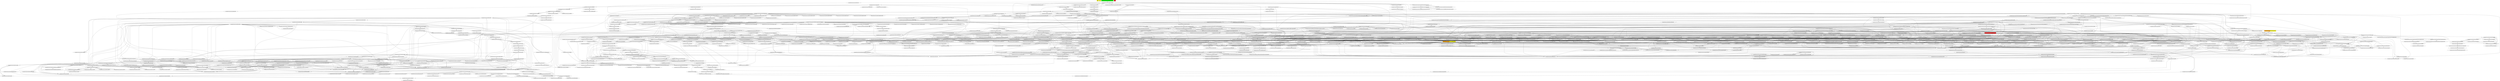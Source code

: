 digraph enhanced {
	"ochiai" [style=striped shape=box fillcolor="yellow"];
	"d4" [style=striped shape=box fillcolor="yellow"];
	"com.google.javascript.rhino.jstype.RecordType#272" [style=striped shape=box fillcolor="orange:yellow"];
	"com.google.javascript.jscomp.TypeInference#1037" [style=striped shape=box fillcolor="red"];
	"real" [style=striped shape=box fillcolor="red"];
	"com.google.javascript.rhino.jstype.JSTypeRegistry#1617" [style=striped shape=box fillcolor="orange:yellow"];
	"com.google.javascript.jscomp.TypeInferenceTest#881" [style=striped shape=box fillcolor="green"];
	"com.google.javascript.jscomp.TypeInferenceTest#93" -> "com.google.javascript.jscomp.TypeInference#88";
	"com.google.common.collect.RegularImmutableMap$NonTerminalEntry#116" -> "com.google.common.collect.ImmutableEntry#34";
	"com.google.common.collect.RegularImmutableMap$TerminalEntry#134" -> "com.google.common.collect.ImmutableEntry#34";
	"com.google.common.collect.Maps#612" -> "com.google.common.collect.ImmutableEntry#34";
	"com.google.common.collect.RegularImmutableMap#98" -> "com.google.common.collect.RegularImmutableMap$NonTerminalEntry#116";
	"com.google.javascript.jscomp.FunctionTypeBuilder#396" -> "com.google.javascript.rhino.JSDocInfo#1128";
	"com.google.javascript.jscomp.NodeTraversal#454" -> "com.google.javascript.jscomp.NodeTraversal#222";
	"com.google.javascript.jscomp.NodeTraversal#463" -> "com.google.javascript.jscomp.NodeTraversal#222";
	"com.google.javascript.jscomp.TypedScopeCreator$FirstOrderFunctionAnalyzer#1945" -> "com.google.javascript.jscomp.NodeTraversal#463";
	"com.google.javascript.jscomp.TypeInferenceTest#93" -> "com.google.javascript.jscomp.Compiler#2069";
	"com.google.javascript.jscomp.Compiler#2081" -> "com.google.javascript.jscomp.Compiler#2069";
	"com.google.javascript.rhino.jstype.RecordType#79" -> "com.google.javascript.rhino.jstype.PrototypeObjectType#106";
	"com.google.javascript.rhino.jstype.JSTypeRegistry#1329" -> "com.google.javascript.rhino.jstype.PrototypeObjectType#106";
	"com.google.javascript.jscomp.NodeTraversal#583" -> "com.google.javascript.jscomp.NodeTraversal$AbstractScopedCallback#152";
	"com.google.javascript.rhino.head.Parser#332" -> "com.google.javascript.rhino.head.TokenStream#318" [style=bold];
	"com.google.javascript.rhino.head.Context#415" -> "com.google.javascript.rhino.head.ContextFactory#502" [style=bold];
	"com.google.javascript.rhino.head.ast.FunctionCall#109" -> "com.google.javascript.rhino.head.ast.FunctionCall#126";
	"com.google.javascript.rhino.head.Parser#551" -> "com.google.javascript.rhino.head.ast.AstRoot#70" [style=bold];
	"com.google.javascript.rhino.head.Parser#279" -> "com.google.javascript.rhino.head.TokenStream#1533" [style=bold];
	"com.google.javascript.rhino.JSDocInfoBuilder#102" -> "com.google.javascript.rhino.JSDocInfoBuilder#93" [style=bold];
	"com.google.javascript.jscomp.TypedScopeCreator$LocalScopeBuilder#1841" -> "com.google.javascript.jscomp.TypedScopeCreator$AbstractScopeBuilder#394";
	"com.google.javascript.jscomp.TypedScopeCreator#196" -> "com.google.javascript.jscomp.TypedScopeCreator$AbstractScopeBuilder#394";
	"com.google.javascript.jscomp.TypedScopeCreator$GlobalScopeBuilder#1762" -> "com.google.javascript.jscomp.TypedScopeCreator$AbstractScopeBuilder#394";
	"com.google.javascript.rhino.head.ast.Scope#222" -> "com.google.javascript.rhino.head.ast.Symbol#97" [style=bold];
	"com.google.javascript.jscomp.parsing.IRFactory$TransformDispatcher#390" -> "com.google.javascript.jscomp.parsing.IRFactory$TransformDispatcher#390";
	"com.google.javascript.jscomp.parsing.TypeSafeDispatcher#121" -> "com.google.javascript.jscomp.parsing.IRFactory$TransformDispatcher#390";
	"com.google.javascript.jscomp.parsing.IRFactory#137" -> "com.google.javascript.jscomp.parsing.IRFactory$TransformDispatcher#390";
	"com.google.javascript.rhino.head.CompilerEnvirons#67" -> "com.google.javascript.rhino.head.Context#1847" [style=bold];
	"com.google.javascript.jscomp.SourceFile$Preloaded#422" -> "com.google.javascript.jscomp.SourceFile#81";
	"com.google.javascript.jscomp.parsing.IRFactory$TransformDispatcher#390" -> "com.google.javascript.jscomp.parsing.IRFactory$TransformDispatcher#393";
	"com.google.common.collect.RegularImmutableMap#143" -> "com.google.common.collect.RegularImmutableMap$NonTerminalEntry#121";
	"com.google.common.collect.RegularImmutableMap#48" -> "com.google.common.collect.RegularImmutableMap$NonTerminalEntry#121";
	"com.google.javascript.jscomp.ControlFlowAnalysis#527" -> "com.google.javascript.jscomp.ControlFlowAnalysis#797";
	"com.google.javascript.jscomp.ControlFlowAnalysis#150" -> "com.google.javascript.jscomp.ControlFlowAnalysis#797";
	"com.google.javascript.jscomp.ControlFlowAnalysis#485" -> "com.google.javascript.jscomp.ControlFlowAnalysis#797";
	"com.google.javascript.jscomp.ControlFlowAnalysis#712" -> "com.google.javascript.jscomp.ControlFlowAnalysis#797";
	"com.google.javascript.jscomp.NodeTraversal#222" -> "com.google.javascript.jscomp.NodeTraversal#230" [style=bold];
	"com.google.javascript.rhino.JSDocInfo#985" -> "com.google.common.collect.ImmutableSet#337";
	"com.google.javascript.jscomp.FunctionTypeBuilder#428" -> "com.google.javascript.rhino.JSDocInfo#985";
	"com.google.javascript.jscomp.TypedScopeCreator$AbstractScopeBuilder#451" -> "com.google.javascript.rhino.jstype.JSTypeRegistry#926";
	"com.google.javascript.jscomp.parsing.IRFactory#387" -> "com.google.javascript.jscomp.parsing.TypeSafeDispatcher#121" [style=bold];
	"com.google.javascript.rhino.head.TokenStream#1545" -> "com.google.javascript.rhino.head.TokenStream#1549" [style=bold];
	"com.google.javascript.rhino.head.TokenStream#318" -> "com.google.javascript.rhino.head.TokenStream#1307" [style=bold];
	"com.google.javascript.jscomp.NodeTraversal#478" -> "com.google.javascript.jscomp.NodeTraversal#478";
	"com.google.javascript.jscomp.NodeTraversal#511" -> "com.google.javascript.jscomp.NodeTraversal#478";
	"com.google.javascript.jscomp.NodeTraversal#289" -> "com.google.javascript.jscomp.NodeTraversal#478";
	"com.google.javascript.jscomp.NodeTraversal#273" -> "com.google.javascript.jscomp.NodeTraversal#478";
	"com.google.javascript.rhino.head.TokenStream#318" -> "com.google.javascript.rhino.head.TokenStream#1545";
	"com.google.javascript.jscomp.TypedScopeCreator$AbstractScopeBuilder#1089" -> "com.google.javascript.jscomp.Scope#614";
	"com.google.javascript.jscomp.Scope#621" -> "com.google.javascript.jscomp.Scope#614";
	"com.google.javascript.jscomp.FunctionTypeBuilder#676" -> "com.google.javascript.jscomp.Scope#614";
	"com.google.javascript.rhino.head.Parser#940" -> "com.google.javascript.rhino.head.Parser#980" [style=bold];
	"com.google.javascript.jscomp.parsing.IRFactory$TransformDispatcher#390" -> "com.google.javascript.rhino.head.ast.FunctionNode#221";
	"com.google.javascript.jscomp.TypeInference#252" -> "com.google.javascript.jscomp.TypeInference#649";
	"com.google.javascript.rhino.jstype.JSType#1079" -> "com.google.javascript.rhino.jstype.JSType#1099";
	"com.google.javascript.rhino.jstype.PrototypeObjectType#542" -> "com.google.javascript.rhino.jstype.JSType#1099";
	"com.google.javascript.rhino.jstype.UnionType#524" -> "com.google.javascript.rhino.jstype.JSType#1099";
	"com.google.javascript.rhino.jstype.FunctionType#1101" -> "com.google.javascript.rhino.jstype.JSType#1099";
	"com.google.javascript.rhino.head.Parser#781" -> "com.google.javascript.rhino.head.Parser#717";
	"com.google.javascript.jscomp.Scope$1#75" -> "com.google.javascript.rhino.Node#2381";
	"com.google.javascript.jscomp.NodeUtil#2025" -> "com.google.javascript.rhino.Node#2381";
	"com.google.javascript.jscomp.NodeUtil#3006" -> "com.google.javascript.rhino.Node#2381";
	"com.google.javascript.jscomp.TypedScopeCreator$AbstractScopeBuilder#1057" -> "com.google.javascript.rhino.Node#2381";
	"com.google.javascript.jscomp.parsing.ParserRunner#109" -> "com.google.javascript.rhino.head.CompilerEnvirons#129" [style=bold];
	"com.google.javascript.jscomp.TypeInference#88" -> "com.google.javascript.jscomp.Scope#628" [style=bold];
	"com.google.common.collect.AbstractMultimap#377" -> "com.google.common.collect.AbstractMultimap$RandomAccessWrappedList#857" [style=bold];
	"com.google.javascript.jscomp.LinkedFlowScope#65" -> "com.google.javascript.jscomp.LinkedFlowScope$FlatFlowScopeCache#380";
	"com.google.javascript.jscomp.LinkedFlowScope#88" -> "com.google.javascript.jscomp.LinkedFlowScope$FlatFlowScopeCache#380";
	"com.google.javascript.rhino.JSDocInfo#1221" -> "com.google.javascript.rhino.JSDocInfo#1140";
	"com.google.javascript.jscomp.parsing.JsDocInfoParser#129" -> "com.google.javascript.rhino.JSDocInfoBuilder#79";
	"com.google.javascript.jscomp.Scope$1#73" -> "com.google.javascript.jscomp.Scope$1#75" [style=bold];
	"com.google.javascript.jscomp.TypedScopeCreator#297" -> "com.google.javascript.jscomp.TypedScopeCreator$DiscoverEnumsAndTypedefs#346" [style=bold];
	"com.google.javascript.jscomp.Scope$Var#212" -> "com.google.javascript.jscomp.Scope#621";
	"com.google.javascript.jscomp.SyntacticScopeCreator#234" -> "com.google.javascript.jscomp.Scope#621";
	"com.google.javascript.rhino.head.Parser#1867" -> "com.google.javascript.rhino.head.ast.VariableDeclaration#115" [style=bold];
	"com.google.javascript.rhino.head.TokenStream#1307" -> "com.google.javascript.rhino.head.TokenStream#1312" [style=bold];
	"com.google.common.collect.Iterators$7#643" -> "com.google.javascript.jscomp.Scope$1#73";
	"com.google.javascript.rhino.head.TokenStream#1560" -> "com.google.javascript.rhino.head.TokenStream#1556" [style=bold];
	"com.google.javascript.jscomp.ControlFlowAnalysis#138" -> "com.google.javascript.jscomp.ControlFlowAnalysis$1#71" [style=bold];
	"com.google.javascript.rhino.head.ast.ScriptNode#278" -> "com.google.javascript.rhino.head.ast.Symbol#77" [style=bold];
	"com.google.javascript.jscomp.parsing.Config#90" -> "com.google.common.collect.ImmutableMap#318" [style=bold];
	"com.google.common.collect.RegularImmutableMap#143" -> "com.google.common.collect.ImmutableEntry#44";
	"com.google.common.collect.RegularImmutableMap#48" -> "com.google.common.collect.ImmutableEntry#44";
	"com.google.common.collect.ImmutableMap$Builder#189" -> "com.google.common.collect.ImmutableEntry#44";
	"com.google.javascript.jscomp.ControlFlowAnalysis#485" -> "com.google.javascript.rhino.Node#2373";
	"com.google.common.collect.RegularImmutableMap#143" -> "com.google.common.collect.ImmutableEntry#40";
	"com.google.common.collect.RegularImmutableMap#48" -> "com.google.common.collect.ImmutableEntry#40";
	"com.google.common.collect.ImmutableMap$Builder#189" -> "com.google.common.collect.ImmutableEntry#40";
	"com.google.javascript.jscomp.ControlFlowAnalysis#150" -> "com.google.javascript.jscomp.NodeTraversal#454";
	"com.google.javascript.jscomp.TypedScopeCreator#297" -> "com.google.javascript.jscomp.NodeTraversal#454";
	"com.google.javascript.jscomp.TypedScopeCreator#196" -> "com.google.javascript.jscomp.NodeTraversal#454";
	"com.google.javascript.jscomp.PrepareAst#58" -> "com.google.javascript.jscomp.NodeTraversal#454";
	"com.google.javascript.jscomp.TypedScopeCreator$LocalScopeBuilder#1849" -> "com.google.javascript.jscomp.NodeTraversal#454";
	"com.google.javascript.rhino.JSDocInfoBuilder#102" -> "com.google.javascript.rhino.JSDocInfo#1390";
	"com.google.javascript.jscomp.ControlFlowAnalysis#296" -> "com.google.javascript.jscomp.ControlFlowAnalysis#535";
	"com.google.javascript.jscomp.TypeInference#601" -> "com.google.javascript.jscomp.LinkedFlowScope#144";
	"com.google.javascript.jscomp.TypeInferenceTest#124" -> "com.google.javascript.jscomp.LinkedFlowScope#144";
	"com.google.javascript.jscomp.ControlFlowAnalysis#296" -> "com.google.javascript.jscomp.ControlFlowAnalysis#527";
	"com.google.javascript.jscomp.TypedScopeCreator$FirstOrderFunctionAnalyzer#1939" -> "com.google.javascript.jscomp.NodeTraversal$AbstractScopedCallback#140";
	"com.google.javascript.rhino.jstype.PrototypeObjectType#106" -> "com.google.javascript.rhino.jstype.PrototypeObjectType#115";
	"com.google.javascript.rhino.jstype.InstanceObjectType#60" -> "com.google.javascript.rhino.jstype.PrototypeObjectType#115";
	"com.google.javascript.rhino.jstype.FunctionType#133" -> "com.google.javascript.rhino.jstype.PrototypeObjectType#115";
	"com.google.javascript.rhino.jstype.FunctionType#310" -> "com.google.javascript.rhino.jstype.PrototypeObjectType#115";
	"com.google.javascript.jscomp.FunctionTypeBuilder#325" -> "com.google.javascript.rhino.JSDocInfo#515";
	"com.google.javascript.rhino.JSDocInfoBuilder#702" -> "com.google.javascript.rhino.JSDocInfo#515";
	"com.google.javascript.rhino.jstype.RecordType#272" -> "com.google.javascript.rhino.jstype.JSType#1079";
	"com.google.javascript.rhino.jstype.ArrowType#264" -> "com.google.javascript.rhino.jstype.JSType#1079";
	"com.google.javascript.rhino.jstype.PrototypeObjectType#542" -> "com.google.javascript.rhino.jstype.JSType#1079";
	"com.google.javascript.jscomp.TypedScopeCreator$DeferredSetType#170" -> "com.google.javascript.rhino.jstype.JSType#1079";
	"com.google.javascript.rhino.jstype.UnionType#524" -> "com.google.javascript.rhino.jstype.JSType#1079";
	"com.google.javascript.rhino.jstype.JSType#1120" -> "com.google.javascript.rhino.jstype.JSType#1079";
	"com.google.javascript.jscomp.Scope$Var#289" -> "com.google.javascript.rhino.jstype.JSType#1079";
	"com.google.javascript.rhino.jstype.FunctionType#1101" -> "com.google.javascript.rhino.jstype.JSType#1079";
	"com.google.javascript.rhino.jstype.JSType#1149" -> "com.google.javascript.rhino.jstype.PrototypeObjectType#354";
	"com.google.javascript.jscomp.parsing.JsDocInfoParser#188" -> "com.google.javascript.rhino.JSDocInfoBuilder#85" [style=bold];
	"com.google.common.collect.ImmutableSet#337" -> "com.google.common.collect.ImmutableSet#350" [style=bold];
	"com.google.javascript.jscomp.FunctionTypeBuilder#428" -> "com.google.common.collect.Sets#210";
	"com.google.javascript.rhino.jstype.UnionType#524" -> "com.google.common.collect.ImmutableList$Builder#584";
	"com.google.javascript.jscomp.NodeTraversal#478" -> "com.google.javascript.jscomp.NodeTraversal$AbstractScopedCallback#145";
	"com.google.javascript.rhino.head.ast.Symbol#68" -> "com.google.javascript.rhino.head.ast.Symbol#84" [style=bold];
	"com.google.javascript.rhino.head.Parser#332" -> "com.google.javascript.rhino.head.TokenStream#1560";
	"com.google.javascript.jscomp.parsing.ParserRunner#109" -> "com.google.javascript.rhino.head.CompilerEnvirons#143" [style=bold];
	"com.google.javascript.rhino.head.ast.ScriptNode#85" -> "com.google.javascript.rhino.head.ast.Scope#73" [style=bold];
	"com.google.common.collect.RegularImmutableMap#143" -> "com.google.common.collect.RegularImmutableMap$TerminalEntry#138";
	"com.google.common.collect.RegularImmutableMap#48" -> "com.google.common.collect.RegularImmutableMap$TerminalEntry#138";
	"com.google.javascript.jscomp.parsing.Config#90" -> "com.google.common.collect.ImmutableMap$Builder#207" [style=bold];
	"com.google.common.collect.RegularImmutableMap#98" -> "com.google.common.collect.RegularImmutableMap$TerminalEntry#134" [style=bold];
	"com.google.common.collect.Sets#210" -> "com.google.common.collect.Collections2#341";
	"com.google.javascript.rhino.JSDocInfoBuilder#125" -> "com.google.javascript.rhino.JSDocInfoBuilder#139";
	"com.google.javascript.rhino.head.Parser#2912" -> "com.google.javascript.rhino.head.CompilerEnvirons#148";
	"com.google.javascript.rhino.jstype.SimpleSlot#71" -> "com.google.javascript.rhino.jstype.SimpleSlot#71";
	"com.google.javascript.jscomp.TypeInference#601" -> "com.google.javascript.rhino.jstype.SimpleSlot#71";
	"com.google.javascript.jscomp.TypeInferenceTest#124" -> "com.google.javascript.rhino.jstype.SimpleSlot#71";
	"com.google.javascript.rhino.jstype.RecordType#272" -> "com.google.javascript.rhino.jstype.PrototypeObjectType#542";
	"com.google.javascript.rhino.jstype.JSType#1079" -> "com.google.javascript.rhino.jstype.PrototypeObjectType#542";
	"com.google.javascript.rhino.jstype.FunctionType#1101" -> "com.google.javascript.rhino.jstype.PrototypeObjectType#542";
	"com.google.javascript.jscomp.TypedScopeCreator$AbstractScopeBuilder#1041" -> "com.google.javascript.jscomp.TypedScopeCreator$AbstractScopeBuilder#1057";
	"com.google.javascript.jscomp.FunctionTypeBuilder#325" -> "com.google.common.collect.Iterators$1#63";
	"com.google.javascript.jscomp.TypedScopeCreator$LocalScopeBuilder#1849" -> "com.google.common.collect.Iterators$1#63";
	"com.google.javascript.rhino.jstype.ObjectType#493" -> "com.google.common.collect.Iterators$1#63";
	"com.google.javascript.rhino.jstype.FunctionType#1101" -> "com.google.common.collect.Iterators$1#63";
	"com.google.javascript.jscomp.parsing.ParserRunner#109" -> "com.google.javascript.rhino.head.Context#390" [style=bold];
	"com.google.javascript.jscomp.TypeInference#601" -> "com.google.javascript.rhino.jstype.SimpleSlot#76";
	"com.google.javascript.rhino.head.CompilerEnvirons#67" -> "com.google.javascript.rhino.head.CompilerEnvirons#97";
	"com.google.javascript.jscomp.parsing.IRFactory#81" -> "com.google.javascript.jscomp.parsing.IRFactory#1149";
	"com.google.common.collect.RegularImmutableMap#35" -> "com.google.common.collect.RegularImmutableMap#35";
	"com.google.common.collect.ImmutableMap$Builder#189" -> "com.google.common.collect.RegularImmutableMap#35";
	"com.google.javascript.jscomp.type.SemanticReverseAbstractInterpreter#121" -> "com.google.javascript.jscomp.type.SemanticReverseAbstractInterpreter$5#107" [style=bold];
	"com.google.javascript.jscomp.parsing.JsDocInfoParser#2326" -> "com.google.javascript.rhino.JSDocInfoBuilder#125";
	"com.google.javascript.rhino.jstype.JSTypeRegistry#1617" -> "com.google.javascript.rhino.jstype.RecordTypeBuilder#85";
	"com.google.javascript.jscomp.parsing.JsDocInfoParser#129" -> "com.google.javascript.rhino.JSDocInfoBuilder#69";
	"com.google.javascript.rhino.jstype.ObjectType#493" -> "com.google.javascript.rhino.jstype.PrototypeObjectType#535";
	"com.google.javascript.rhino.jstype.FunctionType#65" -> "com.google.javascript.rhino.jstype.PrototypeObjectType#535";
	"com.google.javascript.jscomp.TypedScopeCreator#297" -> "com.google.javascript.jscomp.Scope#411";
	"com.google.javascript.jscomp.SyntacticScopeCreator#69" -> "com.google.javascript.jscomp.Scope#411";
	"com.google.javascript.rhino.head.Parser#1867" -> "com.google.javascript.rhino.head.ast.VariableDeclaration#104";
	"com.google.javascript.jscomp.TypeInference#252" -> "com.google.javascript.jscomp.TypeInference#601";
	"com.google.javascript.jscomp.TypedScopeCreator$AbstractScopeBuilder#500" -> "com.google.javascript.jscomp.NodeTraversal#433";
	"com.google.javascript.rhino.head.Parser#2808" -> "com.google.javascript.rhino.head.Parser#781";
	"com.google.javascript.rhino.head.Parser#635" -> "com.google.javascript.rhino.head.Parser#781";
	"com.google.javascript.rhino.jstype.UnionType#82" -> "com.google.common.collect.RegularImmutableList#170" [style=bold];
	"com.google.javascript.rhino.head.Parser#1987" -> "com.google.javascript.rhino.head.ast.Symbol#68" [style=bold];
	"com.google.javascript.rhino.head.Parser#332" -> "com.google.javascript.rhino.head.Parser#302";
	"com.google.javascript.rhino.head.Parser#2414" -> "com.google.javascript.rhino.head.Parser#2071";
	"com.google.javascript.rhino.head.Parser#2053" -> "com.google.javascript.rhino.head.Parser#2071";
	"com.google.javascript.rhino.head.Parser#1867" -> "com.google.javascript.rhino.head.Parser#2071";
	"com.google.javascript.jscomp.parsing.IRFactory$TransformDispatcher#390" -> "com.google.javascript.rhino.Node#2189";
	"com.google.javascript.jscomp.NodeTraversal#511" -> "com.google.javascript.rhino.Node#2189";
	"com.google.javascript.jscomp.NodeUtil#1699" -> "com.google.javascript.rhino.Node#2189";
	"com.google.javascript.jscomp.ControlFlowAnalysis#485" -> "com.google.javascript.rhino.Node#2189";
	"com.google.javascript.rhino.JSDocInfoBuilder#102" -> "com.google.javascript.rhino.JSDocInfo#571";
	"com.google.javascript.jscomp.parsing.IRFactory#171" -> "com.google.javascript.rhino.Node#1095";
	"com.google.javascript.jscomp.parsing.JsDocInfoParser#2206" -> "com.google.javascript.rhino.Node#1095";
	"com.google.javascript.jscomp.JsAst#85" -> "com.google.javascript.rhino.Node#1095";
	"com.google.javascript.rhino.JSDocInfoBuilder#125" -> "com.google.javascript.rhino.JSDocInfo#333";
	"com.google.javascript.rhino.JSDocInfoBuilder#69" -> "com.google.javascript.rhino.JSDocInfo#333";
	"com.google.javascript.jscomp.NodeUtil#3035" -> "com.google.javascript.rhino.Node#2181";
	"com.google.javascript.jscomp.NodeUtil#3006" -> "com.google.javascript.rhino.Node#2181";
	"com.google.javascript.jscomp.TypedScopeCreator$DiscoverEnumsAndTypedefs#352" -> "com.google.javascript.rhino.Node#2181";
	"com.google.javascript.jscomp.NodeUtil#2815" -> "com.google.javascript.rhino.Node#2181";
	"com.google.javascript.jscomp.TypeInference#88" -> "com.google.javascript.jscomp.LinkedFlowScope#105";
	"com.google.javascript.jscomp.TypeInference#1363" -> "com.google.javascript.jscomp.LinkedFlowScope#105";
	"com.google.javascript.rhino.head.Parser#2454" -> "com.google.javascript.rhino.head.ast.FunctionCall#109";
	"com.google.javascript.jscomp.TypeInference#88" -> "com.google.javascript.jscomp.Scope#424";
	"com.google.javascript.jscomp.parsing.IRFactory$TransformDispatcher#390" -> "com.google.javascript.rhino.head.ast.FunctionCall#100";
	"com.google.javascript.jscomp.parsing.IRFactory#1352" -> "com.google.javascript.rhino.Node#517";
	"com.google.javascript.rhino.jstype.FunctionParamBuilder#135" -> "com.google.javascript.rhino.Node#517";
	"com.google.javascript.jscomp.LinkedFlowScope$LinkedFlowSlot#371" -> "com.google.javascript.rhino.jstype.SimpleSlot#58";
	"com.google.javascript.rhino.jstype.JSType#426" -> "com.google.javascript.rhino.jstype.FunctionType#821";
	"com.google.javascript.jscomp.DataFlowAnalysis#180" -> "com.google.javascript.jscomp.DataFlowAnalysis#202";
	"com.google.javascript.jscomp.parsing.ParserRunner#109" -> "com.google.javascript.rhino.head.Parser#512";
	"com.google.javascript.jscomp.TypeInference#58" -> "com.google.javascript.jscomp.TypeInference#58";
	"com.google.javascript.jscomp.DataFlowAnalysis$BranchedForwardDataFlowAnalysis#445" -> "com.google.javascript.jscomp.TypeInference#58";
	"com.google.javascript.jscomp.DataFlowAnalysis$BranchedForwardDataFlowAnalysis#459" -> "com.google.javascript.jscomp.TypeInference#58";
	"com.google.javascript.jscomp.DataFlowAnalysis$BranchedForwardDataFlowAnalysis#394" -> "com.google.javascript.jscomp.TypeInference#58";
	"com.google.javascript.jscomp.NodeUtil#3035" -> "com.google.javascript.rhino.Node#2173";
	"com.google.javascript.jscomp.NodeUtil#3006" -> "com.google.javascript.rhino.Node#2173";
	"com.google.common.collect.AbstractIndexedListIterator#81" -> "com.google.common.collect.Iterators$12#1044";
	"com.google.common.collect.Iterators#1031" -> "com.google.common.collect.Iterators$12#1042" [style=bold];
	"com.google.javascript.jscomp.parsing.IRFactory#181" -> "com.google.javascript.rhino.head.ast.AstRoot#78";
	"com.google.javascript.jscomp.parsing.JsDocInfoParser#2318" -> "com.google.javascript.rhino.JSDocInfoBuilder#102" [style=bold];
	"com.google.javascript.jscomp.TypeInference#88" -> "com.google.javascript.jscomp.LinkedFlowScope#100";
	"com.google.javascript.jscomp.TypedScopeCreator$AbstractScopeBuilder#469" -> "com.google.javascript.jscomp.NodeTraversal#659";
	"com.google.javascript.jscomp.TypedScopeCreator$AbstractScopeBuilder#500" -> "com.google.javascript.jscomp.NodeTraversal#659";
	"com.google.javascript.jscomp.TypedScopeCreator$AbstractScopeBuilder#1057" -> "com.google.javascript.jscomp.TypedScopeCreator$AbstractScopeBuilder#1089";
	"com.google.javascript.jscomp.NodeTraversal#478" -> "com.google.javascript.jscomp.NodeTraversal#654";
	"com.google.javascript.rhino.head.ast.ExpressionStatement#122" -> "com.google.javascript.rhino.head.ast.AstNode#616";
	"com.google.javascript.jscomp.parsing.IRFactory$TransformDispatcher#390" -> "com.google.javascript.rhino.head.ast.AstNode#616";
	"com.google.javascript.jscomp.parsing.IRFactory#324" -> "com.google.javascript.rhino.head.ast.AstNode#616";
	"com.google.javascript.jscomp.parsing.IRFactory#348" -> "com.google.javascript.rhino.head.ast.AstNode#616";
	"com.google.javascript.rhino.head.Parser#2808" -> "com.google.javascript.rhino.head.Parser#3187";
	"com.google.javascript.jscomp.JsAst#85" -> "com.google.javascript.jscomp.Compiler#2081";
	"com.google.javascript.jscomp.LinkedFlowScope#144" -> "com.google.javascript.rhino.jstype.SimpleSlot#66";
	"com.google.javascript.jscomp.TypeInference#88" -> "com.google.common.collect.AbstractIterator#151";
	"com.google.javascript.jscomp.parsing.IRFactory#81" -> "com.google.javascript.jscomp.parsing.IRFactory#1352";
	"com.google.javascript.jscomp.TypedScopeCreator$AbstractScopeBuilder#451" -> "com.google.javascript.jscomp.TypedScopeCreator$DeferredSetType#170";
	"com.google.common.collect.ImmutableMap$Builder#178" -> "com.google.common.collect.ImmutableMap#139";
	"com.google.javascript.jscomp.Compiler#1000" -> "com.google.javascript.rhino.InputId#61";
	"com.google.javascript.jscomp.Compiler#1035" -> "com.google.javascript.rhino.InputId#61";
	"com.google.javascript.jscomp.TypeInferenceTest#93" -> "com.google.javascript.jscomp.ControlFlowAnalysis#145";
	"com.google.javascript.jscomp.parsing.ParserRunner#109" -> "com.google.javascript.rhino.head.CompilerEnvirons#50";
	"com.google.common.collect.AbstractMultimap$WrappedCollection#422" -> "com.google.common.collect.AbstractMultimap#88";
	"com.google.common.collect.AbstractMultimap$WrappedCollection$WrappedIterator#503" -> "com.google.common.collect.AbstractMultimap#88";
	"com.google.javascript.jscomp.TypedScopeCreator$FirstOrderFunctionAnalyzer#1954" -> "com.google.javascript.jscomp.NodeTraversal#624";
	"com.google.javascript.jscomp.parsing.JsDocInfoParser#1113" -> "com.google.javascript.rhino.JSDocInfoBuilder#183";
	"com.google.javascript.rhino.jstype.UnionTypeBuilder#248" -> "com.google.javascript.rhino.jstype.UnionType#82" [style=bold];
	"com.google.common.collect.AbstractIterator#128" -> "com.google.common.collect.AbstractIterator#140" [style=bold];
	"com.google.javascript.jscomp.NodeUtil#3035" -> "com.google.javascript.jscomp.NodeUtil#2046";
	"com.google.javascript.jscomp.NodeUtil#3057" -> "com.google.javascript.jscomp.NodeUtil#2046";
	"com.google.javascript.jscomp.NodeUtil#3006" -> "com.google.javascript.jscomp.NodeUtil#2046";
	"com.google.javascript.jscomp.NodeUtil#3071" -> "com.google.javascript.jscomp.NodeUtil#2046";
	"com.google.javascript.jscomp.TypedScopeCreator$AbstractScopeBuilder#697" -> "com.google.javascript.jscomp.NodeUtil#2046";
	"com.google.javascript.jscomp.TypeInferenceTest#93" -> "com.google.javascript.jscomp.ControlFlowAnalysis#150";
	"com.google.javascript.jscomp.TypeInference#88" -> "com.google.common.collect.AbstractIterator#128";
	"com.google.common.collect.AbstractIterator#151" -> "com.google.common.collect.AbstractIterator#128";
	"com.google.common.base.Joiner#168" -> "com.google.common.base.Joiner#160";
	"com.google.javascript.jscomp.parsing.Config#90" -> "com.google.common.collect.ImmutableMap#128" [style=bold];
	"com.google.javascript.rhino.jstype.ObjectType#426" -> "com.google.javascript.rhino.jstype.PrototypeObjectType#174" [style=bold];
	"com.google.javascript.jscomp.TypeInferenceTest#93" -> "com.google.common.base.Joiner#168";
	"com.google.javascript.rhino.head.Parser#980" -> "com.google.javascript.rhino.head.Parser#1867";
	"com.google.javascript.rhino.jstype.JSType#990" -> "com.google.javascript.rhino.jstype.JSType#1016";
	"com.google.javascript.jscomp.TypedScopeCreator$FirstOrderFunctionAnalyzer#1954" -> "com.google.javascript.jscomp.NodeTraversal#635";
	"com.google.javascript.jscomp.TypedScopeCreator$FirstOrderFunctionAnalyzer#1961" -> "com.google.javascript.jscomp.NodeTraversal#635";
	"com.google.javascript.rhino.jstype.PrototypeObjectType#354" -> "com.google.javascript.rhino.jstype.PrototypeObjectType#179";
	"com.google.javascript.jscomp.parsing.IRFactory#348" -> "com.google.javascript.jscomp.parsing.JsDocTokenStream#45";
	"com.google.javascript.jscomp.parsing.ParserRunner#109" -> "com.google.javascript.rhino.head.CompilerEnvirons#67" [style=bold];
	"com.google.javascript.jscomp.NodeTraversal#635" -> "com.google.javascript.jscomp.NodeTraversal#639";
	"com.google.javascript.jscomp.TypedScopeCreator$FirstOrderFunctionAnalyzer#1961" -> "com.google.javascript.jscomp.NodeTraversal#639";
	"com.google.javascript.rhino.head.ast.ExpressionStatement#122" -> "com.google.javascript.rhino.head.ast.AstNode#268";
	"com.google.javascript.rhino.head.ast.AstRoot#103" -> "com.google.javascript.rhino.head.ast.AstNode#268";
	"com.google.javascript.rhino.head.ast.FunctionNode#236" -> "com.google.javascript.rhino.head.ast.AstNode#268";
	"com.google.javascript.rhino.head.ast.VariableInitializer#110" -> "com.google.javascript.rhino.head.ast.AstNode#268";
	"com.google.javascript.rhino.head.ast.AstNode#292" -> "com.google.javascript.rhino.head.ast.AstNode#268";
	"com.google.javascript.rhino.head.ast.FunctionCall#89" -> "com.google.javascript.rhino.head.ast.AstNode#268";
	"com.google.javascript.rhino.head.ast.ParenthesizedExpression#91" -> "com.google.javascript.rhino.head.ast.AstNode#268";
	"com.google.javascript.rhino.head.ast.VariableDeclaration#104" -> "com.google.javascript.rhino.head.ast.AstNode#268";
	"com.google.javascript.rhino.head.ast.FunctionCall#126" -> "com.google.javascript.rhino.head.ast.AstNode#268";
	"com.google.javascript.rhino.head.Parser#551" -> "com.google.javascript.rhino.head.ast.AstNode#268";
	"com.google.javascript.rhino.head.ast.VariableInitializer#128" -> "com.google.javascript.rhino.head.ast.AstNode#268";
	"com.google.javascript.rhino.head.ast.FunctionNode#152" -> "com.google.javascript.rhino.head.ast.AstNode#268";
	"com.google.javascript.rhino.head.ast.FunctionNode#197" -> "com.google.javascript.rhino.head.ast.AstNode#268";
	"com.google.javascript.rhino.head.Parser#2454" -> "com.google.javascript.rhino.head.Parser#2509";
	"com.google.javascript.jscomp.TypeInference#1037" -> "com.google.javascript.jscomp.TypeInference#252";
	"com.google.javascript.jscomp.TypeInference#128" -> "com.google.javascript.jscomp.TypeInference#252";
	"com.google.javascript.jscomp.TypeInference#601" -> "com.google.javascript.jscomp.TypeInference#252";
	"com.google.javascript.jscomp.TypeInference#1070" -> "com.google.javascript.jscomp.TypeInference#252";
	"com.google.javascript.jscomp.JoinOp$BinaryJoinOp#34" -> "com.google.javascript.jscomp.JoinOp$BinaryJoinOp#38";
	"com.google.javascript.jscomp.parsing.JsDocInfoParser#1570" -> "com.google.javascript.jscomp.parsing.JsDocInfoParser#1635";
	"com.google.common.collect.ImmutableMap$Builder#212" -> "com.google.common.collect.RegularImmutableMap#48";
	"com.google.common.collect.EmptyImmutableList#36" -> "com.google.common.collect.Iterators#80";
	"com.google.common.collect.Iterators$7#643" -> "com.google.common.collect.AbstractIterator#122" [style=bold];
	"com.google.javascript.jscomp.TypeInference#88" -> "com.google.javascript.jscomp.Scope$Var#149";
	"com.google.javascript.jscomp.graph.LinkedDirectedGraph#72" -> "com.google.javascript.jscomp.graph.DiGraph#28" [style=bold];
	"com.google.javascript.rhino.head.Parser#717" -> "com.google.javascript.rhino.head.ast.FunctionNode#272";
	"com.google.javascript.jscomp.TypedScopeCreator$FirstOrderFunctionAnalyzer#1961" -> "com.google.javascript.jscomp.NodeUtil#2025";
	"com.google.common.collect.Iterators#1057" -> "com.google.common.collect.Iterators$13#1057" [style=bold];
	"com.google.common.collect.ImmutableMap$Builder#207" -> "com.google.common.collect.ImmutableMap$Builder#212" [style=bold];
	"com.google.javascript.rhino.head.ast.AstNode#268" -> "com.google.javascript.rhino.head.ast.AstNode#252" [style=bold];
	"com.google.javascript.jscomp.parsing.JsDocInfoParser#188" -> "com.google.javascript.rhino.JSDocInfoBuilder#149";
	"com.google.javascript.rhino.head.TokenStream#318" -> "com.google.javascript.rhino.head.TokenStream#124";
	"com.google.javascript.jscomp.TypeInferenceTest#93" -> "com.google.javascript.jscomp.ControlFlowAnalysis#138";
	"com.google.javascript.jscomp.Scope$Var#83" -> "com.google.javascript.jscomp.Scope$Var#132" [style=bold];
	"com.google.common.base.Preconditions#280" -> "com.google.common.base.Preconditions#300" [style=bold];
	"com.google.common.collect.AbstractIndexedListIterator#68" -> "com.google.common.collect.UnmodifiableListIterator#34";
	"com.google.javascript.rhino.head.ast.AstNode#212" -> "com.google.javascript.rhino.head.ast.AstNode#259";
	"com.google.common.collect.Sets#210" -> "com.google.common.collect.Iterators$13#1061";
	"com.google.javascript.jscomp.CompilerInput#88" -> "com.google.javascript.jscomp.JsAst#43";
	"com.google.common.collect.Sets#210" -> "com.google.common.collect.Iterators$13#1065";
	"com.google.javascript.rhino.head.CompilerEnvirons#67" -> "com.google.javascript.rhino.head.Context#1818" [style=bold];
	"com.google.javascript.rhino.head.Parser#781" -> "com.google.javascript.rhino.head.ast.FunctionNode#258";
	"com.google.javascript.jscomp.TypedScopeCreator$AbstractScopeBuilder#847" -> "com.google.javascript.jscomp.FunctionTypeBuilder#228";
	"com.google.javascript.jscomp.PrepareAst$PrepareAnnotations#224" -> "com.google.javascript.rhino.JSDocInfo#951";
	"com.google.javascript.jscomp.FunctionTypeBuilder#512" -> "com.google.javascript.rhino.JSDocInfo#951";
	"com.google.javascript.jscomp.FunctionTypeBuilder#527" -> "com.google.javascript.rhino.JSDocInfo#951";
	"com.google.javascript.jscomp.FunctionTypeBuilder#428" -> "com.google.javascript.rhino.JSDocInfo#951";
	"com.google.javascript.rhino.JSDocInfo#974" -> "com.google.javascript.rhino.JSDocInfo#951";
	"com.google.common.collect.SingletonImmutableSet#43" -> "com.google.common.collect.ImmutableSet#365";
	"com.google.javascript.jscomp.TypedScopeCreator#175" -> "com.google.javascript.jscomp.TypedScopeCreator#179";
	"com.google.common.collect.AbstractIndexedListIterator#68" -> "com.google.common.base.Preconditions#330";
	"com.google.javascript.jscomp.parsing.JsDocInfoParser#2084" -> "com.google.javascript.jscomp.parsing.JsDocInfoParser#2305";
	"com.google.javascript.jscomp.parsing.JsDocInfoParser#1570" -> "com.google.javascript.jscomp.parsing.JsDocInfoParser#2305";
	"com.google.javascript.jscomp.parsing.JsDocInfoParser#188" -> "com.google.javascript.jscomp.parsing.JsDocInfoParser#2305";
	"com.google.javascript.jscomp.parsing.JsDocInfoParser#1999" -> "com.google.javascript.jscomp.parsing.JsDocInfoParser#2305";
	"com.google.javascript.jscomp.parsing.JsDocInfoParser#2106" -> "com.google.javascript.jscomp.parsing.JsDocInfoParser#2305";
	"com.google.javascript.jscomp.parsing.JsDocInfoParser#1731" -> "com.google.javascript.jscomp.parsing.JsDocInfoParser#2305";
	"com.google.javascript.jscomp.parsing.JsDocInfoParser#2137" -> "com.google.javascript.jscomp.parsing.JsDocInfoParser#2305";
	"com.google.javascript.jscomp.TypeInferenceTest#93" -> "com.google.javascript.jscomp.TypedScopeCreator#175";
	"com.google.javascript.jscomp.CompilerInput#116" -> "com.google.javascript.jscomp.JsAst#51";
	"com.google.javascript.jscomp.parsing.IRFactory$TransformDispatcher#390" -> "com.google.javascript.rhino.head.ast.FunctionNode#251";
	"com.google.javascript.jscomp.Compiler#1536" -> "com.google.javascript.jscomp.CompilerInput#116";
	"com.google.javascript.jscomp.FunctionTypeBuilder#212" -> "com.google.javascript.jscomp.FunctionTypeBuilder$UnknownFunctionContents#805" [style=bold];
	"com.google.javascript.rhino.head.Parser#551" -> "com.google.javascript.rhino.head.Parser#705";
	"com.google.javascript.rhino.head.Parser#635" -> "com.google.javascript.rhino.head.Parser#705";
	"com.google.javascript.rhino.head.ast.ExpressionStatement#122" -> "com.google.javascript.rhino.head.ast.AstNode#472";
	"com.google.javascript.rhino.head.ast.VariableDeclaration#104" -> "com.google.javascript.rhino.head.ast.AstNode#472";
	"com.google.javascript.rhino.head.ast.FunctionCall#126" -> "com.google.javascript.rhino.head.ast.AstNode#472";
	"com.google.javascript.rhino.head.ast.AstRoot#103" -> "com.google.javascript.rhino.head.ast.AstNode#472";
	"com.google.javascript.rhino.head.ast.FunctionNode#236" -> "com.google.javascript.rhino.head.ast.AstNode#472";
	"com.google.javascript.rhino.head.ast.AstNode#292" -> "com.google.javascript.rhino.head.ast.AstNode#472";
	"com.google.javascript.rhino.head.ast.FunctionNode#197" -> "com.google.javascript.rhino.head.ast.AstNode#472";
	"com.google.javascript.rhino.head.ast.FunctionCall#89" -> "com.google.javascript.rhino.head.ast.AstNode#472";
	"com.google.javascript.rhino.head.ast.ParenthesizedExpression#91" -> "com.google.javascript.rhino.head.ast.AstNode#472";
	"com.google.javascript.rhino.head.ast.Name#101" -> "com.google.javascript.rhino.head.ast.AstNode#472";
	"com.google.javascript.rhino.head.Parser#1090" -> "com.google.javascript.rhino.head.ast.AstNode#232";
	"com.google.javascript.rhino.head.Parser#2885" -> "com.google.javascript.rhino.head.ast.AstNode#232";
	"com.google.javascript.rhino.head.Parser#2454" -> "com.google.javascript.rhino.head.ast.AstNode#232";
	"com.google.javascript.rhino.head.ast.Name#84" -> "com.google.javascript.rhino.head.ast.AstNode#232";
	"com.google.javascript.rhino.head.ast.FunctionNode#236" -> "com.google.javascript.rhino.head.ast.AstNode#232";
	"com.google.javascript.rhino.head.Parser#781" -> "com.google.javascript.rhino.head.ast.AstNode#232";
	"com.google.javascript.rhino.head.Parser#551" -> "com.google.javascript.rhino.head.ast.AstNode#232";
	"com.google.javascript.rhino.head.ast.AstNode#292" -> "com.google.javascript.rhino.head.ast.AstNode#232";
	"com.google.javascript.rhino.head.ast.Name#101" -> "com.google.javascript.rhino.head.ast.AstNode#232";
	"com.google.javascript.rhino.head.Parser#635" -> "com.google.javascript.rhino.head.ast.AstNode#232";
	"com.google.javascript.rhino.head.Parser#1867" -> "com.google.javascript.rhino.head.ast.AstNode#232";
	"com.google.common.base.Joiner#160" -> "com.google.common.base.Joiner#129" [style=bold];
	"com.google.javascript.rhino.jstype.JSTypeRegistry#1454" -> "com.google.javascript.rhino.jstype.JSTypeRegistry#1617";
	"com.google.javascript.rhino.JSDocInfoBuilder#139" -> "com.google.javascript.rhino.JSDocInfo#941";
	"com.google.javascript.rhino.head.Parser#2808" -> "com.google.javascript.rhino.head.Parser#2912";
	"com.google.javascript.jscomp.TypedScopeCreator$FirstOrderFunctionAnalyzer#1961" -> "com.google.javascript.jscomp.Scope$Var#198";
	"com.google.javascript.rhino.head.Parser#551" -> "com.google.javascript.rhino.head.Node#280";
	"com.google.javascript.rhino.head.ast.AstNode#292" -> "com.google.javascript.rhino.head.Node#280";
	"com.google.javascript.jscomp.CompilerInput#65" -> "com.google.javascript.jscomp.JsAst#69" [style=bold];
	"com.google.javascript.jscomp.parsing.JsDocInfoParser#188" -> "com.google.javascript.jscomp.parsing.JsDocInfoParser#2318";
	"com.google.javascript.jscomp.NodeTraversal#478" -> "com.google.javascript.jscomp.TypedScopeCreator$DiscoverEnumsAndTypedefs#352";
	"com.google.javascript.jscomp.parsing.IRFactory#283" -> "com.google.javascript.jscomp.parsing.IRFactory#324" [style=bold];
	"com.google.javascript.jscomp.TypedScopeCreator$AbstractScopeBuilder#847" -> "com.google.javascript.jscomp.FunctionTypeBuilder#245";
	"com.google.javascript.rhino.head.Parser#551" -> "com.google.javascript.rhino.head.Parser#940";
	"com.google.javascript.rhino.head.Parser#635" -> "com.google.javascript.rhino.head.Parser#940";
	"com.google.common.collect.RegularImmutableMap#48" -> "com.google.common.collect.RegularImmutableMap#81" [style=bold];
	"com.google.javascript.jscomp.parsing.IRFactory#81" -> "com.google.javascript.jscomp.parsing.IRFactory#1332" [style=bold];
	"com.google.javascript.rhino.head.ast.ParenthesizedExpression#67" -> "com.google.javascript.rhino.head.ast.AstNode#225";
	"com.google.javascript.rhino.head.ast.FunctionNode#236" -> "com.google.javascript.rhino.head.ast.AstNode#225";
	"com.google.javascript.rhino.head.Parser#275" -> "com.google.javascript.rhino.head.ast.AstNode#225";
	"com.google.javascript.rhino.head.ast.AstNode#292" -> "com.google.javascript.rhino.head.ast.AstNode#225";
	"com.google.javascript.rhino.head.ast.ExpressionStatement#91" -> "com.google.javascript.rhino.head.ast.AstNode#225";
	"com.google.javascript.rhino.head.Parser#781" -> "com.google.javascript.rhino.head.ast.FunctionNode#236";
	"com.google.javascript.jscomp.Compiler#1035" -> "com.google.javascript.jscomp.CompilerInput#147";
	"com.google.javascript.jscomp.FunctionTypeBuilder#512" -> "com.google.javascript.rhino.JSDocInfo#974";
	"com.google.javascript.jscomp.FunctionTypeBuilder#527" -> "com.google.javascript.rhino.JSDocInfo#974";
	"com.google.javascript.jscomp.FunctionTypeBuilder#428" -> "com.google.javascript.rhino.JSDocInfo#974";
	"com.google.javascript.jscomp.TypedScopeCreator$AbstractScopeBuilder#446" -> "com.google.javascript.jscomp.TypedScopeCreator$DeferredSetType#158" [style=bold];
	"com.google.javascript.jscomp.ControlFlowAnalysis$AstControlFlowGraph$1#1030" -> "com.google.javascript.jscomp.ControlFlowAnalysis$AstControlFlowGraph$1#1034" [style=bold];
	"com.google.javascript.jscomp.Scope$1#75" -> "com.google.javascript.jscomp.Scope$Var#183";
	"com.google.javascript.jscomp.Scope$Var#239" -> "com.google.javascript.jscomp.Scope$Var#183";
	"com.google.javascript.jscomp.TypedScopeCreator$AbstractScopeBuilder#847" -> "com.google.javascript.jscomp.FunctionTypeBuilder#212";
	"com.google.javascript.jscomp.TypeInferenceTest#93" -> "com.google.javascript.jscomp.TypedScopeCreator#196";
	"com.google.common.base.Preconditions#330" -> "com.google.common.base.Preconditions#350" [style=bold];
	"com.google.javascript.jscomp.ControlFlowAnalysis$AstControlFlowGraph#1029" -> "com.google.javascript.jscomp.ControlFlowAnalysis$AstControlFlowGraph$1#1030";
	"com.google.javascript.jscomp.DataFlowAnalysis#202" -> "com.google.javascript.jscomp.ControlFlowAnalysis$AstControlFlowGraph$1#1030";
	"com.google.javascript.jscomp.DataFlowAnalysis$BranchedForwardDataFlowAnalysis#394" -> "com.google.javascript.jscomp.ControlFlowAnalysis$AstControlFlowGraph$1#1030";
	"com.google.common.collect.RegularImmutableMap#81" -> "com.google.common.base.Preconditions#114";
	"com.google.common.collect.RegularImmutableMap#48" -> "com.google.common.base.Preconditions#114";
	"com.google.javascript.rhino.head.Parser#1867" -> "com.google.javascript.rhino.head.ast.VariableDeclaration#156";
	"com.google.javascript.jscomp.ControlFlowAnalysis#485" -> "com.google.javascript.rhino.Node#1930";
	"com.google.javascript.jscomp.CompilerInput#72" -> "com.google.javascript.jscomp.JsAst#74";
	"com.google.javascript.jscomp.CompilerInput#337" -> "com.google.javascript.jscomp.JsAst#74";
	"com.google.javascript.jscomp.parsing.IRFactory$TransformDispatcher#390" -> "com.google.javascript.rhino.head.ast.AstNode#212";
	"com.google.javascript.jscomp.parsing.IRFactory#324" -> "com.google.javascript.rhino.head.ast.AstNode#212";
	"com.google.javascript.jscomp.parsing.IRFactory#348" -> "com.google.javascript.rhino.head.ast.AstNode#212";
	"com.google.common.collect.RegularImmutableMap#48" -> "com.google.common.collect.RegularImmutableMap#93" [style=bold];
	"com.google.javascript.jscomp.JsAst#43" -> "com.google.javascript.rhino.InputId#51";
	"com.google.javascript.rhino.Node#517" -> "com.google.javascript.rhino.Node$StringNode#197";
	"com.google.common.collect.RegularImmutableMap#48" -> "com.google.common.collect.RegularImmutableMap#98" [style=bold];
	"com.google.javascript.rhino.jstype.JSType#1079" -> "com.google.javascript.rhino.jstype.ArrowType#264";
	"com.google.javascript.jscomp.TypedScopeCreator$DiscoverEnumsAndTypedefs#352" -> "com.google.javascript.jscomp.TypedScopeCreator$DiscoverEnumsAndTypedefs#378";
	"com.google.javascript.jscomp.parsing.JsDocInfoParser#2284" -> "com.google.javascript.jscomp.parsing.JsDocTokenStream#61";
	"com.google.javascript.jscomp.TypeInference#601" -> "com.google.javascript.jscomp.TypeInference#467";
	"com.google.javascript.rhino.jstype.RecordType#79" -> "com.google.javascript.rhino.jstype.PrototypeObjectType#399";
	"com.google.javascript.rhino.jstype.FunctionType#133" -> "com.google.javascript.rhino.jstype.PrototypeObjectType#399";
	"com.google.javascript.rhino.jstype.JSTypeRegistry#1329" -> "com.google.javascript.rhino.jstype.PrototypeObjectType#399";
	"com.google.javascript.jscomp.parsing.IRFactory#271" -> "com.google.javascript.jscomp.parsing.IRFactory#348";
	"com.google.javascript.jscomp.parsing.ParserRunner#109" -> "com.google.javascript.rhino.Node#1922";
	"com.google.javascript.jscomp.parsing.JsDocInfoParser#1635" -> "com.google.javascript.jscomp.parsing.JsDocInfoParser#1684";
	"com.google.javascript.jscomp.parsing.JsDocInfoParser#1999" -> "com.google.javascript.jscomp.parsing.JsDocInfoParser#1684";
	"com.google.javascript.jscomp.parsing.JsDocInfoParser#2137" -> "com.google.javascript.jscomp.parsing.JsDocInfoParser#1684";
	"com.google.javascript.jscomp.parsing.IRFactory#81" -> "com.google.javascript.jscomp.parsing.IRFactory#1336";
	"com.google.javascript.jscomp.JsAst#51" -> "com.google.javascript.jscomp.JsAst#85" [style=bold];
	"com.google.common.collect.Iterators$7#641" -> "com.google.common.collect.AbstractIterator#66" [style=bold];
	"com.google.javascript.jscomp.parsing.IRFactory$TransformDispatcher#390" -> "com.google.javascript.rhino.head.ast.VariableDeclaration#83";
	"com.google.javascript.jscomp.PrepareAst#58" -> "com.google.javascript.jscomp.PrepareAst$PrepareAnnotations#125" [style=bold];
	"com.google.javascript.rhino.Node#870" -> "com.google.javascript.rhino.Node$ObjectPropListItem#304" [style=bold];
	"com.google.common.collect.AbstractMultimap#306" -> "com.google.common.collect.AbstractMultimap#320" [style=bold];
	"com.google.javascript.jscomp.TypedScopeCreator$AbstractScopeBuilder#847" -> "com.google.javascript.jscomp.FunctionTypeBuilder#428";
	"com.google.javascript.jscomp.TypeInferenceTest#93" -> "com.google.javascript.jscomp.Compiler#1536";
	"com.google.javascript.jscomp.CompilerInput#88" -> "com.google.javascript.jscomp.CompilerInput#65" [style=bold];
	"com.google.javascript.jscomp.graph.LinkedDirectedGraph#230" -> "com.google.javascript.jscomp.graph.LinkedDirectedGraph$LinkedDirectedGraphNode#389";
	"com.google.javascript.jscomp.graph.LinkedDirectedGraph#79" -> "com.google.javascript.jscomp.graph.LinkedDirectedGraph$LinkedDirectedGraphNode#389";
	"com.google.javascript.jscomp.parsing.JsDocInfoParser#2171" -> "com.google.javascript.jscomp.parsing.JsDocTokenStream#232";
	"com.google.javascript.jscomp.parsing.JsDocInfoParser#188" -> "com.google.javascript.jscomp.parsing.JsDocTokenStream#232";
	"com.google.javascript.jscomp.parsing.JsDocInfoParser#1731" -> "com.google.javascript.jscomp.parsing.JsDocTokenStream#232";
	"com.google.javascript.jscomp.parsing.JsDocInfoParser#1764" -> "com.google.javascript.jscomp.parsing.JsDocTokenStream#232";
	"com.google.javascript.jscomp.Scope#390" -> "com.google.javascript.rhino.jstype.FunctionType#1020";
	"com.google.javascript.jscomp.TypedScopeCreator#196" -> "com.google.javascript.rhino.jstype.FunctionType#1020";
	"com.google.javascript.jscomp.FunctionTypeBuilder#593" -> "com.google.javascript.jscomp.FunctionTypeBuilder#676";
	"com.google.javascript.rhino.head.Parser#2885" -> "com.google.javascript.rhino.head.Parser#295";
	"com.google.javascript.rhino.head.Parser#781" -> "com.google.javascript.rhino.head.Parser#295";
	"com.google.javascript.rhino.head.Parser#3187" -> "com.google.javascript.rhino.head.Parser#295";
	"com.google.javascript.rhino.head.Parser#635" -> "com.google.javascript.rhino.head.Parser#295";
	"com.google.javascript.rhino.head.Parser#1867" -> "com.google.javascript.rhino.head.Parser#295";
	"com.google.javascript.jscomp.parsing.JsDocInfoParser#188" -> "com.google.javascript.jscomp.parsing.JsDocInfoParser#2228";
	"com.google.javascript.jscomp.TypeInference#252" -> "com.google.javascript.jscomp.TypeInference#1070";
	"com.google.javascript.jscomp.NodeTraversal#563" -> "com.google.javascript.jscomp.TypedScopeCreator$FirstOrderFunctionAnalyzer#1954";
	"com.google.javascript.jscomp.parsing.JsDocTokenStream#61" -> "com.google.javascript.jscomp.parsing.JsDocTokenStream#237";
	"com.google.javascript.rhino.head.ast.AstNode#168" -> "com.google.javascript.rhino.head.Node#130" [style=bold];
	"com.google.javascript.jscomp.FunctionTypeBuilder#593" -> "com.google.javascript.rhino.jstype.FunctionBuilder#90";
	"com.google.javascript.jscomp.TypedScopeCreator#196" -> "com.google.javascript.jscomp.TypedScopeCreator$FirstOrderFunctionAnalyzer#1945" [style=bold];
	"com.google.common.collect.RegularImmutableMap#143" -> "com.google.common.collect.Hashing#40";
	"com.google.common.collect.RegularImmutableMap#48" -> "com.google.common.collect.Hashing#40";
	"com.google.common.collect.RegularImmutableSet#46" -> "com.google.common.collect.Hashing#40";
	"com.google.javascript.rhino.jstype.ObjectType#89" -> "com.google.javascript.rhino.jstype.JSType#103";
	"com.google.javascript.rhino.jstype.UnionType#82" -> "com.google.javascript.rhino.jstype.JSType#103";
	"com.google.javascript.rhino.jstype.ArrowType#69" -> "com.google.javascript.rhino.jstype.JSType#103";
	"com.google.javascript.jscomp.Compiler#1536" -> "com.google.javascript.jscomp.Compiler#1521";
	"com.google.javascript.jscomp.parsing.JsDocTokenStream#61" -> "com.google.javascript.jscomp.parsing.JsDocTokenStream#242";
	"com.google.javascript.jscomp.TypeInference#649" -> "com.google.javascript.rhino.jstype.ObjectType#542";
	"com.google.javascript.jscomp.TypedScopeCreator$AbstractScopeBuilder#604" -> "com.google.javascript.rhino.jstype.ObjectType#542";
	"com.google.javascript.rhino.jstype.PrototypeObjectType#535" -> "com.google.javascript.rhino.jstype.ObjectType#547";
	"com.google.javascript.rhino.jstype.UnionTypeBuilder#248" -> "com.google.javascript.rhino.jstype.UnionTypeBuilder#258" [style=bold];
	"com.google.javascript.jscomp.parsing.JsDocInfoParser#2228" -> "com.google.javascript.jscomp.parsing.JsDocInfoParser#2237";
	"com.google.javascript.jscomp.parsing.JsDocInfoParser#188" -> "com.google.javascript.jscomp.parsing.JsDocInfoParser#2237";
	"com.google.javascript.jscomp.graph.LinkedDirectedGraph#243" -> "com.google.javascript.jscomp.graph.LinkedDirectedGraph$LinkedDirectedGraphNode#394";
	"com.google.javascript.jscomp.graph.LinkedDirectedGraph#205" -> "com.google.javascript.jscomp.graph.LinkedDirectedGraph$LinkedDirectedGraphNode#394";
	"com.google.javascript.jscomp.graph.LinkedDirectedGraph#129" -> "com.google.javascript.jscomp.graph.LinkedDirectedGraph$LinkedDirectedGraphNode#394";
	"com.google.javascript.jscomp.graph.LinkedDirectedGraph#79" -> "com.google.javascript.jscomp.graph.LinkedDirectedGraph$LinkedDirectedGraphNode#394";
	"com.google.javascript.jscomp.TypedScopeCreator$AbstractScopeBuilder#558" -> "com.google.javascript.jscomp.TypedScopeCreator$AbstractScopeBuilder#604";
	"com.google.javascript.rhino.jstype.JSType#1079" -> "com.google.javascript.rhino.jstype.ValueType#54";
	"com.google.javascript.rhino.jstype.FunctionType#996" -> "com.google.javascript.rhino.jstype.FunctionType#1012" [style=bold];
	"com.google.javascript.jscomp.TypeInference#1363" -> "com.google.javascript.rhino.Node$StringNode#218";
	"com.google.javascript.jscomp.PrepareAst$PrepareAnnotations#224" -> "com.google.javascript.rhino.Node$StringNode#218";
	"com.google.javascript.jscomp.TypedScopeCreator$LocalScopeBuilder#1884" -> "com.google.javascript.rhino.Node$StringNode#218";
	"com.google.javascript.jscomp.FunctionTypeBuilder#428" -> "com.google.javascript.rhino.Node$StringNode#218";
	"com.google.javascript.jscomp.FunctionTypeBuilder#527" -> "com.google.javascript.rhino.Node$StringNode#218";
	"com.google.javascript.rhino.jstype.JSTypeRegistry#1617" -> "com.google.javascript.rhino.Node$StringNode#218";
	"com.google.javascript.jscomp.SyntacticScopeCreator#85" -> "com.google.javascript.rhino.Node$StringNode#218";
	"com.google.javascript.jscomp.TypeInference#467" -> "com.google.javascript.rhino.Node$StringNode#218";
	"com.google.javascript.jscomp.FunctionTypeBuilder#512" -> "com.google.javascript.rhino.Node$StringNode#218";
	"com.google.javascript.rhino.jstype.JSTypeRegistry#1454" -> "com.google.javascript.rhino.Node$StringNode#218";
	"com.google.javascript.jscomp.TypeInference#601" -> "com.google.javascript.rhino.Node$StringNode#218";
	"com.google.javascript.jscomp.SyntacticScopeCreator#125" -> "com.google.javascript.rhino.Node$StringNode#218";
	"com.google.javascript.rhino.Node#1568" -> "com.google.javascript.rhino.Node$StringNode#218";
	"com.google.javascript.jscomp.TypedScopeCreator$FirstOrderFunctionAnalyzer#1961" -> "com.google.javascript.rhino.Node$StringNode#218";
	"com.google.javascript.jscomp.SyntacticScopeCreator#234" -> "com.google.javascript.rhino.Node$StringNode#218";
	"com.google.javascript.rhino.head.Parser#781" -> "com.google.javascript.rhino.head.ast.ScriptNode#182";
	"com.google.javascript.rhino.head.Parser#551" -> "com.google.javascript.rhino.head.ast.ScriptNode#182";
	"com.google.common.collect.AbstractListMultimap#36" -> "com.google.common.collect.AbstractMultimap#306";
	"com.google.javascript.jscomp.FunctionTypeBuilder#428" -> "com.google.javascript.rhino.jstype.FunctionParamBuilder#54";
	"com.google.javascript.jscomp.TypedScopeCreator$AbstractScopeBuilder#757" -> "com.google.javascript.jscomp.TypedScopeCreator$AbstractScopeBuilder#847";
	"com.google.javascript.rhino.Node#521" -> "com.google.javascript.rhino.Node$StringNode#205";
	"com.google.javascript.jscomp.parsing.Config#75" -> "com.google.javascript.jscomp.parsing.Config#90" [style=bold];
	"com.google.javascript.jscomp.parsing.JsDocInfoParser#129" -> "com.google.javascript.jscomp.parsing.JsDocInfoParser#2206" [style=bold];
	"com.google.javascript.rhino.head.Parser#2454" -> "com.google.javascript.rhino.head.Parser#275";
	"com.google.javascript.rhino.head.Parser#551" -> "com.google.javascript.rhino.head.Parser#275";
	"com.google.javascript.rhino.head.Parser#1867" -> "com.google.javascript.rhino.head.Parser#275";
	"com.google.javascript.jscomp.Scope$Var#219" -> "com.google.javascript.jscomp.CompilerInput#337";
	"com.google.javascript.jscomp.TypedScopeCreator$AbstractScopeBuilder#500" -> "com.google.javascript.jscomp.CompilerInput#337";
	"com.google.javascript.jscomp.parsing.JsDocInfoParser#188" -> "com.google.javascript.jscomp.parsing.JsDocInfoParser#1113";
	"com.google.javascript.jscomp.parsing.IRFactory#271" -> "com.google.javascript.jscomp.parsing.IRFactory#257";
	"com.google.javascript.rhino.head.Parser#332" -> "com.google.javascript.rhino.head.Parser#279";
	"com.google.javascript.rhino.head.Parser#781" -> "com.google.javascript.rhino.head.ast.Name#167";
	"com.google.common.collect.HashMultimap#91" -> "com.google.common.collect.AbstractSetMultimap#44";
	"com.google.javascript.jscomp.NodeTraversal#478" -> "com.google.javascript.jscomp.PrepareAst$PrepareAnnotations#139";
	"com.google.javascript.jscomp.NodeTraversal$AbstractShallowStatementCallback#179" -> "com.google.javascript.jscomp.NodeUtil#1699";
	"com.google.javascript.jscomp.SyntacticScopeCreator#125" -> "com.google.javascript.jscomp.NodeUtil#1699";
	"com.google.javascript.rhino.head.Parser#781" -> "com.google.javascript.rhino.head.ast.ScriptNode#192";
	"com.google.javascript.rhino.head.Parser#551" -> "com.google.javascript.rhino.head.ast.ScriptNode#192";
	"com.google.javascript.rhino.head.ContextFactory#258" -> "com.google.javascript.rhino.head.Context#636";
	"com.google.javascript.rhino.head.CompilerEnvirons#67" -> "com.google.javascript.rhino.head.Context#636";
	"com.google.javascript.jscomp.parsing.ParserRunner#64" -> "com.google.javascript.jscomp.parsing.Config#75";
	"com.google.javascript.rhino.jstype.RecordTypeBuilder#85" -> "com.google.javascript.rhino.jstype.JSTypeRegistry#1314" [style=bold];
	"com.google.javascript.jscomp.FunctionTypeBuilder#593" -> "com.google.javascript.jscomp.FunctionTypeBuilder#657";
	"com.google.javascript.jscomp.FunctionTypeBuilder#676" -> "com.google.javascript.jscomp.FunctionTypeBuilder#657";
	"com.google.javascript.jscomp.NodeTraversal#478" -> "com.google.javascript.jscomp.PrepareAst$PrepareAnnotations#131";
	"com.google.javascript.jscomp.JsAst#85" -> "com.google.javascript.jscomp.Compiler#1981" [style=bold];
	"com.google.javascript.rhino.head.Parser#2189" -> "com.google.javascript.rhino.head.Parser#2218" [style=bold];
	"com.google.javascript.rhino.head.Parser#2302" -> "com.google.javascript.rhino.head.Parser#2454";
	"com.google.javascript.rhino.head.Parser#2454" -> "com.google.javascript.rhino.head.Parser#2454";
	"com.google.javascript.jscomp.parsing.JsDocInfoParser#2193" -> "com.google.javascript.jscomp.parsing.JsDocTokenStream#229";
	"com.google.javascript.jscomp.parsing.JsDocInfoParser#188" -> "com.google.javascript.jscomp.parsing.JsDocTokenStream#229";
	"com.google.javascript.jscomp.parsing.JsDocInfoParser#1113" -> "com.google.javascript.jscomp.parsing.JsDocTokenStream#229";
	"com.google.javascript.jscomp.parsing.JsDocInfoParser#1764" -> "com.google.javascript.jscomp.parsing.JsDocTokenStream#229";
	"com.google.javascript.jscomp.parsing.JsDocInfoParser#2188" -> "com.google.javascript.jscomp.parsing.JsDocTokenStream#229";
	"com.google.javascript.jscomp.NodeTraversal#289" -> "com.google.common.collect.RegularImmutableList#91";
	"com.google.javascript.jscomp.parsing.JsDocInfoParser#2193" -> "com.google.javascript.jscomp.parsing.JsDocTokenStream#226";
	"com.google.javascript.jscomp.parsing.JsDocInfoParser#188" -> "com.google.javascript.jscomp.parsing.JsDocTokenStream#226";
	"com.google.javascript.jscomp.parsing.JsDocInfoParser#1113" -> "com.google.javascript.jscomp.parsing.JsDocTokenStream#226";
	"com.google.javascript.jscomp.parsing.JsDocInfoParser#1764" -> "com.google.javascript.jscomp.parsing.JsDocTokenStream#226";
	"com.google.javascript.jscomp.parsing.JsDocInfoParser#2188" -> "com.google.javascript.jscomp.parsing.JsDocTokenStream#226";
	"com.google.javascript.jscomp.NodeTraversal#478" -> "com.google.javascript.jscomp.TypedScopeCreator$AbstractScopeBuilder$CollectProperties#1700";
	"com.google.javascript.rhino.jstype.PrototypeObjectType#535" -> "com.google.common.collect.ImmutableList#68";
	"com.google.javascript.rhino.JSDocInfo#1247" -> "com.google.common.collect.ImmutableList#68";
	"com.google.common.collect.ImmutableList#291" -> "com.google.common.collect.ImmutableList#68";
	"com.google.javascript.rhino.jstype.FunctionType#133" -> "com.google.common.collect.ImmutableList#68";
	"com.google.javascript.jscomp.FunctionTypeBuilder$AstFunctionContents#876" -> "com.google.common.collect.ImmutableList#68";
	"com.google.javascript.jscomp.NodeTraversal#478" -> "com.google.javascript.jscomp.TypedScopeCreator$FirstOrderFunctionAnalyzer#1961";
	"com.google.javascript.jscomp.NodeUtil#2025" -> "com.google.javascript.jscomp.NodeUtil#1440";
	"com.google.javascript.jscomp.parsing.IRFactory$TransformDispatcher#390" -> "com.google.javascript.rhino.head.ast.VariableInitializer#120";
	"com.google.javascript.jscomp.parsing.IRFactory#283" -> "com.google.javascript.jscomp.parsing.IRFactory#271" [style=bold];
	"com.google.javascript.rhino.jstype.FunctionType#1020" -> "com.google.javascript.rhino.jstype.JSType#153";
	"com.google.javascript.rhino.jstype.JSType#157" -> "com.google.javascript.rhino.jstype.JSType#153";
	"com.google.javascript.jscomp.PrepareAst#42" -> "com.google.javascript.jscomp.PrepareAst#45" [style=bold];
	"com.google.javascript.jscomp.TypedScopeCreator$AbstractScopeBuilder#604" -> "com.google.javascript.rhino.jstype.JSTypeRegistry#1329";
	"com.google.javascript.jscomp.TypedScopeCreator$AbstractScopeBuilder#1089" -> "com.google.javascript.rhino.jstype.JSType#157";
	"com.google.javascript.jscomp.Compiler#1901" -> "com.google.javascript.jscomp.PrepareAst#42" [style=bold];
	"com.google.javascript.jscomp.graph.LinkedDirectedGraph$AnnotatedLinkedDirectedGraphNode#438" -> "com.google.javascript.jscomp.graph.LinkedDirectedGraph$LinkedDirectedGraphNode#346";
	"com.google.javascript.rhino.head.Parser#2808" -> "com.google.javascript.rhino.head.Parser#2885";
	"com.google.javascript.rhino.head.Parser#1987" -> "com.google.javascript.rhino.head.ast.Scope#222" [style=bold];
	"com.google.javascript.jscomp.TypedScopeCreator$AbstractScopeBuilder#1089" -> "com.google.javascript.rhino.jstype.FunctionType#280";
	"com.google.javascript.rhino.head.Parser#1867" -> "com.google.javascript.rhino.head.ast.VariableInitializer#128";
	"com.google.javascript.jscomp.Compiler#1220" -> "com.google.javascript.jscomp.TypeValidator#126" [style=bold];
	"com.google.javascript.jscomp.parsing.Config#90" -> "com.google.common.collect.ImmutableSet$ArrayImmutableSet#393";
	"com.google.common.collect.ImmutableSet$ArrayImmutableSet#393" -> "com.google.common.collect.ImmutableSet$ArrayImmutableSet#393";
	"com.google.common.collect.ImmutableMap$Builder#189" -> "com.google.common.collect.ImmutableSet$ArrayImmutableSet#393";
	"com.google.javascript.jscomp.parsing.JsDocInfoParser#2084" -> "com.google.javascript.jscomp.parsing.JsDocInfoParser#2266";
	"com.google.javascript.jscomp.parsing.JsDocInfoParser#1570" -> "com.google.javascript.jscomp.parsing.JsDocInfoParser#2266";
	"com.google.javascript.jscomp.parsing.JsDocInfoParser#1635" -> "com.google.javascript.jscomp.parsing.JsDocInfoParser#2266";
	"com.google.javascript.jscomp.parsing.JsDocInfoParser#2305" -> "com.google.javascript.jscomp.parsing.JsDocInfoParser#2266";
	"com.google.javascript.jscomp.parsing.JsDocInfoParser#1999" -> "com.google.javascript.jscomp.parsing.JsDocInfoParser#2266";
	"com.google.javascript.jscomp.parsing.JsDocInfoParser#2106" -> "com.google.javascript.jscomp.parsing.JsDocInfoParser#2266";
	"com.google.javascript.jscomp.parsing.JsDocInfoParser#2137" -> "com.google.javascript.jscomp.parsing.JsDocInfoParser#2266";
	"com.google.javascript.jscomp.parsing.JsDocInfoParser#1764" -> "com.google.javascript.jscomp.parsing.JsDocInfoParser#2266";
	"com.google.javascript.jscomp.parsing.JsDocInfoParser#1684" -> "com.google.javascript.jscomp.parsing.JsDocInfoParser#2266";
	"com.google.javascript.jscomp.FunctionTypeBuilder#593" -> "com.google.javascript.rhino.jstype.FunctionBuilder#64";
	"com.google.javascript.rhino.jstype.UnionTypeBuilder#248" -> "com.google.javascript.rhino.jstype.UnionTypeBuilder#220" [style=bold];
	"com.google.common.collect.AbstractMultimap$WrappedCollection#494" -> "com.google.common.collect.AbstractMultimap$WrappedCollection$WrappedIterator#503" [style=bold];
	"com.google.javascript.jscomp.parsing.JsDocTokenStream#260" -> "com.google.javascript.jscomp.parsing.JsDocTokenStream#439";
	"com.google.javascript.jscomp.parsing.IRFactory$TransformDispatcher#390" -> "com.google.javascript.rhino.head.ast.Name#101";
	"com.google.javascript.rhino.head.ast.Name#84" -> "com.google.javascript.rhino.head.ast.Name#101";
	"com.google.javascript.jscomp.parsing.JsDocInfoParser#2084" -> "com.google.javascript.jscomp.parsing.JsDocInfoParser#2284";
	"com.google.javascript.jscomp.parsing.JsDocInfoParser#1570" -> "com.google.javascript.jscomp.parsing.JsDocInfoParser#2284";
	"com.google.javascript.jscomp.parsing.JsDocInfoParser#2305" -> "com.google.javascript.jscomp.parsing.JsDocInfoParser#2284";
	"com.google.javascript.jscomp.parsing.JsDocInfoParser#188" -> "com.google.javascript.jscomp.parsing.JsDocInfoParser#2284";
	"com.google.javascript.jscomp.parsing.JsDocInfoParser#2228" -> "com.google.javascript.jscomp.parsing.JsDocInfoParser#2284";
	"com.google.javascript.jscomp.parsing.JsDocInfoParser#1999" -> "com.google.javascript.jscomp.parsing.JsDocInfoParser#2284";
	"com.google.javascript.jscomp.parsing.JsDocInfoParser#2237" -> "com.google.javascript.jscomp.parsing.JsDocInfoParser#2284";
	"com.google.javascript.jscomp.parsing.JsDocInfoParser#1731" -> "com.google.javascript.jscomp.parsing.JsDocInfoParser#2284";
	"com.google.javascript.jscomp.parsing.JsDocInfoParser#2137" -> "com.google.javascript.jscomp.parsing.JsDocInfoParser#2284";
	"com.google.javascript.jscomp.parsing.JsDocInfoParser#2266" -> "com.google.javascript.jscomp.parsing.JsDocInfoParser#2284";
	"com.google.javascript.jscomp.parsing.JsDocInfoParser#2275" -> "com.google.javascript.jscomp.parsing.JsDocInfoParser#2284";
	"com.google.javascript.jscomp.FunctionTypeBuilder#560" -> "com.google.javascript.rhino.jstype.FunctionParamBuilder#63";
	"com.google.javascript.rhino.head.Parser#1090" -> "com.google.javascript.rhino.head.ast.AstNode#196";
	"com.google.javascript.rhino.head.ast.AstNode#212" -> "com.google.javascript.rhino.head.ast.AstNode#196";
	"com.google.javascript.rhino.head.ast.AstNode#268" -> "com.google.javascript.rhino.head.ast.AstNode#196";
	"com.google.javascript.rhino.head.ast.ParenthesizedExpression#67" -> "com.google.javascript.rhino.head.ast.AstNode#196";
	"com.google.javascript.rhino.head.Parser#2885" -> "com.google.javascript.rhino.head.ast.AstNode#196";
	"com.google.javascript.rhino.head.Parser#717" -> "com.google.javascript.rhino.head.ast.AstNode#196";
	"com.google.javascript.rhino.head.ast.FunctionNode#236" -> "com.google.javascript.rhino.head.ast.AstNode#196";
	"com.google.javascript.rhino.head.Parser#275" -> "com.google.javascript.rhino.head.ast.AstNode#196";
	"com.google.javascript.rhino.head.ast.AstNode#292" -> "com.google.javascript.rhino.head.ast.AstNode#196";
	"com.google.javascript.rhino.head.ast.ExpressionStatement#91" -> "com.google.javascript.rhino.head.ast.AstNode#196";
	"com.google.javascript.rhino.head.Parser#2509" -> "com.google.javascript.rhino.head.ast.AstNode#196";
	"com.google.javascript.rhino.head.Parser#2053" -> "com.google.javascript.rhino.head.ast.AstNode#196";
	"com.google.javascript.jscomp.TypeInference#252" -> "com.google.javascript.jscomp.TypeInference#1037";
	"com.google.javascript.jscomp.Compiler#1901" -> "com.google.javascript.jscomp.PrepareAst#58" [style=bold];
	"com.google.javascript.jscomp.Compiler#1536" -> "com.google.javascript.jscomp.CompilerInput#94";
	"com.google.javascript.rhino.jstype.UnionTypeBuilder#124" -> "com.google.javascript.rhino.jstype.JSType#149";
	"com.google.javascript.rhino.jstype.JSType#157" -> "com.google.javascript.rhino.jstype.JSType#149";
	"com.google.javascript.jscomp.ControlFlowAnalysis#150" -> "com.google.javascript.jscomp.graph.LinkedDirectedGraph#107";
	"com.google.javascript.jscomp.DataFlowAnalysis$BranchedForwardDataFlowAnalysis#394" -> "com.google.javascript.jscomp.graph.LinkedDirectedGraph#107";
	"com.google.javascript.jscomp.PrepareAst$PrepareAnnotations#131" -> "com.google.javascript.jscomp.PrepareAst$PrepareAnnotations#152";
	"com.google.javascript.rhino.jstype.UnionTypeBuilder#124" -> "com.google.javascript.rhino.jstype.JSType#145";
	"com.google.javascript.rhino.jstype.JSType#157" -> "com.google.javascript.rhino.jstype.JSType#145";
	"com.google.javascript.rhino.head.Context#2169" -> "com.google.javascript.rhino.head.ContextFactory#258" [style=bold];
	"com.google.common.collect.RegularImmutableList#91" -> "com.google.common.base.Preconditions#280";
	"com.google.javascript.jscomp.ControlFlowAnalysis#220" -> "com.google.javascript.jscomp.graph.LinkedDirectedGraph$LinkedDirectedGraphNode#352";
	"com.google.javascript.jscomp.DataFlowAnalysis$BranchedForwardDataFlowAnalysis#445" -> "com.google.javascript.jscomp.graph.LinkedDirectedGraph$LinkedDirectedGraphNode#352";
	"com.google.javascript.jscomp.DataFlowAnalysis$BranchedForwardDataFlowAnalysis#394" -> "com.google.javascript.jscomp.graph.LinkedDirectedGraph$LinkedDirectedGraphNode#352";
	"com.google.javascript.rhino.head.ast.Scope#200" -> "com.google.javascript.rhino.head.ast.Scope#235" [style=bold];
	"com.google.javascript.jscomp.TypedScopeCreator$AbstractScopeBuilder#1089" -> "com.google.javascript.jscomp.Scope$Var#239";
	"com.google.javascript.jscomp.TypedScopeCreator$FirstOrderFunctionAnalyzer#1945" -> "com.google.common.collect.ImmutableList#89";
	"com.google.javascript.rhino.jstype.ObjectType#273" -> "com.google.javascript.rhino.jstype.RecordType#128";
	"com.google.javascript.jscomp.parsing.JsDocTokenStream#337" -> "com.google.javascript.jscomp.parsing.JsDocTokenStream#447" [style=bold];
	"com.google.javascript.rhino.jstype.PrototypeObjectType#542" -> "com.google.javascript.rhino.jstype.RecordType#122";
	"com.google.javascript.jscomp.parsing.IRFactory#181" -> "com.google.javascript.jscomp.parsing.IRFactory#283";
	"com.google.javascript.jscomp.parsing.IRFactory#81" -> "com.google.javascript.jscomp.parsing.IRFactory#283";
	"com.google.javascript.jscomp.parsing.JsDocInfoParser#1999" -> "com.google.javascript.jscomp.parsing.JsDocInfoParser#2275";
	"com.google.javascript.jscomp.type.SemanticReverseAbstractInterpreter#121" -> "com.google.javascript.jscomp.type.ChainableReverseAbstractInterpreter#61";
	"com.google.javascript.jscomp.TypedScopeCreator#196" -> "com.google.javascript.jscomp.TypedScopeCreator$FirstOrderFunctionAnalyzer#1939" [style=bold];
	"com.google.javascript.rhino.head.ast.FunctionNode#236" -> "com.google.javascript.rhino.head.ast.ScriptNode#141";
	"com.google.javascript.rhino.head.Parser#781" -> "com.google.javascript.rhino.head.ast.ScriptNode#141";
	"com.google.javascript.rhino.head.ast.ParenthesizedExpression#73" -> "com.google.javascript.rhino.head.ast.AstNode#187";
	"com.google.javascript.rhino.head.ast.ObjectLiteral#85" -> "com.google.javascript.rhino.head.ast.AstNode#187";
	"com.google.javascript.rhino.head.ast.ExpressionStatement#106" -> "com.google.javascript.rhino.head.ast.AstNode#187";
	"com.google.javascript.rhino.head.ast.VariableInitializer#81" -> "com.google.javascript.rhino.head.ast.AstNode#187";
	"com.google.javascript.rhino.head.ast.Comment#90" -> "com.google.javascript.rhino.head.ast.AstNode#187";
	"com.google.common.collect.RegularImmutableList#45" -> "com.google.common.collect.RegularImmutableList#38" [style=bold];
	"com.google.javascript.jscomp.graph.LinkedDirectedGraph#118" -> "com.google.javascript.jscomp.graph.LinkedDirectedGraph#113";
	"com.google.javascript.jscomp.Compiler#1536" -> "com.google.javascript.jscomp.CompilerInput#84";
	"com.google.javascript.jscomp.PrepareAst$PrepareAnnotations#139" -> "com.google.javascript.jscomp.PrepareAst$PrepareAnnotations#186";
	"com.google.javascript.jscomp.graph.Graph#220" -> "com.google.javascript.jscomp.graph.LinkedDirectedGraph#118";
	"com.google.javascript.jscomp.CompilerInput#84" -> "com.google.javascript.jscomp.CompilerInput#88";
	"com.google.javascript.rhino.head.ast.Scope#222" -> "com.google.javascript.rhino.head.ast.Scope#246" [style=bold];
	"com.google.javascript.rhino.jstype.JSTypeRegistry#1454" -> "com.google.javascript.rhino.jstype.UnionTypeBuilder#248";
	"com.google.javascript.rhino.jstype.JSTypeRegistry#1006" -> "com.google.javascript.rhino.jstype.UnionTypeBuilder#248";
	"com.google.javascript.rhino.head.ast.ExpressionStatement#122" -> "com.google.javascript.rhino.head.Node#555";
	"com.google.javascript.rhino.head.Parser#2885" -> "com.google.javascript.rhino.head.Node#555";
	"com.google.javascript.rhino.head.Parser#3401" -> "com.google.javascript.rhino.head.Node#555";
	"com.google.javascript.rhino.head.Parser#2454" -> "com.google.javascript.rhino.head.Node#555";
	"com.google.javascript.rhino.head.Parser#980" -> "com.google.javascript.rhino.head.Node#555";
	"com.google.javascript.rhino.head.Parser#3187" -> "com.google.javascript.rhino.head.Node#555";
	"com.google.javascript.rhino.head.Parser#279" -> "com.google.javascript.rhino.head.Node#555";
	"com.google.javascript.rhino.head.Parser#635" -> "com.google.javascript.rhino.head.Node#555";
	"com.google.javascript.rhino.head.Parser#1867" -> "com.google.javascript.rhino.head.Node#555";
	"com.google.javascript.rhino.jstype.JSTypeRegistry#926" -> "com.google.common.collect.AbstractMultimap$WrappedCollection$WrappedIterator#524";
	"com.google.common.collect.ImmutableList#308" -> "com.google.common.collect.RegularImmutableList#45" [style=bold];
	"com.google.javascript.jscomp.Scope$1#75" -> "com.google.javascript.jscomp.Scope$Var#219";
	"com.google.javascript.jscomp.NodeTraversal#478" -> "com.google.javascript.jscomp.ControlFlowAnalysis#296";
	"com.google.javascript.rhino.head.ast.VariableDeclaration#72" -> "com.google.javascript.rhino.head.ast.AstNode#176";
	"com.google.javascript.rhino.head.ast.FunctionCall#68" -> "com.google.javascript.rhino.head.ast.AstNode#176";
	"com.google.javascript.rhino.head.ast.Name#84" -> "com.google.javascript.rhino.head.ast.AstNode#176";
	"com.google.javascript.rhino.head.ast.Block#63" -> "com.google.javascript.rhino.head.ast.AstNode#176";
	"com.google.javascript.rhino.Node#810" -> "com.google.javascript.rhino.Node$ObjectPropListItem#315";
	"com.google.javascript.jscomp.CompilerInput#65" -> "com.google.javascript.jscomp.CompilerInput#72";
	"com.google.javascript.jscomp.JsAst#85" -> "com.google.javascript.jscomp.Compiler#1548" [style=bold];
	"com.google.javascript.jscomp.TypeInference#145" -> "com.google.javascript.jscomp.graph.LinkedDirectedGraph#129";
	"com.google.javascript.jscomp.DataFlowAnalysis$BranchedForwardDataFlowAnalysis#394" -> "com.google.javascript.jscomp.graph.LinkedDirectedGraph#129";
	"com.google.common.collect.AbstractMultimap$WrappedCollection$WrappedIterator#524" -> "com.google.common.collect.AbstractMultimap$WrappedCollection$WrappedIterator#516";
	"com.google.javascript.rhino.head.Parser#2454" -> "com.google.javascript.rhino.head.Parser#2414";
	"com.google.javascript.rhino.head.Parser#2912" -> "com.google.javascript.rhino.head.Parser#3504";
	"com.google.javascript.jscomp.TypedScopeCreator$AbstractScopeBuilder#604" -> "com.google.javascript.jscomp.TypedScopeCreator$AbstractScopeBuilder#660" [style=bold];
	"com.google.javascript.rhino.jstype.PrototypeObjectType#506" -> "com.google.javascript.rhino.jstype.ObjectType#522" [style=bold];
	"com.google.javascript.jscomp.FunctionTypeBuilder#593" -> "com.google.javascript.rhino.jstype.FunctionBuilder#70";
	"com.google.javascript.jscomp.FunctionTypeBuilder#593" -> "com.google.javascript.rhino.jstype.FunctionBuilder#76";
	"com.google.javascript.jscomp.TypeInference#1375" -> "com.google.javascript.jscomp.Scope$Var#212";
	"com.google.javascript.jscomp.NodeTraversal#289" -> "com.google.common.collect.RegularImmutableList#54";
	"com.google.javascript.rhino.head.ast.AstRoot#70" -> "com.google.javascript.rhino.head.ast.ScriptNode#85";
	"com.google.javascript.rhino.head.ast.FunctionNode#135" -> "com.google.javascript.rhino.head.ast.ScriptNode#85";
	"com.google.common.base.Predicates#175" -> "com.google.common.base.Predicates$IsEqualToPredicate#395" [style=bold];
	"com.google.javascript.rhino.head.Parser#781" -> "com.google.javascript.rhino.head.CompilerEnvirons#182";
	"com.google.javascript.rhino.head.Parser#940" -> "com.google.javascript.rhino.head.CompilerEnvirons#182";
	"com.google.javascript.jscomp.Compiler#2069" -> "com.google.javascript.jscomp.BasicErrorManager#76";
	"com.google.common.base.Predicates$IsEqualToPredicate#395" -> "com.google.common.base.Predicates$IsEqualToPredicate#399" [style=bold];
	"com.google.javascript.rhino.jstype.UnionTypeBuilder#124" -> "com.google.javascript.rhino.jstype.JSType#990";
	"com.google.javascript.jscomp.TypeInferenceTest#93" -> "com.google.javascript.jscomp.type.SemanticReverseAbstractInterpreter#121";
	"com.google.javascript.rhino.head.TokenStream#318" -> "com.google.javascript.rhino.head.TokenStream#1257";
	"com.google.javascript.jscomp.ControlFlowAnalysis#820" -> "com.google.javascript.jscomp.graph.Graph#120";
	"com.google.javascript.jscomp.parsing.IRFactory$TransformDispatcher#390" -> "com.google.javascript.jscomp.parsing.IRFactory$TransformDispatcher#774";
	"com.google.javascript.rhino.head.Node#232" -> "com.google.javascript.rhino.head.Node#532" [style=bold];
	"com.google.javascript.rhino.jstype.PrototypeObjectType#423" -> "com.google.javascript.rhino.jstype.PrototypeObjectType#506";
	"com.google.javascript.rhino.jstype.FunctionType#1089" -> "com.google.javascript.rhino.jstype.PrototypeObjectType#506";
	"com.google.javascript.rhino.head.Parser#2264" -> "com.google.javascript.rhino.head.Parser#2281" [style=bold];
	"com.google.javascript.jscomp.TypedScopeCreator$AbstractScopeBuilder#1089" -> "com.google.javascript.jscomp.Scope#564";
	"com.google.javascript.jscomp.SyntacticScopeCreator#234" -> "com.google.javascript.jscomp.Scope#564";
	"com.google.javascript.jscomp.parsing.JsDocInfoParser#1731" -> "com.google.javascript.jscomp.parsing.JsDocInfoParser#2084";
	"com.google.javascript.jscomp.parsing.ParserRunner#109" -> "com.google.javascript.rhino.head.Context#453" [style=bold];
	"com.google.javascript.jscomp.parsing.ParserRunner#109" -> "com.google.javascript.rhino.head.CompilerEnvirons#177" [style=bold];
	"com.google.javascript.jscomp.TypedScopeCreator$AbstractScopeBuilder#469" -> "com.google.javascript.jscomp.NodeUtil#1877";
	"com.google.javascript.jscomp.TypedScopeCreator$AbstractScopeBuilder#500" -> "com.google.javascript.jscomp.NodeUtil#1877";
	"com.google.javascript.jscomp.parsing.IRFactory$TransformDispatcher#390" -> "com.google.javascript.jscomp.parsing.TypeSafeDispatcher#74" [style=bold];
	"com.google.javascript.jscomp.ControlFlowAnalysis#675" -> "com.google.javascript.jscomp.ControlFlowAnalysis#712";
	"com.google.javascript.jscomp.ControlFlowAnalysis#712" -> "com.google.javascript.jscomp.ControlFlowAnalysis#712";
	"com.google.javascript.jscomp.TypedScopeCreator$AbstractScopeBuilder#451" -> "com.google.javascript.jscomp.Scope#578";
	"com.google.javascript.jscomp.Scope#628" -> "com.google.javascript.jscomp.Scope#578";
	"com.google.javascript.jscomp.TypedScopeCreator$LocalScopeBuilder#1907" -> "com.google.javascript.rhino.jstype.FunctionType#230";
	"com.google.javascript.jscomp.TypedScopeCreator$AbstractScopeBuilder#394" -> "com.google.javascript.jscomp.TypedScopeCreator$AbstractScopeBuilder#441" [style=bold];
	"com.google.javascript.jscomp.parsing.JsDocInfoParser#1237" -> "com.google.javascript.rhino.JSTypeExpression#64";
	"com.google.javascript.jscomp.FunctionTypeBuilder#676" -> "com.google.javascript.rhino.jstype.JSTypeRegistry#1377";
	"com.google.javascript.rhino.Node#1837" -> "com.google.javascript.rhino.Node$FileLevelJsDocBuilder#1848" [style=bold];
	"com.google.javascript.jscomp.NodeTraversal#289" -> "com.google.common.collect.RegularImmutableList#31";
	"com.google.javascript.rhino.jstype.UnionType#524" -> "com.google.common.collect.RegularImmutableList#31";
	"com.google.common.collect.RegularImmutableList#31" -> "com.google.common.collect.RegularImmutableList#31";
	"com.google.javascript.jscomp.SyntacticScopeCreator#56" -> "com.google.javascript.jscomp.SyntacticScopeCreator$DefaultRedeclarationHandler#191";
	"com.google.javascript.jscomp.SyntacticScopeCreator$DefaultRedeclarationHandler#191" -> "com.google.javascript.jscomp.SyntacticScopeCreator$DefaultRedeclarationHandler#191";
	"com.google.javascript.jscomp.TypedScopeCreator#196" -> "com.google.javascript.rhino.jstype.UnknownType#70";
	"com.google.javascript.jscomp.TypedScopeCreator$AbstractScopeBuilder#1089" -> "com.google.javascript.jscomp.TypedScopeCreator$AbstractScopeBuilder#446";
	"com.google.javascript.jscomp.TypedScopeCreator$AbstractScopeBuilder#757" -> "com.google.javascript.jscomp.TypedScopeCreator$AbstractScopeBuilder#446";
	"com.google.javascript.jscomp.TypedScopeCreator$AbstractScopeBuilder#604" -> "com.google.javascript.jscomp.TypedScopeCreator$AbstractScopeBuilder#446";
	"com.google.javascript.rhino.head.TokenStream#318" -> "com.google.javascript.rhino.head.TokenStream#1263";
	"com.google.javascript.jscomp.parsing.JsDocInfoParser#2284" -> "com.google.javascript.jscomp.parsing.JsDocInfoParser#2295";
	"com.google.javascript.rhino.head.TokenStream#318" -> "com.google.javascript.rhino.head.TokenStream#1280";
	"com.google.javascript.jscomp.NodeTraversal$AbstractShallowStatementCallback#179" -> "com.google.javascript.jscomp.NodeUtil#1621";
	"com.google.javascript.jscomp.SyntacticScopeCreator#125" -> "com.google.javascript.jscomp.NodeUtil#1621";
	"com.google.javascript.jscomp.NodeUtil#3035" -> "com.google.javascript.jscomp.NodeUtil#1868";
	"com.google.javascript.jscomp.NodeUtil#1877" -> "com.google.javascript.jscomp.NodeUtil#1868";
	"com.google.javascript.jscomp.TypedScopeCreator$AbstractScopeBuilder#757" -> "com.google.javascript.jscomp.NodeUtil#1868";
	"com.google.javascript.jscomp.PrepareAst$PrepareAnnotations#224" -> "com.google.javascript.rhino.JSTypeExpression#93";
	"com.google.javascript.jscomp.FunctionTypeBuilder#527" -> "com.google.javascript.rhino.JSTypeExpression#93";
	"com.google.javascript.jscomp.ControlFlowAnalysis#911" -> "com.google.javascript.jscomp.ControlFlowAnalysis#911";
	"com.google.javascript.jscomp.ControlFlowAnalysis#831" -> "com.google.javascript.jscomp.ControlFlowAnalysis#911";
	"com.google.javascript.rhino.jstype.PrototypeObjectType#535" -> "com.google.javascript.rhino.jstype.PrototypeObjectType#523";
	"com.google.javascript.rhino.jstype.ObjectType#547" -> "com.google.javascript.rhino.jstype.PrototypeObjectType#523";
	"com.google.javascript.rhino.jstype.FunctionType#65" -> "com.google.javascript.rhino.jstype.PrototypeObjectType#523";
	"com.google.javascript.jscomp.TypedScopeCreator#196" -> "com.google.javascript.jscomp.TypedScopeCreator$AbstractScopeBuilder#451" [style=bold];
	"com.google.javascript.rhino.jstype.PrototypeObjectType#354" -> "com.google.common.collect.Sets#285";
	"com.google.javascript.jscomp.DataFlowAnalysis$BranchedFlowState#485" -> "com.google.javascript.jscomp.DataFlowAnalysis$BranchedFlowState#496" [style=bold];
	"com.google.javascript.jscomp.FunctionTypeBuilder#593" -> "com.google.javascript.rhino.jstype.FunctionType#469";
	"com.google.javascript.rhino.head.ast.FunctionNode#236" -> "com.google.javascript.rhino.head.Node#511";
	"com.google.javascript.rhino.head.Node#225" -> "com.google.javascript.rhino.head.Node#511";
	"com.google.javascript.jscomp.TypedScopeCreator$AbstractScopeBuilder#1261" -> "com.google.javascript.jscomp.TypedScopeCreator$AbstractScopeBuilder#697";
	"com.google.javascript.rhino.head.Parser#717" -> "com.google.javascript.rhino.head.Parser#3390";
	"com.google.javascript.rhino.head.Parser#1867" -> "com.google.javascript.rhino.head.Parser#3390";
	"com.google.common.collect.AbstractMultimap#350" -> "com.google.common.collect.AbstractMultimap#156";
	"com.google.javascript.jscomp.TypeInference#145" -> "com.google.javascript.jscomp.LinkedFlowScope#41";
	"com.google.javascript.jscomp.LinkedFlowScope#260" -> "com.google.javascript.jscomp.LinkedFlowScope#41";
	"com.google.javascript.jscomp.LinkedFlowScope#41" -> "com.google.javascript.jscomp.LinkedFlowScope#41";
	"com.google.javascript.jscomp.Compiler#938" -> "com.google.javascript.jscomp.BasicErrorManager#86";
	"com.google.javascript.rhino.jstype.PrototypeObjectType#354" -> "com.google.javascript.rhino.jstype.PrototypeObjectType#512";
	"com.google.javascript.rhino.jstype.ObjectType#493" -> "com.google.javascript.rhino.jstype.PrototypeObjectType#512";
	"com.google.javascript.rhino.jstype.FunctionType#65" -> "com.google.javascript.rhino.jstype.PrototypeObjectType#512";
	"com.google.javascript.rhino.jstype.JSTypeRegistry#1671" -> "com.google.javascript.rhino.jstype.TemplateType#54" [style=bold];
	"com.google.javascript.jscomp.PrepareAst$PrepareAnnotations#224" -> "com.google.javascript.rhino.JSTypeExpression#86";
	"com.google.javascript.jscomp.FunctionTypeBuilder#512" -> "com.google.javascript.rhino.JSTypeExpression#86";
	"com.google.javascript.jscomp.NodeTraversal#478" -> "com.google.javascript.jscomp.TypedScopeCreator$AbstractScopeBuilder#469";
	"com.google.javascript.jscomp.TypedScopeCreator$AbstractScopeBuilder#1057" -> "com.google.javascript.rhino.Node#1568";
	"com.google.javascript.jscomp.NodeUtil#3071" -> "com.google.javascript.rhino.Node#1568";
	"com.google.javascript.rhino.head.TokenStream#318" -> "com.google.javascript.rhino.head.TokenStream#1288";
	"com.google.javascript.rhino.head.Parser#3437" -> "com.google.javascript.rhino.head.Parser#444";
	"com.google.javascript.rhino.head.Parser#980" -> "com.google.javascript.rhino.head.Parser#444";
	"com.google.javascript.rhino.head.Parser#2885" -> "com.google.javascript.rhino.head.Parser#2053";
	"com.google.javascript.rhino.head.Parser#980" -> "com.google.javascript.rhino.head.Parser#2053";
	"com.google.javascript.rhino.jstype.FunctionType#375" -> "com.google.javascript.rhino.jstype.PrototypeObjectType#517" [style=bold];
	"com.google.javascript.jscomp.NodeUtil#3035" -> "com.google.javascript.rhino.Node#1324";
	"com.google.javascript.jscomp.NodeUtil#3057" -> "com.google.javascript.rhino.Node#1324";
	"com.google.javascript.jscomp.NodeUtil#2025" -> "com.google.javascript.rhino.Node#1324";
	"com.google.javascript.jscomp.NodeUtil#2862" -> "com.google.javascript.rhino.Node#1324";
	"com.google.javascript.jscomp.NodeUtil#3006" -> "com.google.javascript.rhino.Node#1324";
	"com.google.javascript.jscomp.NodeTraversal#289" -> "com.google.javascript.rhino.Node#1324";
	"com.google.javascript.jscomp.ControlFlowAnalysis#485" -> "com.google.javascript.rhino.Node#1324";
	"com.google.javascript.jscomp.NodeUtil#1877" -> "com.google.javascript.rhino.Node#1324";
	"com.google.javascript.jscomp.NodeUtil#2836" -> "com.google.javascript.rhino.Node#1324";
	"com.google.javascript.jscomp.NodeUtil#2815" -> "com.google.javascript.rhino.Node#1324";
	"com.google.javascript.jscomp.NodeUtil#1706" -> "com.google.javascript.rhino.Node#1324";
	"com.google.javascript.jscomp.ControlFlowAnalysis#712" -> "com.google.javascript.rhino.Node#1324";
	"com.google.javascript.jscomp.ControlFlowGraph#152" -> "com.google.javascript.rhino.Node#1324";
	"com.google.javascript.jscomp.Scope$Var#183" -> "com.google.javascript.rhino.Node#1324";
	"com.google.javascript.jscomp.NodeUtil#3071" -> "com.google.javascript.rhino.Node#1324";
	"com.google.javascript.jscomp.TypedScopeCreator$AbstractScopeBuilder#697" -> "com.google.javascript.rhino.Node#1324";
	"com.google.javascript.jscomp.TypedScopeCreator$AbstractScopeBuilder#500" -> "com.google.javascript.rhino.Node#1324";
	"com.google.javascript.rhino.head.Parser#781" -> "com.google.javascript.rhino.head.ast.ScriptNode#101";
	"com.google.javascript.rhino.head.Parser#551" -> "com.google.javascript.rhino.head.ast.ScriptNode#101";
	"com.google.javascript.jscomp.TypedScopeCreator$DiscoverEnumsAndTypedefs#346" -> "com.google.javascript.jscomp.NodeTraversal$AbstractShallowStatementCallback#174";
	"com.google.javascript.jscomp.TypedScopeCreator$AbstractScopeBuilder$CollectProperties#1694" -> "com.google.javascript.jscomp.NodeTraversal$AbstractShallowStatementCallback#174";
	"com.google.javascript.jscomp.parsing.JsDocInfoParser#2206" -> "com.google.javascript.rhino.Node#1110";
	"com.google.javascript.rhino.Node#1128" -> "com.google.javascript.rhino.Node#1110";
	"com.google.javascript.rhino.Node#1104" -> "com.google.javascript.rhino.Node#1110";
	"com.google.javascript.jscomp.parsing.JsDocInfoParser#129" -> "com.google.javascript.rhino.Node#1110";
	"com.google.javascript.jscomp.NodeTraversal#478" -> "com.google.javascript.jscomp.NodeTraversal$AbstractShallowStatementCallback#179";
	"com.google.javascript.rhino.head.Context#682" -> "com.google.javascript.rhino.head.Context#664" [style=bold];
	"com.google.javascript.rhino.jstype.ObjectType#542" -> "com.google.javascript.rhino.jstype.JSType#555";
	"com.google.common.collect.AbstractMultimap#350" -> "com.google.common.collect.AbstractMultimap#364" [style=bold];
	"com.google.javascript.jscomp.type.ChainableReverseAbstractInterpreter#61" -> "com.google.javascript.jscomp.type.ChainableReverseAbstractInterpreter$2#258" [style=bold];
	"com.google.javascript.jscomp.parsing.JsDocTokenStream#61" -> "com.google.javascript.jscomp.parsing.JsDocTokenStream#272";
	"com.google.javascript.jscomp.graph.LinkedDirectedGraph#79" -> "com.google.javascript.jscomp.graph.LinkedDirectedGraph$LinkedDirectedGraphEdge#472" [style=bold];
	"com.google.javascript.jscomp.graph.LinkedDirectedGraph#230" -> "com.google.javascript.jscomp.graph.LinkedDirectedGraph$LinkedDirectedGraphEdge#480";
	"com.google.javascript.rhino.head.Parser#2218" -> "com.google.javascript.rhino.head.Parser#2244" [style=bold];
	"com.google.javascript.jscomp.NodeUtil#3035" -> "com.google.javascript.rhino.Node#2209";
	"com.google.javascript.jscomp.NodeUtil#3006" -> "com.google.javascript.rhino.Node#2209";
	"com.google.javascript.jscomp.JsAst#51" -> "com.google.javascript.rhino.Node#1117";
	"com.google.javascript.rhino.head.ast.ExpressionStatement#91" -> "com.google.javascript.rhino.head.ast.ExpressionStatement#106" [style=bold];
	"com.google.common.collect.ImmutableList#548" -> "com.google.common.collect.ImmutableList$Builder#574" [style=bold];
	"com.google.javascript.rhino.head.ContextFactory#441" -> "com.google.javascript.rhino.head.Kit#316";
	"com.google.javascript.rhino.head.ContextFactory#452" -> "com.google.javascript.rhino.head.Kit#316";
	"com.google.common.collect.ImmutableMap#139" -> "com.google.common.collect.Maps#612";
	"com.google.javascript.jscomp.SyntacticScopeCreator#85" -> "com.google.javascript.jscomp.SyntacticScopeCreator#234";
	"com.google.javascript.jscomp.SyntacticScopeCreator#125" -> "com.google.javascript.jscomp.SyntacticScopeCreator#234";
	"com.google.javascript.rhino.head.ast.ExpressionStatement#106" -> "com.google.javascript.rhino.head.ast.ExpressionStatement#122" [style=bold];
	"com.google.javascript.rhino.head.Context#352" -> "com.google.javascript.rhino.head.Context#651";
	"com.google.javascript.jscomp.parsing.ParserRunner#109" -> "com.google.javascript.rhino.head.Context#651";
	"com.google.javascript.jscomp.TypedScopeCreator$AbstractScopeBuilder#451" -> "com.google.javascript.jscomp.TypedScopeCreator#95";
	"com.google.javascript.jscomp.TypedScopeCreator$AbstractScopeBuilder#1089" -> "com.google.javascript.jscomp.TypedScopeCreator#95";
	"com.google.javascript.jscomp.TypedScopeCreator$AbstractScopeBuilder#847" -> "com.google.javascript.jscomp.TypedScopeCreator#95";
	"com.google.javascript.jscomp.TypedScopeCreator$DeferredSetType#170" -> "com.google.javascript.jscomp.TypedScopeCreator#95";
	"com.google.javascript.jscomp.TypedScopeCreator$LocalScopeBuilder#1849" -> "com.google.javascript.jscomp.TypedScopeCreator#95";
	"com.google.javascript.jscomp.TypedScopeCreator$AbstractScopeBuilder#604" -> "com.google.javascript.jscomp.TypedScopeCreator#95";
	"com.google.javascript.rhino.head.Context#390" -> "com.google.javascript.rhino.head.Context#410" [style=bold];
	"com.google.javascript.jscomp.SourceFile$Preloaded#422" -> "com.google.javascript.jscomp.SourceFile#43" [style=bold];
	"com.google.javascript.rhino.head.Context#410" -> "com.google.javascript.rhino.head.Context#415" [style=bold];
	"com.google.javascript.jscomp.LinkedFlowScope#83" -> "com.google.javascript.jscomp.LinkedFlowScope#65";
	"com.google.javascript.jscomp.LinkedFlowScope#79" -> "com.google.javascript.jscomp.LinkedFlowScope#65";
	"com.google.javascript.jscomp.parsing.JsDocTokenStream#61" -> "com.google.javascript.jscomp.parsing.JsDocTokenStream#280";
	"com.google.common.collect.AbstractMultimap#364" -> "com.google.common.collect.AbstractMultimap#377";
	"com.google.javascript.rhino.jstype.FunctionType#375" -> "com.google.javascript.rhino.jstype.FunctionType#1051" [style=bold];
	"com.google.javascript.jscomp.TypeInference#128" -> "com.google.javascript.jscomp.LinkedFlowScope#162";
	"com.google.javascript.jscomp.DataFlowAnalysis$BranchedForwardDataFlowAnalysis#445" -> "com.google.javascript.jscomp.DataFlowAnalysis$BranchedFlowState#485";
	"com.google.javascript.jscomp.DataFlowAnalysis$BranchedForwardDataFlowAnalysis#459" -> "com.google.javascript.jscomp.DataFlowAnalysis$BranchedFlowState#485";
	"com.google.javascript.jscomp.DataFlowAnalysis$BranchedForwardDataFlowAnalysis#394" -> "com.google.javascript.jscomp.DataFlowAnalysis$BranchedFlowState#485";
	"com.google.javascript.jscomp.TypedScopeCreator$DiscoverEnumsAndTypedefs#378" -> "com.google.javascript.rhino.Node#1588";
	"com.google.javascript.jscomp.TypedScopeCreator$AbstractScopeBuilder#847" -> "com.google.javascript.rhino.Node#1588";
	"com.google.javascript.jscomp.NodeTraversal#654" -> "com.google.javascript.rhino.Node#1104";
	"com.google.javascript.jscomp.NodeUtil#2836" -> "com.google.javascript.rhino.Node#1104";
	"com.google.javascript.rhino.Node$StringNode#205" -> "com.google.javascript.rhino.Node#445";
	"com.google.javascript.jscomp.parsing.JsDocInfoParser#2188" -> "com.google.javascript.rhino.Node#445";
	"com.google.javascript.jscomp.parsing.IRFactory$TransformDispatcher#390" -> "com.google.javascript.rhino.head.ast.ExpressionStatement#114";
	"com.google.javascript.rhino.head.Parser#705" -> "com.google.javascript.rhino.head.ast.ExpressionStatement#114";
	"com.google.javascript.jscomp.TypedScopeCreator$LocalScopeBuilder#1837" -> "com.google.javascript.jscomp.TypedScopeCreator$LocalScopeBuilder#1841" [style=bold];
	"com.google.common.collect.ArrayListMultimap#62" -> "com.google.common.collect.AbstractListMultimap#36";
	"com.google.javascript.rhino.jstype.JSTypeRegistry#926" -> "com.google.common.collect.AbstractListMultimap#36";
	"com.google.javascript.rhino.head.Context#651" -> "com.google.javascript.rhino.head.Context#682" [style=bold];
	"com.google.javascript.jscomp.NodeUtil#2025" -> "com.google.javascript.rhino.Node#2221";
	"com.google.javascript.jscomp.TypedScopeCreator#196" -> "com.google.javascript.jscomp.Scope#390";
	"com.google.javascript.jscomp.SyntacticScopeCreator#69" -> "com.google.javascript.jscomp.Scope#390";
	"com.google.javascript.jscomp.TypedScopeCreator#196" -> "com.google.javascript.jscomp.TypedScopeCreator$LocalScopeBuilder#1849";
	"com.google.javascript.jscomp.LinkedFlowScope#100" -> "com.google.javascript.jscomp.LinkedFlowScope#79";
	"com.google.javascript.jscomp.parsing.JsDocTokenStream#61" -> "com.google.javascript.jscomp.parsing.JsDocTokenStream#254";
	"com.google.javascript.rhino.head.Parser#2244" -> "com.google.javascript.rhino.head.Parser#2264" [style=bold];
	"com.google.javascript.jscomp.parsing.JsDocInfoParser#2197" -> "com.google.javascript.rhino.Node#1137";
	"com.google.javascript.rhino.jstype.PrototypeObjectType#423" -> "com.google.javascript.rhino.jstype.FunctionType#1089";
	"com.google.javascript.jscomp.parsing.IRFactory$TransformDispatcher#774" -> "com.google.javascript.jscomp.parsing.IRFactory$TransformDispatcher#791";
	"com.google.common.collect.AbstractSetMultimap#44" -> "com.google.common.collect.AbstractMultimap#118";
	"com.google.javascript.jscomp.TypeInference#88" -> "com.google.javascript.jscomp.Compiler#1140";
	"com.google.javascript.jscomp.Scope#411" -> "com.google.javascript.jscomp.Compiler#1140";
	"com.google.javascript.jscomp.TypedScopeCreator#179" -> "com.google.javascript.jscomp.Compiler#1140";
	"com.google.javascript.jscomp.FunctionTypeBuilder#212" -> "com.google.javascript.jscomp.Compiler#1140";
	"com.google.javascript.jscomp.TypeValidator#126" -> "com.google.javascript.jscomp.Compiler#1140";
	"com.google.javascript.jscomp.graph.LinkedDirectedGraph#243" -> "com.google.javascript.jscomp.graph.LinkedDirectedGraph$LinkedDirectedGraphEdge#485";
	"com.google.javascript.jscomp.graph.LinkedDirectedGraph#205" -> "com.google.javascript.jscomp.graph.LinkedDirectedGraph$LinkedDirectedGraphEdge#485";
	"com.google.javascript.jscomp.Compiler#1981" -> "com.google.javascript.jscomp.CompilerOptions#1396";
	"com.google.javascript.jscomp.parsing.JsDocTokenStream#61" -> "com.google.javascript.jscomp.parsing.JsDocTokenStream#260";
	"com.google.javascript.jscomp.LinkedFlowScope#260" -> "com.google.javascript.jscomp.LinkedFlowScope#88";
	"com.google.javascript.rhino.jstype.JSTypeRegistry#1454" -> "com.google.javascript.rhino.jstype.JSTypeRegistry#900";
	"com.google.javascript.jscomp.DataFlowAnalysis#202" -> "com.google.javascript.jscomp.DataFlowAnalysis$BranchedForwardDataFlowAnalysis#394";
	"com.google.javascript.jscomp.TypedScopeCreator#196" -> "com.google.javascript.jscomp.TypedScopeCreator$LocalScopeBuilder#1837";
	"com.google.javascript.jscomp.LinkedFlowScope#162" -> "com.google.javascript.jscomp.LinkedFlowScope#83" [style=bold];
	"com.google.common.collect.AbstractListMultimap#36" -> "com.google.common.collect.AbstractMultimap#350";
	"com.google.javascript.jscomp.TypedScopeCreator$AbstractScopeBuilder#1089" -> "com.google.javascript.rhino.Node#1128";
	"com.google.javascript.jscomp.TypedScopeCreator$AbstractScopeBuilder#788" -> "com.google.javascript.rhino.Node#1128";
	"com.google.javascript.jscomp.FunctionTypeBuilder$AstFunctionContents#856" -> "com.google.javascript.rhino.Node#1128";
	"com.google.javascript.jscomp.NodeUtil#2862" -> "com.google.javascript.rhino.Node#1124";
	"com.google.javascript.jscomp.NodeTraversal#478" -> "com.google.javascript.rhino.Node#1124";
	"com.google.javascript.jscomp.SyntacticScopeCreator#125" -> "com.google.javascript.rhino.Node#1124";
	"com.google.javascript.jscomp.CompilerInput#116" -> "com.google.javascript.rhino.Node#1124";
	"com.google.javascript.jscomp.LinkedFlowScope#144" -> "com.google.javascript.jscomp.LinkedFlowScope$FlatFlowScopeCache#488";
	"com.google.javascript.jscomp.TypedScopeCreator$AbstractScopeBuilder$CollectProperties#1700" -> "com.google.javascript.rhino.Node#2241";
	"com.google.javascript.rhino.head.Parser#551" -> "com.google.javascript.rhino.head.ast.AstRoot#103";
	"com.google.javascript.jscomp.FunctionTypeBuilder#325" -> "com.google.javascript.rhino.JSDocInfo#1247";
	"com.google.javascript.jscomp.NodeUtil#3006" -> "com.google.javascript.rhino.Node#1392";
	"com.google.javascript.jscomp.FunctionTypeBuilder$AstFunctionContents#870" -> "com.google.javascript.rhino.Node#1392";
	"com.google.javascript.jscomp.NodeTraversal#511" -> "com.google.javascript.jscomp.NodeTraversal#583";
	"com.google.javascript.jscomp.NodeTraversal#289" -> "com.google.javascript.jscomp.NodeTraversal#583";
	"com.google.javascript.jscomp.NodeTraversal#273" -> "com.google.javascript.jscomp.NodeTraversal#583";
	"com.google.javascript.jscomp.parsing.ParserRunner#64" -> "com.google.javascript.jscomp.parsing.ParserRunner#77" [style=bold];
	"com.google.javascript.rhino.JSDocInfo#648" -> "com.google.javascript.rhino.JSDocInfo#632";
	"com.google.javascript.rhino.jstype.UnionTypeBuilder#258" -> "com.google.common.collect.ImmutableList#255";
	"com.google.javascript.rhino.jstype.FunctionType#469" -> "com.google.common.collect.ImmutableList#255";
	"com.google.javascript.jscomp.ControlFlowAnalysis#911" -> "com.google.javascript.jscomp.ControlFlowGraph#152";
	"com.google.javascript.rhino.jstype.RecordType#79" -> "com.google.javascript.rhino.jstype.RecordTypeBuilder$RecordProperty#106" [style=bold];
	"com.google.javascript.jscomp.SourceFile#323" -> "com.google.javascript.jscomp.SourceFile$Builder#391" [style=bold];
	"com.google.javascript.rhino.Node#1871" -> "com.google.javascript.rhino.Node#810";
	"com.google.javascript.rhino.Node#1110" -> "com.google.javascript.rhino.Node#810";
	"com.google.javascript.rhino.Node#1124" -> "com.google.javascript.rhino.Node#810";
	"com.google.javascript.rhino.jstype.RecordType#79" -> "com.google.javascript.rhino.jstype.RecordTypeBuilder$RecordProperty#102" [style=bold];
	"com.google.javascript.rhino.head.TokenStream#1288" -> "com.google.javascript.rhino.head.TokenStream#1414";
	"com.google.javascript.jscomp.TypedScopeCreator$AbstractScopeBuilder#1089" -> "com.google.javascript.rhino.jstype.FunctionType#765";
	"com.google.javascript.rhino.jstype.FunctionType#375" -> "com.google.javascript.rhino.jstype.FunctionType#765";
	"com.google.javascript.jscomp.NodeUtil#1565" -> "com.google.javascript.rhino.Node#2249";
	"com.google.javascript.jscomp.LinkedFlowScope#105" -> "com.google.javascript.jscomp.LinkedFlowScope$LinkedFlowSlot#371" [style=bold];
	"com.google.javascript.jscomp.parsing.IRFactory$TransformDispatcher#390" -> "com.google.javascript.rhino.Node#1145";
	"com.google.javascript.rhino.Node#1165" -> "com.google.javascript.rhino.Node#1145";
	"com.google.javascript.rhino.jstype.JSTypeRegistry#1454" -> "com.google.javascript.rhino.Node#1145";
	"com.google.javascript.jscomp.Compiler#1981" -> "com.google.javascript.jscomp.parsing.ParserRunner#64";
	"com.google.javascript.rhino.jstype.PrototypeObjectType#535" -> "com.google.javascript.rhino.jstype.FunctionType#505";
	"com.google.javascript.rhino.jstype.InstanceObjectType#189" -> "com.google.javascript.rhino.jstype.FunctionType#505";
	"com.google.javascript.jscomp.parsing.IRFactory$TransformDispatcher#390" -> "com.google.javascript.rhino.Node#1141";
	"com.google.javascript.rhino.Node#1173" -> "com.google.javascript.rhino.Node#1141";
	"com.google.javascript.jscomp.parsing.IRFactory#324" -> "com.google.javascript.rhino.Node#1141";
	"com.google.javascript.rhino.jstype.JSTypeRegistry#1454" -> "com.google.javascript.rhino.Node#1141";
	"com.google.javascript.jscomp.ControlFlowAnalysis#296" -> "com.google.javascript.jscomp.ControlFlowAnalysis#670";
	"com.google.javascript.jscomp.parsing.IRFactory#348" -> "com.google.javascript.jscomp.parsing.JsDocInfoParser#188";
	"com.google.javascript.jscomp.ControlFlowAnalysis$AstControlFlowGraph#1004" -> "com.google.javascript.jscomp.ControlFlowAnalysis$AstControlFlowGraph#1053";
	"com.google.javascript.jscomp.TypedScopeCreator$FirstOrderFunctionAnalyzer#1961" -> "com.google.javascript.jscomp.NodeTraversal#596";
	"com.google.javascript.jscomp.parsing.JsDocInfoParser#188" -> "com.google.javascript.rhino.JSDocInfoBuilder#207";
	"com.google.javascript.jscomp.ControlFlowAnalysis#670" -> "com.google.javascript.jscomp.ControlFlowAnalysis#675";
	"com.google.javascript.jscomp.ControlFlowAnalysis#535" -> "com.google.javascript.jscomp.ControlFlowAnalysis#675";
	"com.google.javascript.rhino.jstype.TemplateType#54" -> "com.google.javascript.rhino.jstype.ProxyObjectType#64";
	"com.google.javascript.rhino.JSDocInfo#890" -> "com.google.javascript.rhino.JSDocInfo#622";
	"com.google.javascript.jscomp.ControlFlowAnalysis#138" -> "com.google.common.collect.HashMultimap#61";
	"com.google.javascript.rhino.head.Context#453" -> "com.google.javascript.rhino.head.jdk13.VMBridge_jdk13#66";
	"com.google.javascript.rhino.head.Context#415" -> "com.google.javascript.rhino.head.jdk13.VMBridge_jdk13#66";
	"com.google.javascript.rhino.JSDocInfoBuilder#139" -> "com.google.javascript.rhino.JSDocInfo#618";
	"com.google.javascript.rhino.jstype.JSTypeRegistry#1314" -> "com.google.javascript.rhino.jstype.RecordType#79" [style=bold];
	"com.google.javascript.jscomp.TypedScopeCreator$AbstractScopeBuilder#1089" -> "com.google.javascript.rhino.jstype.FunctionType#996";
	"com.google.javascript.jscomp.TypeInference#1037" -> "com.google.javascript.rhino.jstype.FunctionType#996";
	"com.google.javascript.jscomp.TypedScopeCreator#327" -> "com.google.javascript.rhino.jstype.FunctionType#996";
	"com.google.javascript.rhino.jstype.FunctionType#375" -> "com.google.javascript.rhino.jstype.FunctionType#996";
	"com.google.javascript.jscomp.DataFlowAnalysis$BranchedForwardDataFlowAnalysis#394" -> "com.google.javascript.jscomp.graph.LinkedDirectedGraph$AnnotatedLinkedDirectedGraphNode#449";
	"com.google.javascript.jscomp.parsing.IRFactory$TransformDispatcher#390" -> "com.google.javascript.jscomp.parsing.IRFactory#81";
	"com.google.javascript.jscomp.parsing.IRFactory$TransformDispatcher#393" -> "com.google.javascript.jscomp.parsing.IRFactory#81";
	"com.google.javascript.jscomp.parsing.IRFactory$TransformDispatcher#774" -> "com.google.javascript.jscomp.parsing.IRFactory#81";
	"com.google.javascript.jscomp.parsing.IRFactory$TransformDispatcher#791" -> "com.google.javascript.jscomp.parsing.IRFactory#81";
	"com.google.javascript.rhino.head.Parser#279" -> "com.google.javascript.rhino.head.CompilerEnvirons#241";
	"com.google.javascript.jscomp.TypedScopeCreator$AbstractScopeBuilder#1089" -> "com.google.javascript.rhino.Node#2265";
	"com.google.javascript.jscomp.NodeUtil#1506" -> "com.google.javascript.rhino.Node#2265";
	"com.google.javascript.jscomp.TypedScopeCreator$AbstractScopeBuilder#697" -> "com.google.javascript.rhino.Node#2265";
	"com.google.javascript.jscomp.TypedScopeCreator$FirstOrderFunctionAnalyzer#1961" -> "com.google.javascript.rhino.Node#2265";
	"com.google.javascript.jscomp.TypeInference#252" -> "com.google.javascript.rhino.Node#2265";
	"com.google.javascript.rhino.JSDocInfoBuilder#267" -> "com.google.javascript.rhino.JSDocInfo#890";
	"com.google.javascript.jscomp.parsing.IRFactory$TransformDispatcher#390" -> "com.google.javascript.rhino.Node#1173";
	"com.google.javascript.jscomp.parsing.IRFactory#324" -> "com.google.javascript.rhino.Node#1173";
	"com.google.javascript.jscomp.NodeUtil#1506" -> "com.google.javascript.rhino.Node#2261";
	"com.google.javascript.jscomp.TypedScopeCreator$LocalScopeBuilder#1871" -> "com.google.javascript.jscomp.TypedScopeCreator$LocalScopeBuilder#1884" [style=bold];
	"com.google.javascript.jscomp.NodeTraversal#511" -> "com.google.javascript.jscomp.NodeTraversal#563";
	"com.google.javascript.jscomp.NodeTraversal#289" -> "com.google.javascript.jscomp.NodeTraversal#563";
	"com.google.javascript.jscomp.NodeTraversal#273" -> "com.google.javascript.jscomp.NodeTraversal#563";
	"com.google.javascript.rhino.head.TokenStream#318" -> "com.google.javascript.rhino.head.TokenStream#893";
	"com.google.javascript.jscomp.parsing.ParserRunner#109" -> "com.google.javascript.rhino.head.CompilerEnvirons#245";
	"com.google.javascript.jscomp.SyntacticScopeCreator#85" -> "com.google.javascript.jscomp.NodeUtil#1906";
	"com.google.javascript.jscomp.NodeTraversal#511" -> "com.google.javascript.jscomp.NodeUtil#1906";
	"com.google.javascript.jscomp.SyntacticScopeCreator#125" -> "com.google.javascript.jscomp.NodeUtil#1906";
	"com.google.javascript.jscomp.NodeUtil#2815" -> "com.google.javascript.jscomp.NodeUtil#1906";
	"com.google.javascript.jscomp.TypedScopeCreator$AbstractScopeBuilder#1089" -> "com.google.javascript.jscomp.Scope#500";
	"com.google.javascript.jscomp.TypedScopeCreator#339" -> "com.google.javascript.jscomp.Scope#500";
	"com.google.javascript.jscomp.Scope#485" -> "com.google.javascript.jscomp.Scope#500";
	"com.google.javascript.rhino.JSDocInfoBuilder#149" -> "com.google.javascript.rhino.JSDocInfo#648" [style=bold];
	"com.google.common.collect.HashMultimap#61" -> "com.google.common.collect.HashMultimap#91" [style=bold];
	"com.google.javascript.rhino.Node#822" -> "com.google.javascript.rhino.Node#830";
	"com.google.javascript.jscomp.parsing.IRFactory$TransformDispatcher#390" -> "com.google.javascript.jscomp.parsing.IRFactory$TransformDispatcher#472" [style=bold];
	"com.google.javascript.jscomp.NodeUtil#3035" -> "com.google.javascript.rhino.Node#2269";
	"com.google.javascript.jscomp.NodeUtil#3006" -> "com.google.javascript.rhino.Node#2269";
	"com.google.common.collect.AbstractMultimap$RandomAccessWrappedList#857" -> "com.google.common.collect.AbstractMultimap$WrappedList#711" [style=bold];
	"com.google.javascript.rhino.head.TokenStream#1549" -> "com.google.javascript.rhino.head.CompilerEnvirons#233";
	"com.google.javascript.rhino.head.Parser#332" -> "com.google.javascript.rhino.head.CompilerEnvirons#233";
	"com.google.javascript.jscomp.NodeUtil#2025" -> "com.google.javascript.rhino.Node#2253";
	"com.google.javascript.jscomp.TypedScopeCreator$AbstractScopeBuilder#847" -> "com.google.javascript.rhino.Node#2253";
	"com.google.javascript.jscomp.NodeUtil#3006" -> "com.google.javascript.rhino.Node#2253";
	"com.google.javascript.jscomp.ControlFlowAnalysis#485" -> "com.google.javascript.rhino.Node#2253";
	"com.google.javascript.jscomp.NodeUtil#1877" -> "com.google.javascript.rhino.Node#2253";
	"com.google.javascript.jscomp.NodeUtil#1868" -> "com.google.javascript.rhino.Node#2253";
	"com.google.javascript.jscomp.NodeUtil#2815" -> "com.google.javascript.rhino.Node#2253";
	"com.google.javascript.jscomp.PrepareAst$PrepareAnnotations#186" -> "com.google.javascript.rhino.Node#2253";
	"com.google.javascript.jscomp.ControlFlowAnalysis#831" -> "com.google.javascript.rhino.Node#2253";
	"com.google.javascript.jscomp.TypeInference#252" -> "com.google.javascript.rhino.Node#2253";
	"com.google.javascript.jscomp.ControlFlowAnalysis#712" -> "com.google.javascript.rhino.Node#2253";
	"com.google.javascript.jscomp.NodeUtil#1906" -> "com.google.javascript.rhino.Node#2253";
	"com.google.javascript.jscomp.SyntacticScopeCreator#85" -> "com.google.javascript.rhino.Node#2253";
	"com.google.javascript.jscomp.TypedScopeCreator$AbstractScopeBuilder#1057" -> "com.google.javascript.rhino.Node#2253";
	"com.google.javascript.jscomp.NodeTraversal#511" -> "com.google.javascript.rhino.Node#2253";
	"com.google.javascript.jscomp.TypedScopeCreator$AbstractScopeBuilder#469" -> "com.google.javascript.rhino.Node#2253";
	"com.google.javascript.jscomp.TypedScopeCreator$AbstractScopeBuilder#1261" -> "com.google.javascript.rhino.Node#2253";
	"com.google.javascript.jscomp.parsing.IRFactory$TransformDispatcher#390" -> "com.google.javascript.rhino.Node#1165";
	"com.google.javascript.jscomp.parsing.IRFactory#324" -> "com.google.javascript.rhino.Node#1165";
	"com.google.common.collect.AbstractIterator#140" -> "com.google.common.collect.Iterators$7#643" [style=bold];
	"com.google.javascript.jscomp.NodeTraversal#478" -> "com.google.javascript.jscomp.TypedScopeCreator$LocalScopeBuilder#1871";
	"com.google.common.collect.Iterators#639" -> "com.google.common.collect.Iterators$7#641" [style=bold];
	"com.google.javascript.jscomp.DataFlowAnalysis#120" -> "com.google.common.collect.Sets#324";
	"com.google.javascript.rhino.head.TokenStream#318" -> "com.google.javascript.rhino.head.TokenStream#884";
	"com.google.javascript.rhino.head.Parser#512" -> "com.google.javascript.rhino.head.TokenStream#74" [style=bold];
	"com.google.javascript.rhino.jstype.ProxyObjectType#64" -> "com.google.javascript.rhino.jstype.ProxyObjectType#85" [style=bold];
	"com.google.javascript.jscomp.parsing.ParserRunner#109" -> "com.google.javascript.rhino.head.CompilerEnvirons#237";
	"com.google.javascript.rhino.Node#1930" -> "com.google.javascript.rhino.Node#822";
	"com.google.javascript.rhino.jstype.RecordType#128" -> "com.google.javascript.rhino.jstype.PrototypeObjectType#236";
	"com.google.javascript.jscomp.DataFlowAnalysis$BranchedForwardDataFlowAnalysis#445" -> "com.google.javascript.jscomp.LinkedFlowScope#260";
	"com.google.javascript.jscomp.parsing.IRFactory$TransformDispatcher#472" -> "com.google.javascript.jscomp.parsing.IRFactory$TransformDispatcher#488" [style=bold];
	"com.google.javascript.jscomp.SourceFile#355" -> "com.google.javascript.jscomp.SourceFile$Builder#368" [style=bold];
	"com.google.javascript.jscomp.parsing.ParserRunner#109" -> "com.google.javascript.rhino.head.CompilerEnvirons#266" [style=bold];
	"com.google.javascript.rhino.head.Parser#2414" -> "com.google.javascript.rhino.head.Parser#419";
	"com.google.javascript.rhino.head.Parser#2885" -> "com.google.javascript.rhino.head.Parser#419";
	"com.google.javascript.rhino.head.Parser#717" -> "com.google.javascript.rhino.head.Parser#419";
	"com.google.javascript.rhino.head.Parser#3187" -> "com.google.javascript.rhino.head.Parser#419";
	"com.google.javascript.rhino.head.Parser#635" -> "com.google.javascript.rhino.head.Parser#419";
	"com.google.javascript.rhino.head.Parser#1867" -> "com.google.javascript.rhino.head.Parser#419";
	"com.google.javascript.rhino.Node#1165" -> "com.google.javascript.rhino.Node#1196";
	"com.google.javascript.rhino.Node#1173" -> "com.google.javascript.rhino.Node#1196";
	"com.google.javascript.rhino.Node#445" -> "com.google.javascript.rhino.Node#1196";
	"com.google.javascript.jscomp.TypedScopeCreator#95" -> "com.google.javascript.jscomp.TypedScopeCreator#2004";
	"com.google.javascript.jscomp.NodeUtil#2025" -> "com.google.javascript.rhino.Node#2281";
	"com.google.javascript.rhino.JSDocInfoBuilder#980" -> "com.google.javascript.rhino.JSDocInfo#1042";
	"com.google.javascript.jscomp.TypedScopeCreator$AbstractScopeBuilder#847" -> "com.google.javascript.rhino.JSDocInfo#1042";
	"com.google.common.collect.Iterators$11#1008" -> "com.google.common.collect.AbstractIndexedListIterator#54";
	"com.google.common.collect.Iterators$12#1042" -> "com.google.common.collect.AbstractIndexedListIterator#54";
	"com.google.javascript.rhino.jstype.PrototypeObjectType#115" -> "com.google.javascript.rhino.jstype.PrototypeObjectType#423" [style=bold];
	"com.google.javascript.jscomp.LinkedFlowScope$FlatFlowScopeCache#488" -> "com.google.javascript.jscomp.Scope#528";
	"com.google.javascript.jscomp.TypeInference#601" -> "com.google.javascript.jscomp.Scope#528";
	"com.google.javascript.rhino.Node#1922" -> "com.google.javascript.rhino.Node#859";
	"com.google.common.collect.ImmutableList#255" -> "com.google.common.collect.ImmutableList#291";
	"com.google.javascript.jscomp.TypedScopeCreator#196" -> "com.google.javascript.jscomp.TypedScopeCreator$GlobalScopeBuilder#1760" [style=bold];
	"com.google.javascript.jscomp.TypedScopeCreator$AbstractScopeBuilder#847" -> "com.google.javascript.jscomp.NodeUtil#3071";
	"com.google.javascript.jscomp.TypedScopeCreator$AbstractScopeBuilder#757" -> "com.google.javascript.jscomp.NodeUtil#3071";
	"com.google.javascript.jscomp.TypeInference#649" -> "com.google.javascript.jscomp.NodeUtil#3071";
	"com.google.javascript.jscomp.TypedScopeCreator$AbstractScopeBuilder#604" -> "com.google.javascript.jscomp.NodeUtil#3071";
	"com.google.javascript.jscomp.parsing.JsDocInfoParser#1684" -> "com.google.javascript.jscomp.parsing.JsDocInfoParser#1731";
	"com.google.javascript.jscomp.TypedScopeCreator#327" -> "com.google.javascript.rhino.jstype.PrototypeObjectType#429";
	"com.google.javascript.rhino.jstype.FunctionType#65" -> "com.google.javascript.rhino.jstype.PrototypeObjectType#429";
	"com.google.javascript.jscomp.TypedScopeCreator$GlobalScopeBuilder#1760" -> "com.google.javascript.jscomp.TypedScopeCreator$GlobalScopeBuilder#1762" [style=bold];
	"com.google.javascript.rhino.JSDocInfoBuilder#980" -> "com.google.javascript.rhino.JSDocInfo#1058";
	"com.google.javascript.jscomp.TypedScopeCreator$AbstractScopeBuilder#847" -> "com.google.javascript.jscomp.NodeUtil#3057";
	"com.google.common.collect.AbstractMultimap$WrappedList#711" -> "com.google.common.collect.AbstractMultimap$WrappedCollection#406";
	"com.google.javascript.jscomp.parsing.ParserRunner#109" -> "com.google.javascript.rhino.head.CompilerEnvirons#254" [style=bold];
	"com.google.javascript.jscomp.parsing.IRFactory$TransformDispatcher#390" -> "com.google.javascript.rhino.head.ast.Name#61";
	"com.google.javascript.rhino.jstype.JSType#1079" -> "com.google.javascript.rhino.jstype.AllType#110";
	"com.google.javascript.rhino.JSDocInfoBuilder#980" -> "com.google.javascript.rhino.JSDocInfo#1050";
	"com.google.javascript.rhino.JSDocInfo#349" -> "com.google.javascript.rhino.JSDocInfo#422";
	"com.google.common.collect.ImmutableSet#365" -> "com.google.common.collect.ImmutableCollection#47";
	"com.google.common.collect.ImmutableList#323" -> "com.google.common.collect.ImmutableCollection#47";
	"com.google.javascript.jscomp.parsing.IRFactory$TransformDispatcher#390" -> "com.google.javascript.rhino.Node#609";
	"com.google.javascript.jscomp.parsing.JsDocInfoParser#2084" -> "com.google.javascript.rhino.Node#609";
	"com.google.javascript.jscomp.parsing.IRFactory$TransformDispatcher#393" -> "com.google.javascript.rhino.Node#609";
	"com.google.javascript.rhino.jstype.FunctionParamBuilder#135" -> "com.google.javascript.rhino.Node#609";
	"com.google.javascript.jscomp.parsing.JsDocInfoParser#1999" -> "com.google.javascript.rhino.Node#609";
	"com.google.javascript.jscomp.parsing.JsDocInfoParser#2106" -> "com.google.javascript.rhino.Node#609";
	"com.google.javascript.jscomp.parsing.JsDocInfoParser#2137" -> "com.google.javascript.rhino.Node#609";
	"com.google.javascript.rhino.jstype.PrototypeObjectType#542" -> "com.google.javascript.rhino.jstype.PrototypeObjectType#413";
	"com.google.javascript.rhino.jstype.PrototypeObjectType#354" -> "com.google.javascript.rhino.jstype.PrototypeObjectType#413";
	"com.google.javascript.rhino.jstype.FunctionType#765" -> "com.google.javascript.rhino.jstype.PrototypeObjectType#413";
	"com.google.javascript.rhino.jstype.ObjectType#493" -> "com.google.javascript.rhino.jstype.PrototypeObjectType#413";
	"com.google.javascript.rhino.jstype.FunctionType#65" -> "com.google.javascript.rhino.jstype.PrototypeObjectType#413";
	"com.google.javascript.jscomp.parsing.IRFactory$TransformDispatcher#390" -> "com.google.javascript.rhino.Node#846";
	"com.google.javascript.rhino.Node#1095" -> "com.google.javascript.rhino.Node#846";
	"com.google.javascript.rhino.Node#1878" -> "com.google.javascript.rhino.Node#846";
	"com.google.javascript.rhino.Node#1117" -> "com.google.javascript.rhino.Node#846";
	"com.google.javascript.jscomp.NodeTraversal#478" -> "com.google.javascript.jscomp.TypedScopeCreator$GlobalScopeBuilder#1775";
	"com.google.javascript.jscomp.parsing.JsDocInfoParser#1237" -> "com.google.javascript.jscomp.parsing.JsDocInfoParser#149";
	"com.google.javascript.rhino.head.Parser#419" -> "com.google.javascript.rhino.head.Parser#426" [style=bold];
	"com.google.common.collect.AbstractIndexedListIterator#54" -> "com.google.common.collect.AbstractIndexedListIterator#68";
	"com.google.javascript.jscomp.FunctionTypeBuilder#307" -> "com.google.javascript.rhino.JSDocInfo#1066";
	"com.google.javascript.jscomp.FunctionTypeBuilder#325" -> "com.google.javascript.rhino.JSDocInfo#450";
	"com.google.javascript.rhino.JSDocInfoBuilder#702" -> "com.google.javascript.rhino.JSDocInfo#450";
	"com.google.javascript.rhino.head.Parser#781" -> "com.google.javascript.rhino.head.Parser$PerFunctionVariables#3605";
	"com.google.javascript.jscomp.Compiler#1950" -> "com.google.javascript.jscomp.CompilerOptions#1302" [style=bold];
	"com.google.javascript.jscomp.Scope#500" -> "com.google.javascript.rhino.JSDocInfo#459";
	"com.google.javascript.rhino.jstype.JSType#1079" -> "com.google.javascript.rhino.jstype.NoObjectType#191";
	"com.google.javascript.jscomp.parsing.Config#90" -> "com.google.common.collect.AbstractIndexedListIterator#76";
	"com.google.common.collect.AbstractIndexedListIterator#81" -> "com.google.common.collect.AbstractIndexedListIterator#76";
	"com.google.javascript.jscomp.NodeTraversal#289" -> "com.google.common.collect.AbstractIndexedListIterator#76";
	"com.google.javascript.rhino.jstype.UnionType#524" -> "com.google.common.collect.AbstractIndexedListIterator#76";
	"com.google.common.collect.ImmutableMap$Builder#189" -> "com.google.common.collect.AbstractIndexedListIterator#76";
	"com.google.javascript.rhino.jstype.ObjectType#273" -> "com.google.javascript.rhino.jstype.JSTypeRegistry#618";
	"com.google.javascript.rhino.head.Node$NodeIterator#386" -> "com.google.javascript.rhino.head.Node#59" [style=bold];
	"com.google.javascript.rhino.head.Context#453" -> "com.google.javascript.rhino.head.jdk13.VMBridge_jdk13#77";
	"com.google.javascript.rhino.head.Context#415" -> "com.google.javascript.rhino.head.jdk13.VMBridge_jdk13#77";
	"com.google.javascript.rhino.jstype.PrototypeObjectType#354" -> "com.google.javascript.rhino.jstype.PrototypeObjectType#440";
	"com.google.javascript.jscomp.TypeInference#649" -> "com.google.javascript.rhino.jstype.PrototypeObjectType#440";
	"com.google.javascript.rhino.jstype.JSTypeRegistry#633" -> "com.google.javascript.rhino.jstype.PrototypeObjectType#440";
	"com.google.javascript.rhino.Node#846" -> "com.google.javascript.rhino.Node#870";
	"com.google.javascript.rhino.Node#863" -> "com.google.javascript.rhino.Node#874";
	"com.google.javascript.jscomp.parsing.IRFactory#348" -> "com.google.javascript.jscomp.parsing.JsDocInfoParser#116" [style=bold];
	"com.google.javascript.jscomp.TypeInference#1363" -> "com.google.javascript.jscomp.Scope#540";
	"com.google.javascript.jscomp.TypedScopeCreator$AbstractScopeBuilder#1089" -> "com.google.javascript.jscomp.Scope#540";
	"com.google.javascript.jscomp.TypeInference#467" -> "com.google.javascript.jscomp.Scope#540";
	"com.google.javascript.jscomp.Scope#528" -> "com.google.javascript.jscomp.Scope#540";
	"com.google.javascript.jscomp.TypeInference#601" -> "com.google.javascript.jscomp.Scope#540";
	"com.google.javascript.jscomp.TypedScopeCreator$FirstOrderFunctionAnalyzer#1961" -> "com.google.javascript.jscomp.Scope#540";
	"com.google.javascript.jscomp.Scope#540" -> "com.google.javascript.jscomp.Scope#540";
	"com.google.javascript.rhino.head.Parser#781" -> "com.google.javascript.rhino.head.Parser#635";
	"com.google.javascript.jscomp.TypedScopeCreator$AbstractScopeBuilder#757" -> "com.google.javascript.jscomp.NodeUtil#3035";
	"com.google.javascript.jscomp.TypeInference#649" -> "com.google.javascript.jscomp.NodeUtil#3035";
	"com.google.javascript.jscomp.TypedScopeCreator$AbstractScopeBuilder#604" -> "com.google.javascript.jscomp.NodeUtil#3035";
	"com.google.javascript.rhino.head.Parser#3437" -> "com.google.javascript.rhino.head.CompilerEnvirons#274";
	"com.google.javascript.jscomp.parsing.IRFactory$TransformDispatcher#390" -> "com.google.javascript.rhino.Node#2297";
	"com.google.javascript.jscomp.NodeUtil#3035" -> "com.google.javascript.rhino.Node#2297";
	"com.google.javascript.jscomp.TypeInference#1363" -> "com.google.javascript.rhino.Node#2297";
	"com.google.javascript.jscomp.TypedScopeCreator$AbstractScopeBuilder#1089" -> "com.google.javascript.rhino.Node#2297";
	"com.google.javascript.jscomp.NodeUtil#2025" -> "com.google.javascript.rhino.Node#2297";
	"com.google.javascript.jscomp.SyntacticScopeCreator#85" -> "com.google.javascript.rhino.Node#2297";
	"com.google.javascript.jscomp.NodeUtil#3006" -> "com.google.javascript.rhino.Node#2297";
	"com.google.javascript.jscomp.TypedScopeCreator$AbstractScopeBuilder#1057" -> "com.google.javascript.rhino.Node#2297";
	"com.google.javascript.jscomp.NodeUtil#2815" -> "com.google.javascript.rhino.Node#2297";
	"com.google.javascript.jscomp.TypedScopeCreator$FirstOrderFunctionAnalyzer#1961" -> "com.google.javascript.rhino.Node#2297";
	"com.google.javascript.jscomp.SyntacticScopeCreator#234" -> "com.google.javascript.rhino.Node#2297";
	"com.google.javascript.rhino.head.Parser#2302" -> "com.google.javascript.rhino.head.Parser#408";
	"com.google.javascript.jscomp.type.ChainableReverseAbstractInterpreter#61" -> "com.google.javascript.jscomp.type.ChainableReverseAbstractInterpreter$1#180" [style=bold];
	"com.google.javascript.jscomp.parsing.IRFactory#181" -> "com.google.javascript.rhino.head.ast.Comment#99";
	"com.google.javascript.rhino.head.Parser#781" -> "com.google.javascript.rhino.head.CompilerEnvirons#270";
	"com.google.javascript.rhino.head.Parser#512" -> "com.google.javascript.rhino.head.CompilerEnvirons#270";
	"com.google.javascript.rhino.JSDocInfo#1058" -> "com.google.javascript.rhino.JSDocInfo#1070";
	"com.google.javascript.rhino.JSDocInfo#1066" -> "com.google.javascript.rhino.JSDocInfo#1070";
	"com.google.javascript.rhino.JSDocInfo#1050" -> "com.google.javascript.rhino.JSDocInfo#1070";
	"com.google.javascript.rhino.JSDocInfo#1042" -> "com.google.javascript.rhino.JSDocInfo#1070";
	"com.google.common.collect.AbstractMultimap$WrappedCollection$WrappedIterator#516" -> "com.google.common.collect.AbstractMultimap$WrappedCollection#422";
	"com.google.common.collect.AbstractMultimap$WrappedCollection#494" -> "com.google.common.collect.AbstractMultimap$WrappedCollection#422";
	"com.google.javascript.jscomp.parsing.JsDocInfoParser$ErrorReporterParser#60" -> "com.google.javascript.jscomp.parsing.JsDocInfoParser$ErrorReporterParser#60";
	"com.google.javascript.jscomp.parsing.JsDocInfoParser#129" -> "com.google.javascript.jscomp.parsing.JsDocInfoParser$ErrorReporterParser#60";
	"com.google.javascript.rhino.head.Parser#279" -> "com.google.javascript.rhino.head.ast.Comment#90";
	"com.google.javascript.rhino.jstype.JSTypeRegistry#926" -> "com.google.javascript.rhino.jstype.JSTypeRegistry#868";
	"com.google.javascript.jscomp.FunctionTypeBuilder#676" -> "com.google.javascript.rhino.jstype.JSTypeRegistry#868";
	"com.google.javascript.rhino.jstype.JSTypeRegistry#900" -> "com.google.javascript.rhino.jstype.JSTypeRegistry#868";
	"com.google.javascript.jscomp.TypeInference#1037" -> "com.google.javascript.rhino.jstype.JSType#960";
	"com.google.javascript.rhino.jstype.FunctionType#1101" -> "com.google.javascript.rhino.jstype.JSType#960";
	"com.google.javascript.jscomp.parsing.JsDocInfoParser#2206" -> "com.google.javascript.rhino.IR#117";
	"com.google.javascript.jscomp.parsing.Config#90" -> "com.google.common.collect.AbstractIndexedListIterator#81";
	"com.google.javascript.jscomp.NodeTraversal#289" -> "com.google.common.collect.AbstractIndexedListIterator#81";
	"com.google.javascript.rhino.jstype.UnionType#524" -> "com.google.common.collect.AbstractIndexedListIterator#81";
	"com.google.common.collect.ImmutableMap$Builder#189" -> "com.google.common.collect.AbstractIndexedListIterator#81";
	"com.google.javascript.rhino.Node#859" -> "com.google.javascript.rhino.Node#863";
	"com.google.javascript.rhino.Node#1137" -> "com.google.javascript.rhino.Node#863";
	"com.google.javascript.jscomp.parsing.IRFactory#348" -> "com.google.javascript.jscomp.parsing.JsDocInfoParser#129";
	"com.google.javascript.rhino.head.Context#453" -> "com.google.javascript.rhino.head.jdk13.VMBridge_jdk13#84";
	"com.google.javascript.rhino.head.Context#415" -> "com.google.javascript.rhino.head.jdk13.VMBridge_jdk13#84";
	"com.google.javascript.rhino.head.ast.Name#61" -> "com.google.javascript.rhino.head.ast.AstNode#168";
	"com.google.javascript.rhino.head.ast.AstNode#176" -> "com.google.javascript.rhino.head.ast.AstNode#168";
	"com.google.javascript.rhino.head.ast.AstNode#187" -> "com.google.javascript.rhino.head.ast.AstNode#168";
	"com.google.javascript.rhino.head.ast.Jump#61" -> "com.google.javascript.rhino.head.ast.AstNode#168";
	"com.google.javascript.jscomp.graph.LinkedDirectedGraph#177" -> "com.google.javascript.jscomp.graph.LinkedDirectedGraph#135";
	"com.google.javascript.jscomp.ControlFlowGraph#49" -> "com.google.javascript.jscomp.graph.LinkedDirectedGraph#135";
	"com.google.javascript.rhino.jstype.JSType#1079" -> "com.google.javascript.rhino.jstype.UnionType#524";
	"com.google.javascript.jscomp.LinkedFlowScope$FlatFlowScopeCache#402" -> "com.google.common.collect.ImmutableMap#65";
	"com.google.javascript.rhino.jstype.JSTypeRegistry#618" -> "com.google.javascript.rhino.jstype.JSTypeRegistry#633" [style=bold];
	"com.google.javascript.jscomp.TypedScopeCreator#335" -> "com.google.javascript.rhino.jstype.JSTypeRegistry#875";
	"com.google.javascript.jscomp.FunctionTypeBuilder#593" -> "com.google.javascript.rhino.jstype.JSTypeRegistry#875";
	"com.google.javascript.rhino.jstype.JSTypeRegistry#926" -> "com.google.javascript.rhino.jstype.JSTypeRegistry#875";
	"com.google.javascript.jscomp.TypeInference#1398" -> "com.google.javascript.rhino.jstype.JSTypeRegistry#875";
	"com.google.javascript.rhino.jstype.JSTypeRegistry#883" -> "com.google.javascript.rhino.jstype.JSTypeRegistry#875";
	"com.google.javascript.rhino.jstype.JSTypeRegistry#1006" -> "com.google.javascript.rhino.jstype.JSTypeRegistry#875";
	"com.google.javascript.jscomp.TypedScopeCreator#391" -> "com.google.javascript.rhino.jstype.JSTypeRegistry#875";
	"com.google.javascript.rhino.jstype.JSTypeRegistry#879" -> "com.google.javascript.rhino.jstype.JSTypeRegistry#875";
	"com.google.javascript.jscomp.TypedScopeCreator$LocalScopeBuilder#1849" -> "com.google.javascript.jscomp.FunctionTypeBuilder$AstFunctionContents#876" [style=bold];
	"com.google.javascript.jscomp.Scope#411" -> "com.google.javascript.rhino.jstype.JSTypeRegistry#879";
	"com.google.javascript.rhino.jstype.PrototypeObjectType#115" -> "com.google.javascript.rhino.jstype.JSTypeRegistry#879";
	"com.google.javascript.rhino.jstype.TemplateType#54" -> "com.google.javascript.rhino.jstype.JSTypeRegistry#879";
	"com.google.javascript.rhino.jstype.FunctionType#133" -> "com.google.javascript.rhino.jstype.JSTypeRegistry#879";
	"com.google.javascript.rhino.jstype.RecordType#122" -> "com.google.javascript.rhino.jstype.JSTypeRegistry#879";
	"com.google.javascript.rhino.jstype.FunctionType#310" -> "com.google.javascript.rhino.jstype.JSTypeRegistry#879";
	"com.google.javascript.jscomp.LinkedFlowScope$FlatFlowScopeCache#488" -> "com.google.common.collect.EmptyImmutableMap#51";
	"com.google.javascript.rhino.jstype.JSTypeRegistry#1030" -> "com.google.javascript.rhino.jstype.ArrowType#64" [style=bold];
	"com.google.javascript.jscomp.TypedScopeCreator$AbstractScopeBuilder#847" -> "com.google.javascript.jscomp.FunctionTypeBuilder#396";
	"com.google.javascript.jscomp.TypeInference#467" -> "com.google.javascript.jscomp.Scope$Var#281";
	"com.google.common.collect.ImmutableMap$Builder#189" -> "com.google.common.collect.RegularImmutableMap#167" [style=bold];
	"com.google.javascript.jscomp.FunctionTypeBuilder#593" -> "com.google.javascript.jscomp.FunctionTypeBuilder$AstFunctionContents#870";
	"com.google.javascript.rhino.jstype.InstanceObjectType#67" -> "com.google.javascript.rhino.jstype.InstanceObjectType#82";
	"com.google.javascript.rhino.jstype.InstanceObjectType#77" -> "com.google.javascript.rhino.jstype.InstanceObjectType#82";
	"com.google.javascript.rhino.jstype.InstanceObjectType#189" -> "com.google.javascript.rhino.jstype.InstanceObjectType#82";
	"com.google.javascript.rhino.jstype.FunctionType#765" -> "com.google.javascript.rhino.jstype.InstanceObjectType#82";
	"com.google.javascript.rhino.jstype.ArrowType#264" -> "com.google.javascript.rhino.jstype.JSType#1120";
	"com.google.javascript.rhino.jstype.PrototypeObjectType#542" -> "com.google.javascript.rhino.jstype.JSType#1120";
	"com.google.javascript.rhino.jstype.FunctionType#1101" -> "com.google.javascript.rhino.jstype.JSType#1120";
	"com.google.javascript.jscomp.TypedScopeCreator$AbstractScopeBuilder#451" -> "com.google.javascript.jscomp.Scope$Var#289" [style=bold];
	"com.google.javascript.rhino.jstype.FunctionBuilder#159" -> "com.google.javascript.rhino.jstype.ArrowType#69";
	"com.google.javascript.rhino.jstype.ArrowType#64" -> "com.google.javascript.rhino.jstype.ArrowType#69";
	"com.google.javascript.jscomp.parsing.IRFactory$TransformDispatcher#390" -> "com.google.javascript.rhino.head.ast.FunctionNode#171";
	"com.google.javascript.jscomp.DataFlowAnalysis$BranchedForwardDataFlowAnalysis#411" -> "com.google.javascript.jscomp.DataFlowAnalysis#120";
	"com.google.javascript.rhino.JSDocInfoBuilder#125" -> "com.google.javascript.rhino.JSDocInfo#1412";
	"com.google.javascript.jscomp.TypedScopeCreator#327" -> "com.google.javascript.rhino.jstype.JSTypeRegistry#883";
	"com.google.javascript.rhino.jstype.JSType#157" -> "com.google.javascript.rhino.jstype.JSTypeRegistry#883";
	"com.google.javascript.jscomp.BasicErrorManager#86" -> "com.google.javascript.jscomp.BasicErrorManager#105";
	"com.google.javascript.rhino.head.Parser#1983" -> "com.google.javascript.rhino.head.Parser#1987";
	"com.google.javascript.rhino.head.Parser#1867" -> "com.google.javascript.rhino.head.Parser#1987";
	"com.google.javascript.rhino.jstype.PrototypeObjectType#542" -> "com.google.javascript.rhino.jstype.InstanceObjectType#77";
	"com.google.javascript.rhino.jstype.ObjectType#493" -> "com.google.javascript.rhino.jstype.InstanceObjectType#77";
	"com.google.javascript.rhino.head.Parser#717" -> "com.google.javascript.rhino.head.Parser#1983";
	"com.google.javascript.rhino.head.Parser#781" -> "com.google.javascript.rhino.head.Parser#1983";
	"com.google.javascript.jscomp.TypeInference#145" -> "com.google.javascript.jscomp.TypeInference#128" [style=bold];
	"com.google.javascript.jscomp.NodeTraversal#478" -> "com.google.javascript.jscomp.NodeTraversal#511";
	"com.google.javascript.rhino.head.Parser#781" -> "com.google.javascript.rhino.head.Parser$PerFunctionVariables#3629";
	"com.google.javascript.rhino.head.Context#453" -> "com.google.javascript.rhino.head.ContextFactory#452" [style=bold];
	"com.google.javascript.rhino.head.Parser#781" -> "com.google.javascript.rhino.head.ast.Name#93";
	"com.google.javascript.jscomp.parsing.IRFactory$TransformDispatcher#774" -> "com.google.javascript.rhino.head.ast.Name#93";
	"com.google.javascript.jscomp.Scope#500" -> "com.google.javascript.jscomp.NodeUtil#3006";
	"com.google.javascript.jscomp.NodeUtil#3006" -> "com.google.javascript.jscomp.NodeUtil#3006";
	"com.google.javascript.jscomp.TypedScopeCreator$AbstractScopeBuilder#757" -> "com.google.javascript.jscomp.NodeUtil#3006";
	"com.google.javascript.jscomp.TypedScopeCreator$AbstractScopeBuilder#604" -> "com.google.javascript.jscomp.NodeUtil#3006";
	"com.google.javascript.jscomp.ControlFlowAnalysis#296" -> "com.google.javascript.jscomp.ControlFlowAnalysis#485" [style=bold];
	"com.google.javascript.jscomp.ControlFlowAnalysis#150" -> "com.google.javascript.jscomp.ControlFlowGraph#60";
	"com.google.javascript.jscomp.TypeInferenceTest#93" -> "com.google.javascript.jscomp.ControlFlowGraph#60";
	"com.google.javascript.jscomp.DataFlowAnalysis#202" -> "com.google.javascript.jscomp.ControlFlowGraph#60";
	"com.google.javascript.jscomp.DataFlowAnalysis$BranchedForwardDataFlowAnalysis#394" -> "com.google.javascript.jscomp.ControlFlowGraph#60";
	"com.google.javascript.jscomp.FunctionTypeBuilder#593" -> "com.google.javascript.jscomp.FunctionTypeBuilder$AstFunctionContents#856";
	"com.google.javascript.jscomp.FunctionTypeBuilder#593" -> "com.google.javascript.jscomp.FunctionTypeBuilder$AstFunctionContents#851";
	"com.google.javascript.jscomp.FunctionTypeBuilder#676" -> "com.google.javascript.jscomp.FunctionTypeBuilder$AstFunctionContents#851";
	"com.google.javascript.rhino.head.Context#415" -> "com.google.javascript.rhino.head.ContextFactory#247" [style=bold];
	"com.google.javascript.jscomp.TypedScopeCreator#327" -> "com.google.javascript.rhino.jstype.InstanceObjectType#67";
	"com.google.javascript.jscomp.FunctionTypeBuilder#593" -> "com.google.javascript.rhino.jstype.FunctionBuilder#116";
	"com.google.javascript.rhino.jstype.PrototypeObjectType#115" -> "com.google.common.collect.Maps#199";
	"com.google.javascript.rhino.jstype.RecordType#79" -> "com.google.common.collect.Maps#199";
	"com.google.javascript.jscomp.parsing.IRFactory$TransformDispatcher#390" -> "com.google.javascript.rhino.head.Node#195";
	"com.google.javascript.jscomp.parsing.TypeSafeDispatcher#121" -> "com.google.javascript.rhino.head.Node#195";
	"com.google.javascript.jscomp.parsing.IRFactory$TransformDispatcher#393" -> "com.google.javascript.rhino.head.Node#195";
	"com.google.javascript.rhino.head.Parser#1987" -> "com.google.javascript.rhino.head.ast.Scope#200" [style=bold];
	"com.google.javascript.jscomp.parsing.JsDocInfoParser#1991" -> "com.google.javascript.jscomp.parsing.JsDocInfoParser#1999";
	"com.google.javascript.rhino.jstype.FunctionType#133" -> "com.google.javascript.rhino.jstype.InstanceObjectType#60";
	"com.google.javascript.rhino.head.ast.FunctionNode#135" -> "com.google.javascript.rhino.head.ast.FunctionNode#152" [style=bold];
	"com.google.javascript.jscomp.FunctionTypeBuilder#325" -> "com.google.common.collect.EmptyImmutableList#36";
	"com.google.javascript.jscomp.TypedScopeCreator$LocalScopeBuilder#1849" -> "com.google.common.collect.EmptyImmutableList#36";
	"com.google.javascript.rhino.jstype.ObjectType#493" -> "com.google.common.collect.EmptyImmutableList#36";
	"com.google.common.collect.EmptyImmutableList#36" -> "com.google.common.collect.EmptyImmutableList#36";
	"com.google.javascript.rhino.jstype.FunctionType#1101" -> "com.google.common.collect.EmptyImmutableList#36";
	"com.google.javascript.jscomp.parsing.JsDocInfoParser#1731" -> "com.google.javascript.jscomp.parsing.JsDocInfoParser#1991";
	"com.google.common.collect.RegularImmutableMap#48" -> "com.google.common.collect.ImmutableMap#269";
	"com.google.javascript.rhino.jstype.PrototypeObjectType#115" -> "com.google.javascript.rhino.jstype.ObjectType#89";
	"com.google.javascript.rhino.jstype.ProxyObjectType#64" -> "com.google.javascript.rhino.jstype.ObjectType#89";
	"com.google.javascript.rhino.head.Parser#3401" -> "com.google.javascript.rhino.head.ast.Name#84" [style=bold];
	"com.google.javascript.rhino.head.Parser#1867" -> "com.google.javascript.rhino.head.ast.VariableInitializer#110";
	"com.google.javascript.jscomp.TypeInferenceTest#881" -> "com.google.javascript.jscomp.TypeInferenceTest#124";
	"com.google.javascript.jscomp.ControlFlowAnalysis#150" -> "com.google.javascript.jscomp.ControlFlowGraph#70";
	"com.google.javascript.jscomp.ControlFlowAnalysis#220" -> "com.google.javascript.jscomp.ControlFlowGraph#70";
	"com.google.javascript.jscomp.DataFlowAnalysis$BranchedForwardDataFlowAnalysis#459" -> "com.google.javascript.jscomp.ControlFlowGraph#70";
	"com.google.javascript.jscomp.parsing.JsDocInfoParser#188" -> "com.google.javascript.rhino.JSDocInfoBuilder#267";
	"com.google.javascript.jscomp.TypeInference#58" -> "com.google.javascript.jscomp.TypeInference#145" [style=bold];
	"com.google.javascript.jscomp.FunctionTypeBuilder#593" -> "com.google.javascript.jscomp.FunctionTypeBuilder$AstFunctionContents#861";
	"com.google.javascript.jscomp.JsAst#85" -> "com.google.javascript.jscomp.Compiler#1901";
	"com.google.javascript.jscomp.FunctionTypeBuilder#593" -> "com.google.javascript.rhino.jstype.FunctionBuilder#122";
	"com.google.javascript.jscomp.ControlFlowAnalysis#820" -> "com.google.javascript.jscomp.graph.LinkedDirectedGraph#177";
	"com.google.javascript.jscomp.FunctionTypeBuilder#540" -> "com.google.javascript.rhino.JSDocInfo#1429";
	"com.google.javascript.jscomp.TypeInference#145" -> "com.google.javascript.jscomp.DataFlowAnalysis#139";
	"com.google.javascript.jscomp.DataFlowAnalysis$BranchedForwardDataFlowAnalysis#459" -> "com.google.javascript.jscomp.DataFlowAnalysis#139";
	"com.google.javascript.jscomp.DataFlowAnalysis#202" -> "com.google.javascript.jscomp.DataFlowAnalysis#139";
	"com.google.javascript.jscomp.DataFlowAnalysis$BranchedForwardDataFlowAnalysis#394" -> "com.google.javascript.jscomp.DataFlowAnalysis#139";
	"com.google.javascript.jscomp.Scope$1#75" -> "com.google.javascript.jscomp.Scope$Var#258";
	"com.google.javascript.jscomp.TypeInference#467" -> "com.google.javascript.jscomp.Scope$Var#258";
	"com.google.javascript.jscomp.TypeInference#601" -> "com.google.javascript.jscomp.Scope$Var#258";
	"com.google.javascript.jscomp.Scope$Var#258" -> "com.google.javascript.jscomp.Scope$Var#258";
	"com.google.javascript.jscomp.parsing.JsDocInfoParser#1731" -> "com.google.javascript.jscomp.parsing.JsDocInfoParser#1764";
	"com.google.javascript.jscomp.NodeTraversal#478" -> "com.google.javascript.jscomp.ControlFlowAnalysis#220";
	"com.google.javascript.rhino.head.Parser#781" -> "com.google.javascript.rhino.head.ast.FunctionNode#135";
	"com.google.javascript.rhino.head.Parser#2454" -> "com.google.javascript.rhino.head.Parser#2808";
	"com.google.javascript.jscomp.Compiler#1981" -> "com.google.javascript.jscomp.Compiler#1976" [style=bold];
	"com.google.javascript.jscomp.TypedScopeCreator$AbstractScopeBuilder#847" -> "com.google.javascript.jscomp.FunctionTypeBuilder#593";
	"com.google.javascript.jscomp.TypedScopeCreator#196" -> "com.google.javascript.jscomp.TypedScopeCreator#297";
	"com.google.javascript.rhino.jstype.FunctionParamBuilder#63" -> "com.google.javascript.rhino.jstype.FunctionParamBuilder#135";
	"com.google.javascript.rhino.jstype.ObjectType#493" -> "com.google.javascript.rhino.jstype.InstanceObjectType#189";
	"com.google.javascript.jscomp.parsing.Config#90" -> "com.google.common.collect.ImmutableMap$Builder#178";
	"com.google.common.collect.ImmutableMap$Builder#189" -> "com.google.common.collect.ImmutableMap$Builder#178";
	"com.google.common.collect.ImmutableMap#128" -> "com.google.common.collect.ImmutableMap$Builder#171" [style=bold];
	"com.google.javascript.jscomp.graph.LinkedDirectedGraph$LinkedDirectedGraphNode#346" -> "com.google.common.collect.Lists#74";
	"com.google.javascript.jscomp.TypedScopeCreator$AbstractScopeBuilder#441" -> "com.google.common.collect.Lists#74";
	"com.google.javascript.jscomp.TypedScopeCreator#179" -> "com.google.common.collect.Lists#74";
	"com.google.javascript.jscomp.graph.LinkedDirectedGraph#230" -> "com.google.common.collect.Lists#74";
	"com.google.javascript.jscomp.FunctionTypeBuilder#325" -> "com.google.common.collect.Lists#74";
	"com.google.javascript.jscomp.parsing.JsDocInfoParser#188" -> "com.google.common.collect.Lists#74";
	"com.google.javascript.rhino.jstype.UnionTypeBuilder#104" -> "com.google.common.collect.Lists#74";
	"com.google.javascript.jscomp.graph.LinkedDirectedGraph#243" -> "com.google.common.collect.Lists#74";
	"com.google.javascript.jscomp.TypeValidator#126" -> "com.google.common.collect.Lists#74";
	"com.google.common.collect.ImmutableList$Builder#574" -> "com.google.common.collect.Lists#74";
	"com.google.common.collect.ImmutableMap$Builder#171" -> "com.google.common.collect.Lists#74";
	"com.google.javascript.jscomp.DataFlowAnalysis$BranchedForwardDataFlowAnalysis#394" -> "com.google.common.collect.Lists#74";
	"com.google.javascript.jscomp.JsAst#85" -> "com.google.javascript.jscomp.parsing.ParserRunner#109";
	"com.google.javascript.rhino.Node#760" -> "com.google.javascript.rhino.Node$AbstractPropListItem#289";
	"com.google.javascript.rhino.Node#795" -> "com.google.javascript.rhino.Node$AbstractPropListItem#289";
	"com.google.javascript.rhino.Node$IntPropListItem#357" -> "com.google.javascript.rhino.Node$AbstractPropListItem#284";
	"com.google.javascript.rhino.Node#760" -> "com.google.javascript.rhino.Node$AbstractPropListItem#284";
	"com.google.javascript.rhino.Node#795" -> "com.google.javascript.rhino.Node$AbstractPropListItem#284";
	"com.google.javascript.jscomp.FunctionTypeBuilder#593" -> "com.google.javascript.rhino.jstype.FunctionBuilder#102";
	"com.google.javascript.jscomp.parsing.IRFactory#181" -> "com.google.javascript.jscomp.parsing.IRFactory#205" [style=bold];
	"com.google.common.collect.ImmutableMap#139" -> "com.google.common.base.Preconditions#203";
	"com.google.javascript.jscomp.parsing.IRFactory$TransformDispatcher#390" -> "com.google.javascript.rhino.head.ast.FunctionNode#144";
	"com.google.javascript.jscomp.CodingConventions$Proxy#198" -> "com.google.javascript.jscomp.CodingConventions$DefaultCodingConvention#385";
	"com.google.javascript.jscomp.ControlFlowAnalysis$AstControlFlowGraph#1016" -> "com.google.javascript.jscomp.ControlFlowGraph#49";
	"com.google.javascript.jscomp.FunctionTypeBuilder#325" -> "com.google.javascript.rhino.JSDocInfo#1221";
	"com.google.javascript.jscomp.parsing.IRFactory$TransformDispatcher#390" -> "com.google.javascript.rhino.head.ast.FunctionNode#356";
	"com.google.javascript.jscomp.DataFlowAnalysis$BranchedForwardDataFlowAnalysis#445" -> "com.google.javascript.jscomp.graph.LinkedDirectedGraph$AnnotatedLinkedDirectedGraphNode#444";
	"com.google.javascript.jscomp.TypeInferenceTest#93" -> "com.google.javascript.jscomp.graph.LinkedDirectedGraph$AnnotatedLinkedDirectedGraphNode#444";
	"com.google.javascript.jscomp.DataFlowAnalysis$BranchedForwardDataFlowAnalysis#459" -> "com.google.javascript.jscomp.graph.LinkedDirectedGraph$AnnotatedLinkedDirectedGraphNode#444";
	"com.google.javascript.rhino.JSDocInfo#515" -> "com.google.javascript.rhino.JSDocInfo#613";
	"com.google.javascript.rhino.JSDocInfo#450" -> "com.google.javascript.rhino.JSDocInfo#613";
	"com.google.javascript.rhino.JSDocInfo#571" -> "com.google.javascript.rhino.JSDocInfo#613";
	"com.google.javascript.rhino.JSDocInfo#1390" -> "com.google.javascript.rhino.JSDocInfo#613";
	"com.google.javascript.rhino.JSDocInfo#587" -> "com.google.javascript.rhino.JSDocInfo#613";
	"com.google.javascript.rhino.JSDocInfo#459" -> "com.google.javascript.rhino.JSDocInfo#613";
	"com.google.javascript.jscomp.graph.Graph#120" -> "com.google.javascript.jscomp.graph.LinkedDirectedGraph#79";
	"com.google.javascript.jscomp.PrepareAst$PrepareAnnotations#125" -> "com.google.javascript.jscomp.Compiler#1950";
	"com.google.javascript.jscomp.FunctionTypeBuilder#212" -> "com.google.javascript.jscomp.Compiler#1950";
	"com.google.javascript.jscomp.TypedScopeCreator#175" -> "com.google.javascript.jscomp.Compiler#1950";
	"com.google.javascript.jscomp.TypeInferenceTest#93" -> "com.google.javascript.jscomp.Compiler#1950";
	"com.google.javascript.jscomp.TypeInferenceTest#881" -> "com.google.javascript.rhino.jstype.JSType#1149";
	"com.google.javascript.rhino.Node$IntPropListItem#336" -> "com.google.javascript.rhino.Node$AbstractPropListItem#277";
	"com.google.javascript.rhino.Node$ObjectPropListItem#304" -> "com.google.javascript.rhino.Node$AbstractPropListItem#277";
	"com.google.javascript.jscomp.TypedScopeCreator#196" -> "com.google.javascript.jscomp.TypedScopeCreator$AbstractScopeBuilder$CollectProperties#1694";
	"com.google.javascript.jscomp.ControlFlowGraph#49" -> "com.google.javascript.jscomp.graph.LinkedDirectedGraph#72";
	"com.google.javascript.jscomp.Compiler#2081" -> "com.google.javascript.jscomp.Compiler#1957";
	"com.google.javascript.jscomp.Compiler#1981" -> "com.google.javascript.jscomp.Compiler#1957";
	"com.google.javascript.jscomp.parsing.JsDocInfoParser#188" -> "com.google.common.collect.RegularImmutableMap#143";
	"com.google.common.collect.ImmutableMap#318" -> "com.google.common.collect.RegularImmutableMap#143";
	"com.google.javascript.jscomp.graph.LinkedDirectedGraph#135" -> "com.google.javascript.jscomp.graph.LinkedDirectedGraph$AnnotatedLinkedDirectedGraphNode#438";
	"com.google.javascript.rhino.head.Context#415" -> "com.google.javascript.rhino.head.ContextFactory#441" [style=bold];
	"com.google.javascript.rhino.head.Parser#1867" -> "com.google.javascript.rhino.head.ast.VariableDeclaration#72" [style=bold];
	"com.google.javascript.jscomp.parsing.JsDocInfoParser#1113" -> "com.google.javascript.jscomp.parsing.JsDocInfoParser#1570" [style=bold];
	"com.google.javascript.jscomp.TypeInferenceTest#93" -> "com.google.javascript.jscomp.DataFlowAnalysis#180";
	"com.google.javascript.jscomp.TypeInferenceTest#881" -> "com.google.javascript.jscomp.TypeInferenceTest#93";
	"com.google.javascript.jscomp.TypedScopeCreator#179" -> "com.google.javascript.rhino.jstype.JSTypeRegistry#227" [style=bold];
	"com.google.javascript.jscomp.FunctionTypeBuilder#428" -> "com.google.javascript.rhino.jstype.FunctionParamBuilder#142";
	"com.google.javascript.rhino.jstype.FunctionParamBuilder#63" -> "com.google.javascript.rhino.jstype.FunctionParamBuilder#146" [style=bold];
	"com.google.javascript.jscomp.graph.LinkedDirectedGraph#200" -> "com.google.common.base.Predicates#175";
	"com.google.javascript.rhino.head.Parser#781" -> "com.google.javascript.rhino.head.ast.FunctionNode#360";
	"com.google.javascript.rhino.jstype.JSType#1079" -> "com.google.javascript.rhino.jstype.RecordType#272";
	"com.google.javascript.jscomp.TypedScopeCreator$AbstractScopeBuilder#847" -> "com.google.javascript.jscomp.FunctionTypeBuilder#307";
	"com.google.javascript.jscomp.parsing.IRFactory$TransformDispatcher#390" -> "com.google.javascript.rhino.head.ast.ObjectLiteral#93";
	"com.google.javascript.rhino.jstype.UnionTypeBuilder#124" -> "com.google.javascript.rhino.jstype.JSType#238";
	"com.google.javascript.rhino.jstype.JSType#1016" -> "com.google.javascript.rhino.jstype.JSType#238";
	"com.google.javascript.rhino.jstype.UnionTypeBuilder#124" -> "com.google.javascript.rhino.jstype.JSType#234";
	"com.google.javascript.rhino.jstype.JSType#1016" -> "com.google.javascript.rhino.jstype.JSType#234";
	"com.google.javascript.rhino.head.Parser#2885" -> "com.google.javascript.rhino.head.ast.ParenthesizedExpression#67";
	"com.google.javascript.jscomp.TypeInference#88" -> "com.google.javascript.jscomp.DataFlowAnalysis$BranchedForwardDataFlowAnalysis#411";
	"com.google.javascript.jscomp.parsing.IRFactory#137" -> "com.google.javascript.rhino.Node#1837";
	"com.google.javascript.rhino.JSDocInfo$LazilyInitializedInfo#87" -> "com.google.javascript.rhino.JSDocInfo$LazilyInitializedInfo#87";
	"com.google.javascript.rhino.JSDocInfo#622" -> "com.google.javascript.rhino.JSDocInfo$LazilyInitializedInfo#87";
	"com.google.javascript.jscomp.parsing.JsDocInfoParser#2084" -> "com.google.javascript.jscomp.parsing.JsDocInfoParser#2106" [style=bold];
	"com.google.javascript.rhino.jstype.ArrowType#264" -> "com.google.javascript.rhino.Node#1833";
	"com.google.javascript.jscomp.TypeInference#467" -> "com.google.javascript.rhino.Node#1833";
	"com.google.javascript.jscomp.TypedScopeCreator$DeferredSetType#170" -> "com.google.javascript.rhino.Node#1833";
	"com.google.javascript.jscomp.TypeInference#1037" -> "com.google.javascript.rhino.Node#1833";
	"com.google.javascript.rhino.jstype.FunctionParamBuilder#135" -> "com.google.javascript.rhino.Node#1833";
	"com.google.javascript.jscomp.TypeInference#601" -> "com.google.javascript.rhino.Node#1833";
	"com.google.javascript.rhino.JSTypeExpression#100" -> "com.google.javascript.rhino.Node#1833";
	"com.google.javascript.jscomp.TypedScopeCreator$DeferredSetType#158" -> "com.google.javascript.rhino.Node#1833";
	"com.google.javascript.rhino.head.Node#532" -> "com.google.javascript.rhino.head.Node#493";
	"com.google.javascript.jscomp.TypedScopeCreator$AbstractScopeBuilder#757" -> "com.google.javascript.jscomp.TypedScopeCreator$AbstractScopeBuilder#719";
	"com.google.javascript.jscomp.TypedScopeCreator$AbstractScopeBuilder#736" -> "com.google.javascript.jscomp.TypedScopeCreator$AbstractScopeBuilder#719";
	"com.google.javascript.jscomp.TypedScopeCreator#196" -> "com.google.javascript.jscomp.TypedScopeCreator$AbstractScopeBuilder#1655" [style=bold];
	"com.google.javascript.jscomp.parsing.ParserRunner#109" -> "com.google.javascript.rhino.head.Context#737" [style=bold];
	"com.google.javascript.jscomp.JsAst#85" -> "com.google.javascript.jscomp.SourceFile#132";
	"com.google.javascript.jscomp.FunctionTypeBuilder#428" -> "com.google.javascript.jscomp.FunctionTypeBuilder#560";
	"com.google.javascript.rhino.jstype.ArrowType#264" -> "com.google.javascript.rhino.Node#1829";
	"com.google.javascript.jscomp.TypeInference#1385" -> "com.google.javascript.rhino.Node#1829";
	"com.google.javascript.jscomp.Scope#390" -> "com.google.javascript.rhino.Node#1829";
	"com.google.javascript.jscomp.TypeInference#1037" -> "com.google.javascript.rhino.Node#1829";
	"com.google.javascript.jscomp.TypedScopeCreator#196" -> "com.google.javascript.rhino.Node#1829";
	"com.google.javascript.jscomp.TypeInference#601" -> "com.google.javascript.rhino.Node#1829";
	"com.google.javascript.jscomp.TypeInference#649" -> "com.google.javascript.rhino.Node#1829";
	"com.google.javascript.jscomp.TypedScopeCreator$LocalScopeBuilder#1907" -> "com.google.javascript.rhino.Node#1829";
	"com.google.javascript.jscomp.TypedScopeCreator$AbstractScopeBuilder#604" -> "com.google.javascript.rhino.Node#1829";
	"com.google.javascript.rhino.head.Node#532" -> "com.google.javascript.rhino.head.Node#481";
	"com.google.javascript.rhino.head.Parser#781" -> "com.google.javascript.rhino.head.Parser#3401";
	"com.google.javascript.rhino.head.Parser#3390" -> "com.google.javascript.rhino.head.Parser#3401";
	"com.google.javascript.rhino.head.Parser#2912" -> "com.google.javascript.rhino.head.Parser#3401";
	"com.google.javascript.rhino.jstype.JSType#426" -> "com.google.javascript.rhino.jstype.InstanceObjectType#158";
	"com.google.javascript.jscomp.TypedScopeCreator$AbstractScopeBuilder#847" -> "com.google.javascript.jscomp.FunctionTypeBuilder#325";
	"com.google.javascript.rhino.jstype.PrototypeObjectType#236" -> "com.google.javascript.rhino.jstype.ObjectType#426" [style=bold];
	"com.google.javascript.jscomp.TypeInference#88" -> "com.google.javascript.jscomp.LinkedFlowScope$FlowScopeJoinOp#242";
	"com.google.javascript.rhino.jstype.FunctionParamBuilder#54" -> "com.google.javascript.rhino.Node#361";
	"com.google.javascript.jscomp.parsing.IRFactory#171" -> "com.google.javascript.rhino.Node#361";
	"com.google.javascript.jscomp.parsing.IRFactory#1332" -> "com.google.javascript.rhino.Node#361";
	"com.google.javascript.jscomp.parsing.IRFactory#137" -> "com.google.javascript.rhino.Node#361";
	"com.google.javascript.rhino.IR#117" -> "com.google.javascript.rhino.Node#361";
	"com.google.javascript.rhino.Node$StringNode#197" -> "com.google.javascript.rhino.Node#361";
	"com.google.javascript.jscomp.Scope#390" -> "com.google.javascript.rhino.jstype.FunctionType#199";
	"com.google.javascript.jscomp.TypeInference#1037" -> "com.google.javascript.rhino.jstype.FunctionType#199";
	"com.google.javascript.jscomp.TypedScopeCreator#196" -> "com.google.javascript.rhino.jstype.FunctionType#199";
	"com.google.javascript.rhino.jstype.JSType#265" -> "com.google.javascript.rhino.jstype.FunctionType#199";
	"com.google.javascript.rhino.jstype.JSType#288" -> "com.google.javascript.rhino.jstype.FunctionType#199";
	"com.google.common.collect.ImmutableSet#350" -> "com.google.common.collect.ImmutableSet#88";
	"com.google.javascript.jscomp.parsing.IRFactory#1336" -> "com.google.javascript.rhino.Node#367";
	"com.google.javascript.jscomp.TypedScopeCreator$AbstractScopeBuilder#719" -> "com.google.common.base.Preconditions#128";
	"com.google.javascript.jscomp.TypeInference#1363" -> "com.google.common.base.Preconditions#128";
	"com.google.common.collect.AbstractIterator#128" -> "com.google.common.base.Preconditions#128";
	"com.google.javascript.jscomp.NodeTraversal#289" -> "com.google.common.base.Preconditions#128";
	"com.google.javascript.jscomp.NodeTraversal#563" -> "com.google.common.base.Preconditions#128";
	"com.google.javascript.jscomp.NodeUtil#1713" -> "com.google.common.base.Preconditions#128";
	"com.google.javascript.jscomp.NodeUtil#2815" -> "com.google.common.base.Preconditions#128";
	"com.google.javascript.jscomp.PrepareAst$PrepareAnnotations#186" -> "com.google.common.base.Preconditions#128";
	"com.google.javascript.jscomp.LinkedFlowScope#105" -> "com.google.common.base.Preconditions#128";
	"com.google.javascript.jscomp.PrepareAst$PrepareAnnotations#152" -> "com.google.common.base.Preconditions#128";
	"com.google.javascript.jscomp.ControlFlowAnalysis#527" -> "com.google.common.base.Preconditions#128";
	"com.google.javascript.rhino.jstype.PrototypeObjectType#423" -> "com.google.common.base.Preconditions#128";
	"com.google.javascript.jscomp.Scope#500" -> "com.google.common.base.Preconditions#128";
	"com.google.javascript.jscomp.SyntacticScopeCreator#85" -> "com.google.common.base.Preconditions#128";
	"com.google.javascript.jscomp.Scope$Var#281" -> "com.google.common.base.Preconditions#128";
	"com.google.javascript.jscomp.NodeTraversal#511" -> "com.google.common.base.Preconditions#128";
	"com.google.javascript.jscomp.parsing.JsDocInfoParser#1999" -> "com.google.common.base.Preconditions#128";
	"com.google.javascript.jscomp.DataFlowAnalysis$BranchedForwardDataFlowAnalysis#445" -> "com.google.common.base.Preconditions#128";
	"com.google.javascript.rhino.jstype.FunctionType#996" -> "com.google.common.base.Preconditions#128";
	"com.google.javascript.jscomp.CompilerInput#116" -> "com.google.common.base.Preconditions#128";
	"com.google.javascript.rhino.jstype.PrototypeObjectType#517" -> "com.google.common.base.Preconditions#128";
	"com.google.javascript.jscomp.SyntacticScopeCreator#234" -> "com.google.common.base.Preconditions#128";
	"com.google.javascript.rhino.head.Context#410" -> "com.google.javascript.rhino.head.ContextFactory#179" [style=bold];
	"com.google.common.collect.ImmutableEntry#34" -> "com.google.common.collect.AbstractMapEntry#33" [style=bold];
	"com.google.javascript.jscomp.FunctionTypeBuilder#428" -> "com.google.javascript.jscomp.FunctionTypeBuilder#527";
	"com.google.javascript.jscomp.Scope#500" -> "com.google.javascript.jscomp.Scope$Var#83" [style=bold];
	"com.google.javascript.rhino.JSTypeExpression#100" -> "com.google.javascript.rhino.jstype.JSTypeRegistry#1425";
	"com.google.javascript.jscomp.PrepareAst$PrepareAnnotations#224" -> "com.google.javascript.jscomp.ClosureCodingConvention#327";
	"com.google.javascript.jscomp.FunctionTypeBuilder#527" -> "com.google.javascript.jscomp.ClosureCodingConvention#327";
	"com.google.javascript.jscomp.TypedScopeCreator#95" -> "com.google.javascript.jscomp.TypedScopeCreator#391";
	"com.google.javascript.jscomp.PrepareAst$PrepareAnnotations#224" -> "com.google.javascript.jscomp.ClosureCodingConvention#322";
	"com.google.javascript.jscomp.FunctionTypeBuilder#512" -> "com.google.javascript.jscomp.ClosureCodingConvention#322";
	"com.google.javascript.rhino.jstype.JSType#246" -> "com.google.javascript.rhino.jstype.JSType#255";
	"com.google.javascript.jscomp.TypedScopeCreator$AbstractScopeBuilder#1089" -> "com.google.javascript.rhino.jstype.FunctionType#184";
	"com.google.javascript.jscomp.TypeInference#1037" -> "com.google.javascript.rhino.jstype.FunctionType#184";
	"com.google.javascript.rhino.jstype.FunctionType#765" -> "com.google.javascript.rhino.jstype.FunctionType#184";
	"com.google.javascript.rhino.jstype.FunctionType#821" -> "com.google.javascript.rhino.jstype.FunctionType#184";
	"com.google.javascript.rhino.jstype.FunctionType#375" -> "com.google.javascript.rhino.jstype.FunctionType#184";
	"com.google.javascript.rhino.jstype.FunctionType#1012" -> "com.google.javascript.rhino.jstype.FunctionType#184";
	"com.google.javascript.jscomp.parsing.IRFactory#348" -> "com.google.javascript.rhino.head.ast.Comment#115";
	"com.google.javascript.jscomp.parsing.JsDocInfoParser#129" -> "com.google.javascript.rhino.head.ast.Comment#115";
	"com.google.javascript.rhino.head.Parser#3401" -> "com.google.javascript.rhino.head.Parser#3437";
	"com.google.javascript.rhino.jstype.JSType#1079" -> "com.google.javascript.rhino.jstype.UnknownType#196";
	"com.google.javascript.rhino.head.ast.Scope#222" -> "com.google.javascript.rhino.head.ast.Symbol#146" [style=bold];
	"com.google.javascript.rhino.head.Parser#2071" -> "com.google.javascript.rhino.head.Parser#2105" [style=bold];
	"com.google.javascript.rhino.head.Parser#717" -> "com.google.javascript.rhino.head.Parser#393";
	"com.google.javascript.rhino.head.Parser#1867" -> "com.google.javascript.rhino.head.Parser#393";
	"com.google.javascript.rhino.head.Parser#2414" -> "com.google.javascript.rhino.head.Parser#393";
	"com.google.javascript.rhino.head.Parser#2129" -> "com.google.javascript.rhino.head.Parser#393";
	"com.google.javascript.rhino.head.Parser#2105" -> "com.google.javascript.rhino.head.Parser#393";
	"com.google.javascript.rhino.head.Parser#2454" -> "com.google.javascript.rhino.head.Parser#393";
	"com.google.javascript.rhino.head.Parser#2177" -> "com.google.javascript.rhino.head.Parser#393";
	"com.google.javascript.rhino.head.Parser#781" -> "com.google.javascript.rhino.head.Parser#393";
	"com.google.javascript.rhino.head.Parser#2153" -> "com.google.javascript.rhino.head.Parser#393";
	"com.google.javascript.rhino.head.Parser#2165" -> "com.google.javascript.rhino.head.Parser#393";
	"com.google.javascript.rhino.head.Parser#2141" -> "com.google.javascript.rhino.head.Parser#393";
	"com.google.javascript.rhino.head.Parser#2053" -> "com.google.javascript.rhino.head.Parser#393";
	"com.google.javascript.rhino.head.Parser#635" -> "com.google.javascript.rhino.head.Parser#393";
	"com.google.javascript.rhino.head.Parser#426" -> "com.google.javascript.rhino.head.Parser#393";
	"com.google.javascript.jscomp.parsing.ParserRunner#109" -> "com.google.javascript.rhino.head.Parser#151";
	"com.google.javascript.jscomp.parsing.IRFactory#181" -> "com.google.javascript.jscomp.parsing.IRFactory#137" [style=bold];
	"com.google.javascript.jscomp.graph.DiGraph#99" -> "com.google.javascript.jscomp.graph.LinkedDirectedGraph#200";
	"com.google.javascript.jscomp.parsing.IRFactory#271" -> "com.google.javascript.jscomp.parsing.JsDocInfoParser#2326";
	"com.google.javascript.jscomp.parsing.JsDocInfoParser#188" -> "com.google.javascript.jscomp.parsing.JsDocInfoParser#951" [style=bold];
	"com.google.javascript.jscomp.parsing.JsDocInfoParser#188" -> "com.google.javascript.jscomp.parsing.JsDocInfoParser#1237";
	"com.google.javascript.jscomp.TypedScopeCreator$AbstractScopeBuilder#500" -> "com.google.javascript.jscomp.TypedScopeCreator$AbstractScopeBuilder#736";
	"com.google.javascript.jscomp.parsing.JsDocTokenStream#61" -> "com.google.javascript.jscomp.parsing.JsDocTokenStream#337" [style=bold];
	"com.google.javascript.jscomp.parsing.IRFactory#81" -> "com.google.javascript.jscomp.parsing.IRFactory#377";
	"com.google.javascript.jscomp.parsing.IRFactory#324" -> "com.google.javascript.jscomp.parsing.IRFactory#377";
	"com.google.javascript.jscomp.parsing.IRFactory#348" -> "com.google.javascript.jscomp.parsing.IRFactory#377";
	"com.google.javascript.rhino.head.Node#481" -> "com.google.javascript.rhino.head.Node#472";
	"com.google.javascript.rhino.head.Node#511" -> "com.google.javascript.rhino.head.Node#472";
	"com.google.javascript.rhino.head.ObjToIntMap#361" -> "com.google.javascript.rhino.head.ObjToIntMap#325" [style=bold];
	"com.google.javascript.jscomp.TypeInference#467" -> "com.google.javascript.jscomp.Scope$Var#300";
	"com.google.javascript.jscomp.Scope$Var#281" -> "com.google.javascript.jscomp.Scope$Var#300";
	"com.google.javascript.jscomp.TypeInference#601" -> "com.google.javascript.jscomp.Scope$Var#300";
	"com.google.javascript.jscomp.FunctionTypeBuilder#657" -> "com.google.javascript.rhino.jstype.FunctionType#189";
	"com.google.javascript.rhino.jstype.FunctionType#375" -> "com.google.javascript.rhino.jstype.FunctionType#189";
	"com.google.javascript.jscomp.parsing.IRFactory#81" -> "com.google.javascript.jscomp.parsing.IRFactory#371";
	"com.google.javascript.jscomp.parsing.IRFactory#324" -> "com.google.javascript.jscomp.parsing.IRFactory#371";
	"com.google.javascript.rhino.head.Parser#781" -> "com.google.javascript.rhino.head.Node#232";
	"com.google.javascript.rhino.head.Parser#1867" -> "com.google.javascript.rhino.head.Node#232";
	"com.google.javascript.rhino.jstype.RecordTypeBuilder#71" -> "com.google.javascript.rhino.jstype.RecordTypeBuilder$RecordProperty#96" [style=bold];
	"com.google.javascript.rhino.jstype.UnionTypeBuilder#124" -> "com.google.javascript.rhino.jstype.JSType#246";
	"com.google.javascript.rhino.jstype.JSType#1016" -> "com.google.javascript.rhino.jstype.JSType#246";
	"com.google.javascript.rhino.jstype.JSTypeRegistry#633" -> "com.google.javascript.rhino.jstype.JSType#246";
	"com.google.javascript.jscomp.FunctionTypeBuilder#593" -> "com.google.javascript.rhino.jstype.JSTypeRegistry#1679" [style=bold];
	"com.google.javascript.jscomp.SourceFile#323" -> "com.google.javascript.jscomp.SourceFile#355" [style=bold];
	"com.google.javascript.jscomp.graph.LinkedDirectedGraph#200" -> "com.google.javascript.jscomp.graph.LinkedDirectedGraph#205";
	"com.google.javascript.jscomp.TypedScopeCreator$AbstractScopeBuilder#847" -> "com.google.javascript.jscomp.FunctionTypeBuilder#540";
	"com.google.javascript.jscomp.graph.Graph#120" -> "com.google.javascript.jscomp.graph.DiGraph#99" [style=bold];
	"com.google.javascript.jscomp.FunctionTypeBuilder#540" -> "com.google.javascript.rhino.jstype.JSTypeRegistry#1671";
	"com.google.javascript.jscomp.NodeTraversal#511" -> "com.google.common.base.Preconditions#144";
	"com.google.javascript.rhino.Node#775" -> "com.google.common.base.Preconditions#144";
	"com.google.common.collect.Iterators#1031" -> "com.google.common.base.Preconditions#383" [style=bold];
	"com.google.common.collect.SingletonImmutableSet#32" -> "com.google.common.collect.Iterators#1057";
	"com.google.javascript.jscomp.parsing.IRFactory#283" -> "com.google.javascript.jscomp.parsing.IRFactory#387" [style=bold];
	"com.google.javascript.jscomp.parsing.IRFactory#271" -> "com.google.javascript.rhino.head.Node#225" [style=bold];
	"com.google.javascript.jscomp.parsing.Config#90" -> "com.google.common.collect.ImmutableMap$Builder#189" [style=bold];
	"com.google.javascript.jscomp.parsing.IRFactory#257" -> "com.google.javascript.jscomp.parsing.JsDocInfoParser#2333";
	"com.google.javascript.jscomp.TypedScopeCreator$LocalScopeBuilder#1871" -> "com.google.javascript.jscomp.TypedScopeCreator$AbstractScopeBuilder#500";
	"com.google.javascript.jscomp.TypedScopeCreator$GlobalScopeBuilder#1775" -> "com.google.javascript.jscomp.TypedScopeCreator$AbstractScopeBuilder#500";
	"com.google.javascript.jscomp.TypeInferenceTest#93" -> "com.google.javascript.jscomp.DataFlowAnalysis$BranchedFlowState#504";
	"com.google.javascript.jscomp.TypeInference#601" -> "com.google.javascript.jscomp.TypeInference#1385";
	"com.google.javascript.jscomp.NodeUtil#3006" -> "com.google.javascript.rhino.Node#1871";
	"com.google.javascript.jscomp.TypedScopeCreator$DiscoverEnumsAndTypedefs#352" -> "com.google.javascript.rhino.Node#1871";
	"com.google.javascript.jscomp.parsing.IRFactory#205" -> "com.google.javascript.rhino.Node#1871";
	"com.google.javascript.jscomp.TypedScopeCreator$AbstractScopeBuilder#558" -> "com.google.javascript.rhino.Node#1871";
	"com.google.javascript.jscomp.TypeInference#649" -> "com.google.javascript.rhino.Node#1871";
	"com.google.javascript.jscomp.TypedScopeCreator$AbstractScopeBuilder#604" -> "com.google.javascript.rhino.Node#1871";
	"com.google.javascript.jscomp.TypedScopeCreator$AbstractScopeBuilder#736" -> "com.google.javascript.rhino.Node#1871";
	"com.google.javascript.jscomp.NodeUtil#2815" -> "com.google.javascript.rhino.Node#1871";
	"com.google.javascript.jscomp.PrepareAst$PrepareAnnotations#186" -> "com.google.javascript.rhino.Node#1871";
	"com.google.javascript.jscomp.TypeInference#252" -> "com.google.javascript.rhino.Node#1871";
	"com.google.javascript.jscomp.NodeUtil#2025" -> "com.google.javascript.jscomp.NodeUtil#1565";
	"com.google.common.collect.AbstractMultimap#88" -> "com.google.common.collect.AbstractMultimap#640";
	"com.google.javascript.jscomp.Compiler#1536" -> "com.google.javascript.jscomp.SourceFile#323";
	"com.google.javascript.jscomp.DataFlowAnalysis$BranchedForwardDataFlowAnalysis#459" -> "com.google.javascript.jscomp.DataFlowAnalysis$BranchedFlowState#508" [style=bold];
	"com.google.javascript.jscomp.TypedScopeCreator#297" -> "com.google.javascript.jscomp.TypedScopeCreator#335" [style=bold];
	"com.google.javascript.rhino.jstype.JSTypeRegistry#1454" -> "com.google.javascript.rhino.jstype.UnionTypeBuilder#101";
	"com.google.javascript.rhino.jstype.JSTypeRegistry#1006" -> "com.google.javascript.rhino.jstype.UnionTypeBuilder#101";
	"com.google.javascript.jscomp.FunctionTypeBuilder#428" -> "com.google.javascript.jscomp.FunctionTypeBuilder#512";
	"com.google.javascript.rhino.jstype.JSTypeRegistry#618" -> "com.google.javascript.rhino.jstype.UnionTypeBuilder#104";
	"com.google.javascript.rhino.jstype.UnionTypeBuilder#101" -> "com.google.javascript.rhino.jstype.UnionTypeBuilder#104";
	"com.google.javascript.jscomp.parsing.JsDocTokenStream#61" -> "com.google.javascript.jscomp.parsing.JsDocTokenStream#310";
	"com.google.javascript.jscomp.parsing.JsDocTokenStream#280" -> "com.google.javascript.jscomp.parsing.JsDocTokenStream#310";
	"com.google.javascript.rhino.head.Parser#980" -> "com.google.javascript.rhino.head.ast.ExpressionStatement#78";
	"com.google.javascript.rhino.head.Parser$PerFunctionVariables#3605" -> "com.google.javascript.rhino.head.Parser#82";
	"com.google.javascript.rhino.head.Parser$PerFunctionVariables#3629" -> "com.google.javascript.rhino.head.Parser#82";
	"com.google.javascript.jscomp.parsing.IRFactory#283" -> "com.google.javascript.rhino.Node#1878";
	"com.google.javascript.rhino.head.ast.Scope#222" -> "com.google.javascript.rhino.head.ast.ScriptNode#278" [style=bold];
	"com.google.javascript.jscomp.DataFlowAnalysis#202" -> "com.google.javascript.jscomp.DataFlowAnalysis$BranchedForwardDataFlowAnalysis#459";
	"com.google.javascript.jscomp.TypedScopeCreator$AbstractScopeBuilder#469" -> "com.google.javascript.jscomp.TypedScopeCreator$AbstractScopeBuilder#757";
	"com.google.javascript.jscomp.TypedScopeCreator$AbstractScopeBuilder#500" -> "com.google.javascript.jscomp.TypedScopeCreator$AbstractScopeBuilder#757";
	"com.google.javascript.rhino.head.ObjToIntMap#361" -> "com.google.javascript.rhino.head.ObjToIntMap#303" [style=bold];
	"com.google.javascript.jscomp.TypedScopeCreator#335" -> "com.google.javascript.jscomp.TypedScopeCreator#339";
	"com.google.javascript.jscomp.TypedScopeCreator#327" -> "com.google.javascript.jscomp.TypedScopeCreator#339";
	"com.google.javascript.rhino.jstype.JSType#1079" -> "com.google.javascript.rhino.jstype.FunctionType#1101";
	"com.google.javascript.jscomp.TypeInference#88" -> "com.google.javascript.jscomp.TypeInference#1398";
	"com.google.javascript.jscomp.TypeInference#145" -> "com.google.javascript.jscomp.graph.LinkedDirectedGraph$LinkedDirectedGraphEdge#500";
	"com.google.javascript.jscomp.ControlFlowAnalysis#150" -> "com.google.javascript.jscomp.ControlFlowAnalysis#197" [style=bold];
	"com.google.javascript.rhino.head.ast.ParenthesizedExpression#73" -> "com.google.javascript.rhino.head.ast.ParenthesizedExpression#91" [style=bold];
	"com.google.javascript.rhino.head.ast.ExpressionStatement#78" -> "com.google.javascript.rhino.head.ast.ExpressionStatement#61";
	"com.google.javascript.jscomp.DataFlowAnalysis$BranchedForwardDataFlowAnalysis#459" -> "com.google.javascript.jscomp.JoinOp$BinaryJoinOp#34";
	"com.google.javascript.jscomp.LinkedFlowScope$FlowScopeJoinOp#242" -> "com.google.javascript.jscomp.JoinOp$BinaryJoinOp#34";
	"com.google.javascript.rhino.jstype.UnionTypeBuilder#124" -> "com.google.javascript.rhino.jstype.JSType#265";
	"com.google.javascript.jscomp.Scope#390" -> "com.google.javascript.rhino.jstype.JSType#265";
	"com.google.javascript.jscomp.TypedScopeCreator#196" -> "com.google.javascript.rhino.jstype.JSType#265";
	"com.google.javascript.jscomp.TypedScopeCreator$FirstOrderFunctionAnalyzer#1954" -> "com.google.javascript.jscomp.FunctionTypeBuilder$AstFunctionContents#845";
	"com.google.javascript.jscomp.DataFlowAnalysis$BranchedForwardDataFlowAnalysis#459" -> "com.google.javascript.jscomp.graph.LinkedDirectedGraph#230";
	"com.google.javascript.rhino.jstype.JSTypeRegistry#1454" -> "com.google.javascript.rhino.jstype.JSTypeRegistry#1454";
	"com.google.javascript.rhino.jstype.JSTypeRegistry#1425" -> "com.google.javascript.rhino.jstype.JSTypeRegistry#1454";
	"com.google.javascript.rhino.jstype.JSTypeRegistry#1617" -> "com.google.javascript.rhino.jstype.JSTypeRegistry#1454";
	"com.google.javascript.jscomp.DataFlowAnalysis#202" -> "com.google.javascript.jscomp.DataFlowAnalysis$BranchedForwardDataFlowAnalysis#445";
	"com.google.javascript.rhino.head.ast.VariableDeclaration#115" -> "com.google.javascript.rhino.head.Node#202";
	"com.google.javascript.rhino.head.Parser#1867" -> "com.google.javascript.rhino.head.Node#202";
	"com.google.javascript.rhino.head.ast.Scope#73" -> "com.google.javascript.rhino.head.ast.Jump#61" [style=bold];
	"com.google.javascript.jscomp.parsing.IRFactory#137" -> "com.google.javascript.jscomp.parsing.IRFactory#171" [style=bold];
	"com.google.javascript.jscomp.TypedScopeCreator#196" -> "com.google.javascript.jscomp.CodingConventions$Proxy#198";
	"com.google.javascript.rhino.head.CompilerEnvirons#67" -> "com.google.javascript.rhino.head.Context#2169" [style=bold];
	"com.google.javascript.rhino.head.Parser#3401" -> "com.google.javascript.rhino.head.TokenStream#299";
	"com.google.javascript.rhino.head.Parser#717" -> "com.google.javascript.rhino.head.TokenStream#299";
	"com.google.javascript.rhino.head.Parser#1867" -> "com.google.javascript.rhino.head.TokenStream#299";
	"com.google.javascript.rhino.head.Parser#2912" -> "com.google.javascript.rhino.head.TokenStream#299";
	"com.google.javascript.rhino.head.CompilerEnvirons#67" -> "com.google.javascript.rhino.head.Context#723";
	"com.google.javascript.rhino.head.Context#737" -> "com.google.javascript.rhino.head.Context#723";
	"com.google.javascript.jscomp.parsing.IRFactory$TransformDispatcher#390" -> "com.google.javascript.rhino.head.ast.ParenthesizedExpression#81";
	"com.google.javascript.jscomp.FunctionTypeBuilder#428" -> "com.google.javascript.rhino.JSTypeExpression#100";
	"com.google.javascript.jscomp.SourceFile$Builder#391" -> "com.google.javascript.jscomp.SourceFile$Preloaded#422" [style=bold];
	"com.google.javascript.rhino.head.Parser#332" -> "com.google.javascript.rhino.head.TokenStream#297";
	"com.google.javascript.rhino.head.Parser#1867" -> "com.google.javascript.rhino.head.TokenStream#297";
	"com.google.javascript.rhino.jstype.JSTypeRegistry#618" -> "com.google.javascript.rhino.jstype.UnionTypeBuilder#124";
	"com.google.javascript.rhino.jstype.JSTypeRegistry#1454" -> "com.google.javascript.rhino.jstype.UnionTypeBuilder#124";
	"com.google.javascript.rhino.jstype.JSTypeRegistry#1006" -> "com.google.javascript.rhino.jstype.UnionTypeBuilder#124";
	"com.google.javascript.jscomp.FunctionTypeBuilder#593" -> "com.google.javascript.rhino.jstype.FunctionBuilder#159";
	"com.google.javascript.rhino.head.Parser#2281" -> "com.google.javascript.rhino.head.Parser#2302" [style=bold];
	"com.google.javascript.jscomp.ControlFlowAnalysis#197" -> "com.google.javascript.jscomp.graph.LinkedDirectedGraph#243";
	"com.google.javascript.jscomp.DataFlowAnalysis$BranchedForwardDataFlowAnalysis#459" -> "com.google.javascript.jscomp.graph.LinkedDirectedGraph#243";
	"com.google.javascript.jscomp.DataFlowAnalysis#202" -> "com.google.javascript.jscomp.graph.LinkedDirectedGraph#243";
	"com.google.javascript.jscomp.TypeInference#1375" -> "com.google.javascript.jscomp.Scope$Var#346";
	"com.google.javascript.rhino.head.Parser#717" -> "com.google.javascript.rhino.head.ast.FunctionNode#197";
	"com.google.javascript.jscomp.parsing.ParserRunner#109" -> "com.google.javascript.jscomp.parsing.IRFactory#181";
	"com.google.javascript.jscomp.parsing.IRFactory$TransformDispatcher#390" -> "com.google.javascript.rhino.head.Node#428";
	"com.google.javascript.jscomp.parsing.IRFactory$TransformDispatcher#393" -> "com.google.javascript.rhino.head.Node#428";
	"com.google.javascript.jscomp.SyntacticScopeCreator#85" -> "com.google.javascript.jscomp.NodeUtil#2862";
	"com.google.javascript.jscomp.NodeTraversal#289" -> "com.google.javascript.jscomp.NodeUtil#2862";
	"com.google.javascript.jscomp.NodeTraversal#273" -> "com.google.javascript.jscomp.NodeUtil#2862";
	"com.google.javascript.rhino.jstype.JSType#265" -> "com.google.javascript.rhino.jstype.JSType#281";
	"com.google.javascript.rhino.head.ast.Block#74" -> "com.google.javascript.rhino.head.ast.AstNode#292";
	"com.google.javascript.jscomp.TypedScopeCreator$AbstractScopeBuilder#1089" -> "com.google.javascript.rhino.jstype.JSType#288";
	"com.google.javascript.rhino.jstype.FunctionType#821" -> "com.google.javascript.rhino.jstype.JSType#288";
	"com.google.javascript.jscomp.TypedScopeCreator$LocalScopeBuilder#1907" -> "com.google.javascript.rhino.jstype.JSType#288";
	"com.google.javascript.rhino.jstype.FunctionType#1101" -> "com.google.javascript.rhino.jstype.JSType#288";
	"com.google.javascript.jscomp.FunctionTypeBuilder#676" -> "com.google.javascript.jscomp.FunctionTypeBuilder#738";
	"com.google.javascript.jscomp.type.ChainableReverseAbstractInterpreter#61" -> "com.google.common.base.Preconditions#186";
	"com.google.javascript.jscomp.Scope#390" -> "com.google.common.base.Preconditions#186";
	"com.google.common.collect.Iterators#1007" -> "com.google.common.base.Preconditions#186";
	"com.google.javascript.jscomp.ControlFlowAnalysis$AstControlFlowGraph#1053" -> "com.google.common.base.Preconditions#186";
	"com.google.common.collect.Sets#324" -> "com.google.common.base.Preconditions#186";
	"com.google.javascript.jscomp.DataFlowAnalysis$BranchedFlowState#508" -> "com.google.common.base.Preconditions#186";
	"com.google.javascript.jscomp.TypedScopeCreator$DeferredSetType#158" -> "com.google.common.base.Preconditions#186";
	"com.google.common.collect.Iterators#639" -> "com.google.common.base.Preconditions#186";
	"com.google.javascript.jscomp.TypeInference#467" -> "com.google.common.base.Preconditions#186";
	"com.google.javascript.jscomp.FunctionTypeBuilder#212" -> "com.google.common.base.Preconditions#186";
	"com.google.common.collect.SingletonImmutableSet#43" -> "com.google.common.base.Preconditions#186";
	"com.google.javascript.jscomp.parsing.JsDocTokenStream#45" -> "com.google.common.base.Preconditions#186";
	"com.google.javascript.jscomp.SyntacticScopeCreator#125" -> "com.google.common.base.Preconditions#186";
	"com.google.javascript.jscomp.TypedScopeCreator$AbstractScopeBuilder#469" -> "com.google.common.base.Preconditions#186";
	"com.google.javascript.rhino.jstype.InstanceObjectType#60" -> "com.google.common.base.Preconditions#186";
	"com.google.javascript.jscomp.DataFlowAnalysis$BranchedFlowState#496" -> "com.google.common.base.Preconditions#186";
	"com.google.common.collect.ImmutableList$Builder#584" -> "com.google.common.base.Preconditions#186";
	"com.google.javascript.jscomp.TypeInference#649" -> "com.google.common.base.Preconditions#186";
	"com.google.javascript.jscomp.CompilerInput#116" -> "com.google.common.base.Preconditions#186";
	"com.google.common.base.Joiner#80" -> "com.google.common.base.Preconditions#186";
	"com.google.javascript.rhino.jstype.FunctionType#133" -> "com.google.common.base.Preconditions#186";
	"com.google.common.base.Joiner#93" -> "com.google.common.base.Preconditions#186";
	"com.google.javascript.jscomp.parsing.IRFactory$TransformDispatcher#791" -> "com.google.common.collect.RegularImmutableSet#46";
	"com.google.javascript.rhino.head.ast.ParenthesizedExpression#67" -> "com.google.javascript.rhino.head.ast.ParenthesizedExpression#73" [style=bold];
	"com.google.javascript.jscomp.TypedScopeCreator$AbstractScopeBuilder#736" -> "com.google.javascript.jscomp.TypedScopeCreator$AbstractScopeBuilder#788" [style=bold];
	"com.google.javascript.jscomp.ControlFlowAnalysis#527" -> "com.google.javascript.rhino.Node#1406";
	"com.google.javascript.jscomp.NodeTraversal#511" -> "com.google.javascript.rhino.Node#1406";
	"com.google.javascript.jscomp.DataFlowAnalysis#120" -> "com.google.javascript.jscomp.DataFlowAnalysis$BranchedForwardDataFlowAnalysis#427";
	"com.google.javascript.jscomp.DataFlowAnalysis#202" -> "com.google.javascript.jscomp.DataFlowAnalysis$BranchedForwardDataFlowAnalysis#427";
	"com.google.javascript.jscomp.parsing.JsDocInfoParser#2106" -> "com.google.javascript.jscomp.parsing.JsDocInfoParser#2137" [style=bold];
	"com.google.javascript.rhino.jstype.FunctionBuilder#159" -> "com.google.javascript.rhino.jstype.FunctionType#133";
	"com.google.javascript.rhino.jstype.JSTypeRegistry#1377" -> "com.google.javascript.rhino.jstype.FunctionType#133";
	"com.google.javascript.rhino.jstype.FunctionType#310" -> "com.google.javascript.rhino.jstype.FunctionType#375";
	"com.google.javascript.jscomp.TypedScopeCreator$AbstractScopeBuilder#736" -> "com.google.javascript.rhino.Node#1402";
	"com.google.javascript.jscomp.parsing.JsDocInfoParser#2193" -> "com.google.javascript.jscomp.parsing.JsDocInfoParser#2197";
	"com.google.javascript.jscomp.parsing.JsDocInfoParser#1764" -> "com.google.javascript.jscomp.parsing.JsDocInfoParser#2197";
	"com.google.javascript.rhino.head.Node#428" -> "com.google.javascript.rhino.head.Node$NodeIterator#386" [style=bold];
	"com.google.javascript.jscomp.parsing.JsDocInfoParser#2171" -> "com.google.javascript.jscomp.parsing.JsDocInfoParser#2193";
	"com.google.javascript.jscomp.parsing.JsDocInfoParser#1731" -> "com.google.javascript.jscomp.parsing.JsDocInfoParser#2193";
	"com.google.javascript.jscomp.LinkedFlowScope#100" -> "com.google.javascript.jscomp.LinkedFlowScope$FlatFlowScopeCache#402" [style=bold];
	"com.google.javascript.rhino.head.CompilerEnvirons#67" -> "com.google.javascript.rhino.head.Context#2543" [style=bold];
	"com.google.javascript.jscomp.parsing.IRFactory$TransformDispatcher#390" -> "com.google.javascript.rhino.head.ast.ObjectLiteral#141";
	"com.google.javascript.rhino.jstype.JSTypeRegistry#1617" -> "com.google.javascript.rhino.jstype.RecordTypeBuilder#57";
	"com.google.javascript.jscomp.TypedScopeCreator$LocalScopeBuilder#1884" -> "com.google.javascript.jscomp.TypedScopeCreator$LocalScopeBuilder#1907" [style=bold];
	"com.google.javascript.jscomp.TypeValidator#126" -> "com.google.javascript.rhino.jstype.JSTypeRegistry#1006" [style=bold];
	"com.google.javascript.jscomp.ControlFlowAnalysis#527" -> "com.google.javascript.jscomp.ControlFlowAnalysis#820";
	"com.google.javascript.jscomp.ControlFlowAnalysis#670" -> "com.google.javascript.jscomp.ControlFlowAnalysis#820";
	"com.google.javascript.jscomp.ControlFlowAnalysis#485" -> "com.google.javascript.jscomp.ControlFlowAnalysis#820";
	"com.google.javascript.jscomp.ControlFlowAnalysis#535" -> "com.google.javascript.jscomp.ControlFlowAnalysis#820";
	"com.google.javascript.jscomp.TypeInference#467" -> "com.google.javascript.rhino.Node#537";
	"com.google.javascript.rhino.JSDocInfoBuilder#702" -> "com.google.javascript.rhino.JSDocInfoBuilder#980";
	"com.google.javascript.rhino.JSDocInfoBuilder#267" -> "com.google.javascript.rhino.JSDocInfoBuilder#980";
	"com.google.javascript.rhino.Node$IntPropListItem#357" -> "com.google.javascript.rhino.Node$IntPropListItem#336";
	"com.google.javascript.rhino.Node#874" -> "com.google.javascript.rhino.Node$IntPropListItem#336";
	"com.google.common.collect.ImmutableSet#88" -> "com.google.common.collect.SingletonImmutableSet#43" [style=bold];
	"com.google.javascript.jscomp.TypeInference#88" -> "com.google.javascript.jscomp.Scope#448";
	"com.google.javascript.jscomp.TypedScopeCreator$LocalScopeBuilder#1871" -> "com.google.javascript.jscomp.Scope#448";
	"com.google.javascript.jscomp.TypedScopeCreator$AbstractScopeBuilder#469" -> "com.google.javascript.jscomp.Scope#448";
	"com.google.javascript.jscomp.TypedScopeCreator$LocalScopeBuilder#1849" -> "com.google.javascript.jscomp.Scope#448";
	"com.google.javascript.jscomp.parsing.IRFactory$TransformDispatcher#390" -> "com.google.javascript.rhino.head.Node$NodeIterator#391";
	"com.google.javascript.jscomp.parsing.IRFactory$TransformDispatcher#393" -> "com.google.javascript.rhino.head.Node$NodeIterator#391";
	"com.google.javascript.jscomp.TypedScopeCreator$AbstractScopeBuilder#500" -> "com.google.javascript.jscomp.TypedScopeCreator$AbstractScopeBuilder#558" [style=bold];
	"com.google.javascript.rhino.head.Parser#635" -> "com.google.javascript.rhino.head.ast.Block#63";
	"com.google.javascript.rhino.head.Parser#2153" -> "com.google.javascript.rhino.head.Parser#2165" [style=bold];
	"com.google.javascript.rhino.head.Parser#408" -> "com.google.javascript.rhino.head.Parser#332";
	"com.google.javascript.rhino.head.Parser#717" -> "com.google.javascript.rhino.head.Parser#332";
	"com.google.javascript.rhino.head.Parser#2509" -> "com.google.javascript.rhino.head.Parser#332";
	"com.google.javascript.rhino.head.Parser#2218" -> "com.google.javascript.rhino.head.Parser#332";
	"com.google.javascript.rhino.head.Parser#1867" -> "com.google.javascript.rhino.head.Parser#332";
	"com.google.javascript.rhino.head.Parser#2414" -> "com.google.javascript.rhino.head.Parser#332";
	"com.google.javascript.rhino.head.Parser#2302" -> "com.google.javascript.rhino.head.Parser#332";
	"com.google.javascript.rhino.head.Parser#2885" -> "com.google.javascript.rhino.head.Parser#332";
	"com.google.javascript.rhino.head.Parser#2454" -> "com.google.javascript.rhino.head.Parser#332";
	"com.google.javascript.rhino.head.Parser#393" -> "com.google.javascript.rhino.head.Parser#332";
	"com.google.javascript.rhino.head.Parser#384" -> "com.google.javascript.rhino.head.Parser#332";
	"com.google.javascript.rhino.head.Parser#2244" -> "com.google.javascript.rhino.head.Parser#332";
	"com.google.javascript.rhino.head.Parser#2189" -> "com.google.javascript.rhino.head.Parser#332";
	"com.google.javascript.rhino.head.Parser#551" -> "com.google.javascript.rhino.head.Parser#332";
	"com.google.javascript.rhino.head.Parser#980" -> "com.google.javascript.rhino.head.Parser#332";
	"com.google.javascript.rhino.head.Parser#3187" -> "com.google.javascript.rhino.head.Parser#332";
	"com.google.javascript.rhino.head.Parser#2264" -> "com.google.javascript.rhino.head.Parser#332";
	"com.google.javascript.rhino.head.Parser#365" -> "com.google.javascript.rhino.head.Parser#332";
	"com.google.javascript.rhino.head.Parser#2281" -> "com.google.javascript.rhino.head.Parser#332";
	"com.google.javascript.rhino.head.Parser#2071" -> "com.google.javascript.rhino.head.Parser#332";
	"com.google.javascript.rhino.head.Parser#635" -> "com.google.javascript.rhino.head.Parser#332";
	"com.google.common.collect.Iterators#1007" -> "com.google.common.collect.Iterators$11#1008" [style=bold];
	"com.google.javascript.jscomp.TypedScopeCreator#179" -> "com.google.common.collect.Maps#85";
	"com.google.javascript.jscomp.ControlFlowAnalysis#150" -> "com.google.common.collect.Maps#85";
	"com.google.javascript.jscomp.graph.LinkedDirectedGraph#72" -> "com.google.common.collect.Maps#85";
	"com.google.javascript.jscomp.LinkedFlowScope$FlatFlowScopeCache#402" -> "com.google.common.collect.Maps#85";
	"com.google.javascript.jscomp.Compiler#1536" -> "com.google.common.collect.Maps#85";
	"com.google.javascript.rhino.jstype.RecordTypeBuilder#57" -> "com.google.common.collect.Maps#85";
	"com.google.common.base.Joiner#68" -> "com.google.common.base.Joiner#80" [style=bold];
	"com.google.javascript.jscomp.parsing.IRFactory#1352" -> "com.google.javascript.rhino.Node#775";
	"com.google.javascript.jscomp.parsing.JsDocInfoParser#2197" -> "com.google.javascript.rhino.Node#775";
	"com.google.javascript.jscomp.parsing.IRFactory#1332" -> "com.google.javascript.rhino.Node#775";
	"com.google.javascript.jscomp.parsing.JsDocInfoParser#2188" -> "com.google.javascript.rhino.Node#775";
	"com.google.javascript.jscomp.parsing.IRFactory#1336" -> "com.google.javascript.rhino.Node#775";
	"com.google.javascript.jscomp.TypedScopeCreator$AbstractScopeBuilder#1089" -> "com.google.javascript.rhino.jstype.ObjectType$Property#637";
	"com.google.javascript.rhino.jstype.PrototypeObjectType#542" -> "com.google.javascript.rhino.jstype.ObjectType$Property#637";
	"com.google.javascript.rhino.jstype.FunctionType#310" -> "com.google.javascript.rhino.jstype.ObjectType$Property#637";
	"com.google.javascript.rhino.jstype.FunctionType#1101" -> "com.google.javascript.rhino.jstype.ObjectType$Property#637";
	"com.google.javascript.jscomp.parsing.JsDocInfoParser#2084" -> "com.google.javascript.jscomp.parsing.JsDocInfoParser#2188";
	"com.google.javascript.jscomp.parsing.JsDocInfoParser#1999" -> "com.google.javascript.jscomp.parsing.JsDocInfoParser#2188";
	"com.google.javascript.jscomp.parsing.JsDocInfoParser#2106" -> "com.google.javascript.jscomp.parsing.JsDocInfoParser#2188";
	"com.google.javascript.jscomp.parsing.JsDocInfoParser#2137" -> "com.google.javascript.jscomp.parsing.JsDocInfoParser#2188";
	"com.google.common.collect.AbstractListMultimap#36" -> "com.google.common.collect.ArrayListMultimap#62";
	"com.google.common.collect.ArrayListMultimap#62" -> "com.google.common.collect.ArrayListMultimap#62";
	"com.google.common.collect.AbstractMultimap#306" -> "com.google.common.collect.ArrayListMultimap#62";
	"com.google.javascript.rhino.jstype.JSTypeRegistry#926" -> "com.google.common.collect.ArrayListMultimap#62";
	"com.google.common.collect.AbstractMultimap#156" -> "com.google.common.collect.ArrayListMultimap#62";
	"com.google.javascript.rhino.head.TokenStream#318" -> "com.google.javascript.rhino.head.ObjToIntMap#191";
	"com.google.javascript.jscomp.TypedScopeCreator$AbstractScopeBuilder#1089" -> "com.google.javascript.jscomp.Compiler#1000";
	"com.google.javascript.jscomp.NodeTraversal#433" -> "com.google.javascript.jscomp.Compiler#1000";
	"com.google.javascript.jscomp.SyntacticScopeCreator#234" -> "com.google.javascript.jscomp.Compiler#1000";
	"com.google.javascript.rhino.head.Parser#2454" -> "com.google.javascript.rhino.head.ast.NewExpression#66";
	"com.google.common.collect.ImmutableList#291" -> "com.google.common.collect.ImmutableList#308";
	"com.google.common.collect.ImmutableList#89" -> "com.google.common.collect.ImmutableList#308";
	"com.google.javascript.rhino.jstype.UnionType#524" -> "com.google.common.collect.ImmutableList#548";
	"com.google.javascript.rhino.jstype.FunctionType#1101" -> "com.google.common.collect.ImmutableList#548";
	"com.google.javascript.rhino.JSDocInfoBuilder#102" -> "com.google.javascript.rhino.JSDocInfo#587";
	"com.google.javascript.rhino.jstype.RecordType#79" -> "com.google.javascript.rhino.jstype.ObjectType#273";
	"com.google.javascript.jscomp.ControlFlowAnalysis#670" -> "com.google.javascript.jscomp.ControlFlowAnalysis#831";
	"com.google.javascript.jscomp.ControlFlowAnalysis#535" -> "com.google.javascript.jscomp.ControlFlowAnalysis#831";
	"com.google.javascript.rhino.JSDocInfoBuilder#702" -> "com.google.javascript.rhino.JSDocInfo#349";
	"com.google.javascript.rhino.Node#2321" -> "com.google.javascript.rhino.Node#529";
	"com.google.javascript.jscomp.NodeUtil#1440" -> "com.google.javascript.rhino.Node#529";
	"com.google.javascript.rhino.Node#2241" -> "com.google.javascript.rhino.Node#529";
	"com.google.javascript.jscomp.ControlFlowAnalysis#220" -> "com.google.javascript.rhino.Node#529";
	"com.google.javascript.rhino.Node#2281" -> "com.google.javascript.rhino.Node#529";
	"com.google.javascript.jscomp.ControlFlowGraph#152" -> "com.google.javascript.rhino.Node#529";
	"com.google.javascript.rhino.Node#2209" -> "com.google.javascript.rhino.Node#529";
	"com.google.javascript.rhino.Node#2329" -> "com.google.javascript.rhino.Node#529";
	"com.google.javascript.jscomp.TypedScopeCreator$AbstractScopeBuilder#558" -> "com.google.javascript.rhino.Node#529";
	"com.google.javascript.rhino.Node#2249" -> "com.google.javascript.rhino.Node#529";
	"com.google.javascript.rhino.Node#2325" -> "com.google.javascript.rhino.Node#529";
	"com.google.javascript.jscomp.TypedScopeCreator$AbstractScopeBuilder#719" -> "com.google.javascript.rhino.Node#529";
	"com.google.javascript.jscomp.NodeUtil#2046" -> "com.google.javascript.rhino.Node#529";
	"com.google.javascript.jscomp.NodeUtil#1713" -> "com.google.javascript.rhino.Node#529";
	"com.google.javascript.jscomp.ControlFlowAnalysis#797" -> "com.google.javascript.rhino.Node#529";
	"com.google.javascript.rhino.jstype.JSTypeRegistry#1617" -> "com.google.javascript.rhino.Node#529";
	"com.google.javascript.jscomp.ControlFlowAnalysis#712" -> "com.google.javascript.rhino.Node#529";
	"com.google.javascript.jscomp.TypedScopeCreator$DiscoverEnumsAndTypedefs#352" -> "com.google.javascript.rhino.Node#529";
	"com.google.javascript.jscomp.NodeTraversal#478" -> "com.google.javascript.rhino.Node#529";
	"com.google.javascript.rhino.jstype.JSTypeRegistry#1454" -> "com.google.javascript.rhino.Node#529";
	"com.google.javascript.jscomp.Scope$Var#239" -> "com.google.javascript.rhino.Node#529";
	"com.google.javascript.rhino.Node#1588" -> "com.google.javascript.rhino.Node#529";
	"com.google.javascript.jscomp.TypedScopeCreator$GlobalScopeBuilder#1775" -> "com.google.javascript.rhino.Node#529";
	"com.google.javascript.rhino.Node#2189" -> "com.google.javascript.rhino.Node#529";
	"com.google.javascript.rhino.Node#2221" -> "com.google.javascript.rhino.Node#529";
	"com.google.javascript.rhino.Node#2265" -> "com.google.javascript.rhino.Node#529";
	"com.google.javascript.rhino.Node#2341" -> "com.google.javascript.rhino.Node#529";
	"com.google.javascript.jscomp.NodeUtil#1621" -> "com.google.javascript.rhino.Node#529";
	"com.google.javascript.rhino.Node#2261" -> "com.google.javascript.rhino.Node#529";
	"com.google.javascript.rhino.Node#2381" -> "com.google.javascript.rhino.Node#529";
	"com.google.javascript.jscomp.ControlFlowAnalysis#485" -> "com.google.javascript.rhino.Node#529";
	"com.google.javascript.rhino.Node#2181" -> "com.google.javascript.rhino.Node#529";
	"com.google.javascript.jscomp.TypeInference#252" -> "com.google.javascript.rhino.Node#529";
	"com.google.javascript.rhino.JSTypeExpression#93" -> "com.google.javascript.rhino.Node#529";
	"com.google.javascript.jscomp.ControlFlowAnalysis#911" -> "com.google.javascript.rhino.Node#529";
	"com.google.javascript.rhino.Node#2349" -> "com.google.javascript.rhino.Node#529";
	"com.google.javascript.rhino.Node#2269" -> "com.google.javascript.rhino.Node#529";
	"com.google.javascript.rhino.Node#2297" -> "com.google.javascript.rhino.Node#529";
	"com.google.javascript.rhino.Node#2253" -> "com.google.javascript.rhino.Node#529";
	"com.google.javascript.jscomp.PrepareAst$PrepareAnnotations#139" -> "com.google.javascript.rhino.Node#529";
	"com.google.javascript.rhino.Node#2373" -> "com.google.javascript.rhino.Node#529";
	"com.google.javascript.rhino.Node#2173" -> "com.google.javascript.rhino.Node#529";
	"com.google.javascript.jscomp.ControlFlowAnalysis#296" -> "com.google.javascript.rhino.Node#529";
	"com.google.javascript.rhino.JSTypeExpression#86" -> "com.google.javascript.rhino.Node#529";
	"com.google.javascript.jscomp.TypeInference#467" -> "com.google.javascript.rhino.Node#529";
	"com.google.javascript.jscomp.SyntacticScopeCreator#125" -> "com.google.javascript.rhino.Node#529";
	"com.google.javascript.jscomp.parsing.IRFactory$TransformDispatcher#488" -> "com.google.javascript.rhino.Node#529";
	"com.google.javascript.rhino.Node#2337" -> "com.google.javascript.rhino.Node#529";
	"com.google.javascript.rhino.jstype.FunctionType#133" -> "com.google.javascript.rhino.Node#529";
	"com.google.javascript.jscomp.TypedScopeCreator$AbstractScopeBuilder#500" -> "com.google.javascript.rhino.Node#529";
	"com.google.common.collect.AbstractIndexedListIterator#81" -> "com.google.common.collect.Iterators$11#1010";
	"com.google.common.collect.SingletonImmutableSet#32" -> "com.google.common.collect.SingletonImmutableSet#32";
	"com.google.common.collect.Sets#210" -> "com.google.common.collect.SingletonImmutableSet#32";
	"com.google.javascript.jscomp.parsing.IRFactory#137" -> "com.google.common.collect.Sets#156";
	"com.google.javascript.jscomp.LinkedFlowScope$FlatFlowScopeCache#402" -> "com.google.common.collect.Sets#156";
	"com.google.javascript.jscomp.CompilerInput#72" -> "com.google.common.collect.Sets#156";
	"com.google.javascript.jscomp.FunctionTypeBuilder#428" -> "com.google.common.collect.Sets#156";
	"com.google.javascript.rhino.Node#810" -> "com.google.javascript.rhino.Node#760";
	"com.google.javascript.rhino.Node#830" -> "com.google.javascript.rhino.Node#760";
	"com.google.javascript.rhino.head.Parser#2141" -> "com.google.javascript.rhino.head.Parser#2153" [style=bold];
	"com.google.javascript.jscomp.parsing.JsDocInfoParser#2197" -> "com.google.javascript.rhino.Node#521";
	"com.google.javascript.jscomp.TypedScopeCreator$AbstractScopeBuilder#788" -> "com.google.javascript.jscomp.TypedScopeCreator$AbstractScopeBuilder#1261";
	"com.google.javascript.jscomp.parsing.IRFactory#348" -> "com.google.javascript.jscomp.parsing.JsDocInfoParser#108";
	"com.google.javascript.jscomp.SyntacticScopeCreator#85" -> "com.google.javascript.jscomp.Scope#452";
	"com.google.javascript.jscomp.TypeInference#601" -> "com.google.javascript.jscomp.Scope#452";
	"com.google.javascript.rhino.Node#1141" -> "com.google.javascript.rhino.Node#1210";
	"com.google.javascript.jscomp.TypeInference#467" -> "com.google.javascript.jscomp.TypeInference#1363";
	"com.google.javascript.rhino.jstype.JSTypeRegistry#1617" -> "com.google.javascript.rhino.jstype.RecordTypeBuilder#71";
	"com.google.javascript.jscomp.parsing.JsDocInfoParser#2137" -> "com.google.javascript.jscomp.parsing.JsDocInfoParser#2171" [style=bold];
	"com.google.javascript.jscomp.NodeTraversal#463" -> "com.google.javascript.jscomp.NodeTraversal#289";
	"com.google.common.collect.ImmutableList#308" -> "com.google.common.collect.ImmutableList#317" [style=bold];
	"com.google.javascript.rhino.head.ast.ExpressionStatement#78" -> "com.google.javascript.rhino.head.ast.ExpressionStatement#91" [style=bold];
	"com.google.javascript.jscomp.TypedScopeCreator$AbstractScopeBuilder#469" -> "com.google.javascript.jscomp.NodeUtil#2836";
	"com.google.javascript.rhino.head.Node#481" -> "com.google.javascript.rhino.head.Node$PropListItem#122";
	"com.google.javascript.rhino.head.Node$PropListItem#122" -> "com.google.javascript.rhino.head.Node$PropListItem#122";
	"com.google.javascript.jscomp.NodeUtil#3057" -> "com.google.javascript.jscomp.NodeUtil#1506";
	"com.google.javascript.jscomp.CompilerInput#72" -> "com.google.javascript.jscomp.SourceFile#186";
	"com.google.javascript.jscomp.TypeInferenceTest#93" -> "com.google.common.base.Joiner#68";
	"com.google.javascript.rhino.jstype.PrototypeObjectType#542" -> "com.google.javascript.rhino.jstype.ObjectType$Property#650";
	"com.google.javascript.rhino.jstype.FunctionType#1101" -> "com.google.javascript.rhino.jstype.ObjectType$Property#650";
	"com.google.javascript.rhino.head.Parser#2177" -> "com.google.javascript.rhino.head.Parser#2189" [style=bold];
	"com.google.javascript.rhino.head.Parser#512" -> "com.google.javascript.rhino.head.Parser#551" [style=bold];
	"com.google.javascript.jscomp.NodeTraversal#596" -> "com.google.javascript.jscomp.SyntacticScopeCreator#69";
	"com.google.javascript.rhino.jstype.JSTypeRegistry#926" -> "com.google.javascript.jscomp.Scope#465";
	"com.google.javascript.rhino.Node#782" -> "com.google.javascript.rhino.Node#795";
	"com.google.javascript.rhino.Node#795" -> "com.google.javascript.rhino.Node#795";
	"com.google.javascript.jscomp.TypeInference#88" -> "com.google.javascript.jscomp.TypeInference#1375";
	"com.google.javascript.jscomp.TypeInference#1363" -> "com.google.javascript.jscomp.TypeInference#1375";
	"com.google.javascript.jscomp.TypeInference#601" -> "com.google.javascript.jscomp.TypeInference#1375";
	"com.google.javascript.rhino.head.Parser#980" -> "com.google.javascript.rhino.head.Parser#1090";
	"com.google.javascript.rhino.head.ContextFactory#247" -> "com.google.javascript.rhino.head.Context#352" [style=bold];
	"com.google.javascript.jscomp.TypedScopeCreator#179" -> "com.google.javascript.jscomp.Compiler#1220" [style=bold];
	"com.google.javascript.jscomp.parsing.JsDocInfoParser#188" -> "com.google.javascript.rhino.JSDocInfoBuilder#702";
	"com.google.common.collect.RegularImmutableList#38" -> "com.google.common.collect.ImmutableList#323";
	"com.google.javascript.rhino.jstype.JSType#1016" -> "com.google.javascript.rhino.jstype.JSType#409";
	"com.google.javascript.jscomp.TypedScopeCreator#196" -> "com.google.javascript.rhino.Node#545";
	"com.google.javascript.rhino.jstype.FunctionParamBuilder#146" -> "com.google.javascript.rhino.Node#545";
	"com.google.javascript.jscomp.FunctionTypeBuilder$AstFunctionContents#870" -> "com.google.javascript.rhino.Node#545";
	"com.google.javascript.rhino.jstype.JSTypeRegistry#1617" -> "com.google.javascript.rhino.Node#545";
	"com.google.javascript.jscomp.TypeInferenceTest#93" -> "com.google.javascript.jscomp.Compiler#938";
	"com.google.javascript.jscomp.TypedScopeCreator$AbstractScopeBuilder#1089" -> "com.google.javascript.rhino.jstype.ObjectType$Property#662";
	"com.google.javascript.rhino.head.Parser#2165" -> "com.google.javascript.rhino.head.Parser#2177" [style=bold];
	"com.google.common.collect.Sets#210" -> "com.google.common.collect.SingletonImmutableSet#55";
	"com.google.javascript.jscomp.PrepareAst$PrepareAnnotations#224" -> "com.google.javascript.rhino.Node#549";
	"com.google.javascript.jscomp.TypedScopeCreator$AbstractScopeBuilder#847" -> "com.google.javascript.rhino.Node#549";
	"com.google.javascript.jscomp.TypeInference#1037" -> "com.google.javascript.rhino.Node#549";
	"com.google.javascript.jscomp.ControlFlowAnalysis#220" -> "com.google.javascript.rhino.Node#549";
	"com.google.javascript.rhino.Node$SiblingNodeIterable#1265" -> "com.google.javascript.rhino.Node#549";
	"com.google.javascript.jscomp.ControlFlowAnalysis#485" -> "com.google.javascript.rhino.Node#549";
	"com.google.javascript.jscomp.TypedScopeCreator$LocalScopeBuilder#1907" -> "com.google.javascript.rhino.Node#549";
	"com.google.javascript.rhino.jstype.JSTypeRegistry#1617" -> "com.google.javascript.rhino.Node#549";
	"com.google.javascript.jscomp.ControlFlowAnalysis#712" -> "com.google.javascript.rhino.Node#549";
	"com.google.javascript.jscomp.ControlFlowAnalysis#911" -> "com.google.javascript.rhino.Node#549";
	"com.google.javascript.rhino.jstype.ArrowType#264" -> "com.google.javascript.rhino.Node#549";
	"com.google.javascript.jscomp.ControlFlowAnalysis#527" -> "com.google.javascript.rhino.Node#549";
	"com.google.javascript.jscomp.SyntacticScopeCreator#85" -> "com.google.javascript.rhino.Node#549";
	"com.google.javascript.jscomp.NodeTraversal#478" -> "com.google.javascript.rhino.Node#549";
	"com.google.javascript.jscomp.NodeTraversal#511" -> "com.google.javascript.rhino.Node#549";
	"com.google.javascript.rhino.jstype.JSTypeRegistry#1454" -> "com.google.javascript.rhino.Node#549";
	"com.google.javascript.jscomp.SyntacticScopeCreator#125" -> "com.google.javascript.rhino.Node#549";
	"com.google.javascript.jscomp.TypedScopeCreator$AbstractScopeBuilder#469" -> "com.google.javascript.rhino.Node#549";
	"com.google.javascript.jscomp.TypeInference#1070" -> "com.google.javascript.rhino.Node#549";
	"com.google.javascript.jscomp.SyntacticScopeCreator#85" -> "com.google.javascript.jscomp.SyntacticScopeCreator#125";
	"com.google.javascript.jscomp.SyntacticScopeCreator#125" -> "com.google.javascript.jscomp.SyntacticScopeCreator#125";
	"com.google.javascript.jscomp.NodeTraversal#222" -> "com.google.javascript.jscomp.SyntacticScopeCreator#56";
	"com.google.javascript.jscomp.parsing.IRFactory$TransformDispatcher#390" -> "com.google.javascript.rhino.head.Node$NodeIterator#380";
	"com.google.javascript.jscomp.parsing.IRFactory$TransformDispatcher#393" -> "com.google.javascript.rhino.head.Node$NodeIterator#380";
	"com.google.javascript.rhino.head.Node$NodeIterator#380" -> "com.google.javascript.rhino.head.Node$NodeIterator#380";
	"com.google.javascript.rhino.Node#846" -> "com.google.javascript.rhino.Node#782";
	"com.google.javascript.rhino.Node#863" -> "com.google.javascript.rhino.Node#782";
	"com.google.javascript.rhino.jstype.JSTypeRegistry#1377" -> "com.google.javascript.rhino.jstype.JSTypeRegistry#1030";
	"com.google.javascript.jscomp.TypedScopeCreator#297" -> "com.google.javascript.jscomp.TypedScopeCreator#327" [style=bold];
	"com.google.javascript.jscomp.TypeInference#88" -> "com.google.javascript.jscomp.Scope#473";
	"com.google.javascript.jscomp.TypedScopeCreator$AbstractScopeBuilder#788" -> "com.google.javascript.jscomp.TypedScopeCreator$AbstractScopeBuilder#1041";
	"com.google.javascript.jscomp.TypedScopeCreator$AbstractScopeBuilder#757" -> "com.google.javascript.jscomp.TypedScopeCreator$AbstractScopeBuilder#1041";
	"com.google.javascript.jscomp.PrepareAst$PrepareAnnotations#224" -> "com.google.javascript.rhino.Node#541";
	"com.google.javascript.jscomp.TypedScopeCreator$AbstractScopeBuilder#847" -> "com.google.javascript.rhino.Node#541";
	"com.google.javascript.jscomp.TypedScopeCreator$LocalScopeBuilder#1884" -> "com.google.javascript.rhino.Node#541";
	"com.google.javascript.jscomp.ControlFlowAnalysis#220" -> "com.google.javascript.rhino.Node#541";
	"com.google.javascript.jscomp.ControlFlowAnalysis#485" -> "com.google.javascript.rhino.Node#541";
	"com.google.javascript.jscomp.TypedScopeCreator$LocalScopeBuilder#1907" -> "com.google.javascript.rhino.Node#541";
	"com.google.javascript.jscomp.TypeInference#252" -> "com.google.javascript.rhino.Node#541";
	"com.google.javascript.jscomp.ControlFlowAnalysis#911" -> "com.google.javascript.rhino.Node#541";
	"com.google.javascript.jscomp.SyntacticScopeCreator#85" -> "com.google.javascript.rhino.Node#541";
	"com.google.javascript.jscomp.TypedScopeCreator#196" -> "com.google.javascript.rhino.Node#541";
	"com.google.javascript.jscomp.TypeInference#1070" -> "com.google.javascript.rhino.Node#541";
	"com.google.javascript.jscomp.TypedScopeCreator$AbstractScopeBuilder#757" -> "com.google.javascript.rhino.Node#541";
	"com.google.javascript.jscomp.TypedScopeCreator$AbstractScopeBuilder#736" -> "com.google.javascript.rhino.Node#541";
	"com.google.javascript.jscomp.parsing.IRFactory$TransformDispatcher#472" -> "com.google.javascript.rhino.Node#541";
	"com.google.javascript.jscomp.parsing.IRFactory$TransformDispatcher#390" -> "com.google.javascript.rhino.Node#541";
	"com.google.javascript.jscomp.NodeUtil#3035" -> "com.google.javascript.rhino.Node#541";
	"com.google.javascript.jscomp.TypeInference#1037" -> "com.google.javascript.rhino.Node#541";
	"com.google.javascript.jscomp.TypeInferenceTest#93" -> "com.google.javascript.rhino.Node#541";
	"com.google.javascript.jscomp.PrepareAst$PrepareAnnotations#152" -> "com.google.javascript.rhino.Node#541";
	"com.google.javascript.rhino.jstype.JSTypeRegistry#1617" -> "com.google.javascript.rhino.Node#541";
	"com.google.javascript.rhino.jstype.ArrowType#264" -> "com.google.javascript.rhino.Node#541";
	"com.google.javascript.jscomp.TypedScopeCreator$AbstractScopeBuilder#660" -> "com.google.javascript.rhino.Node#541";
	"com.google.javascript.jscomp.ControlFlowAnalysis#527" -> "com.google.javascript.rhino.Node#541";
	"com.google.javascript.jscomp.TypedScopeCreator$DiscoverEnumsAndTypedefs#352" -> "com.google.javascript.rhino.Node#541";
	"com.google.javascript.jscomp.NodeTraversal#478" -> "com.google.javascript.rhino.Node#541";
	"com.google.javascript.jscomp.NodeTraversal#511" -> "com.google.javascript.rhino.Node#541";
	"com.google.javascript.rhino.jstype.JSTypeRegistry#1454" -> "com.google.javascript.rhino.Node#541";
	"com.google.javascript.jscomp.TypeInference#601" -> "com.google.javascript.rhino.Node#541";
	"com.google.javascript.jscomp.SyntacticScopeCreator#125" -> "com.google.javascript.rhino.Node#541";
	"com.google.javascript.jscomp.TypedScopeCreator$AbstractScopeBuilder#469" -> "com.google.javascript.rhino.Node#541";
	"com.google.javascript.jscomp.TypedScopeCreator$AbstractScopeBuilder#788" -> "com.google.javascript.rhino.Node#541";
	"com.google.javascript.jscomp.parsing.IRFactory$TransformDispatcher#488" -> "com.google.javascript.rhino.Node#541";
	"com.google.javascript.jscomp.TypeInference#649" -> "com.google.javascript.rhino.Node#541";
	"com.google.javascript.jscomp.PrepareAst$PrepareAnnotations#131" -> "com.google.javascript.rhino.Node#2321";
	"com.google.javascript.jscomp.PrepareAst$PrepareAnnotations#152" -> "com.google.javascript.rhino.Node#2321";
	"com.google.javascript.jscomp.DataFlowAnalysis#120" -> "com.google.javascript.jscomp.ControlFlowAnalysis$AstControlFlowGraph#1029";
	"com.google.javascript.jscomp.parsing.IRFactory$TransformDispatcher#390" -> "com.google.javascript.rhino.head.ast.VariableInitializer#99";
	"com.google.common.collect.AbstractIterator#66" -> "com.google.common.collect.UnmodifiableIterator#32";
	"com.google.common.collect.Iterators$13#1057" -> "com.google.common.collect.UnmodifiableIterator#32";
	"com.google.common.collect.UnmodifiableListIterator#34" -> "com.google.common.collect.UnmodifiableIterator#32";
	"com.google.javascript.rhino.head.Parser#3187" -> "com.google.javascript.rhino.head.ast.ObjectLiteral#102";
	"com.google.javascript.rhino.Node#367" -> "com.google.common.base.Preconditions#87";
	"com.google.common.collect.ArrayListMultimap#62" -> "com.google.common.collect.AbstractMultimap#241";
	"com.google.javascript.rhino.head.Parser#2454" -> "com.google.javascript.rhino.head.ast.FunctionCall#89";
	"com.google.javascript.jscomp.PrepareAst$PrepareAnnotations#224" -> "com.google.javascript.jscomp.NodeUtil#2815" [style=bold];
	"com.google.javascript.jscomp.parsing.JsDocTokenStream#260" -> "com.google.javascript.jscomp.parsing.JsDocTokenStream#393" [style=bold];
	"com.google.common.collect.RegularImmutableList#170" -> "com.google.javascript.rhino.jstype.JSType#432" [style=bold];
	"com.google.javascript.rhino.head.Parser#2105" -> "com.google.javascript.rhino.head.Parser#2129" [style=bold];
	"com.google.javascript.rhino.head.Parser#1090" -> "com.google.javascript.rhino.head.Parser#370";
	"com.google.javascript.rhino.head.Parser#393" -> "com.google.javascript.rhino.head.Parser#370";
	"com.google.javascript.rhino.head.Parser#2454" -> "com.google.javascript.rhino.head.Parser#370";
	"com.google.javascript.rhino.head.Parser#384" -> "com.google.javascript.rhino.head.Parser#370";
	"com.google.javascript.rhino.head.Parser#980" -> "com.google.javascript.rhino.head.Parser#370";
	"com.google.javascript.rhino.head.Parser#635" -> "com.google.javascript.rhino.head.Parser#370";
	"com.google.javascript.jscomp.SyntacticScopeCreator#69" -> "com.google.javascript.jscomp.SyntacticScopeCreator#85" [style=bold];
	"com.google.javascript.rhino.jstype.JSTypeRegistry#926" -> "com.google.common.collect.AbstractMultimap$WrappedCollection#494";
	"com.google.javascript.rhino.head.Parser#2454" -> "com.google.javascript.rhino.head.ast.FunctionCall#167";
	"com.google.javascript.jscomp.NodeUtil#2025" -> "com.google.javascript.rhino.Node#2329";
	"com.google.javascript.jscomp.SyntacticScopeCreator#85" -> "com.google.javascript.rhino.Node#2329";
	"com.google.javascript.jscomp.TypedScopeCreator$LocalScopeBuilder#1871" -> "com.google.javascript.rhino.Node#2329";
	"com.google.javascript.jscomp.NodeUtil#3035" -> "com.google.javascript.rhino.Node#2325";
	"com.google.javascript.jscomp.NodeUtil#3006" -> "com.google.javascript.rhino.Node#2325";
	"com.google.javascript.jscomp.SyntacticScopeCreator#234" -> "com.google.javascript.jscomp.Scope#485";
	"com.google.javascript.jscomp.ControlFlowAnalysis$AstControlFlowGraph#1004" -> "com.google.javascript.jscomp.ControlFlowAnalysis$AstControlFlowGraph#1016" [style=bold];
	"com.google.javascript.rhino.Node#1145" -> "com.google.javascript.rhino.Node#1222";
	"com.google.javascript.jscomp.parsing.IRFactory$TransformDispatcher#390" -> "com.google.javascript.rhino.head.ast.FunctionCall#79";
	"com.google.javascript.jscomp.parsing.JsDocInfoParser#1570" -> "com.google.common.base.Preconditions#71";
	"com.google.common.collect.AbstractMultimap#118" -> "com.google.common.base.Preconditions#71";
	"com.google.javascript.jscomp.NodeUtil#2025" -> "com.google.common.base.Preconditions#71";
	"com.google.javascript.jscomp.Scope#390" -> "com.google.common.base.Preconditions#71";
	"com.google.common.collect.Lists#167" -> "com.google.common.base.Preconditions#71";
	"com.google.javascript.rhino.Node#609" -> "com.google.common.base.Preconditions#71";
	"com.google.javascript.jscomp.JoinOp$BinaryJoinOp#38" -> "com.google.common.base.Preconditions#71";
	"com.google.javascript.jscomp.TypedScopeCreator$AbstractScopeBuilder#1089" -> "com.google.common.base.Preconditions#71";
	"com.google.javascript.jscomp.TypedScopeCreator$AbstractScopeBuilder#1057" -> "com.google.common.base.Preconditions#71";
	"com.google.javascript.jscomp.parsing.JsDocInfoParser#1113" -> "com.google.common.base.Preconditions#71";
	"com.google.javascript.rhino.jstype.FunctionType#765" -> "com.google.common.base.Preconditions#71";
	"com.google.common.collect.Iterators#1031" -> "com.google.common.base.Preconditions#71";
	"com.google.javascript.rhino.jstype.FunctionType#133" -> "com.google.common.base.Preconditions#71";
	"com.google.javascript.jscomp.TypedScopeCreator$AbstractScopeBuilder#469" -> "com.google.javascript.jscomp.NodeUtil#1713";
	"com.google.javascript.jscomp.NodeUtil#1706" -> "com.google.javascript.jscomp.NodeUtil#1713";
	"com.google.javascript.jscomp.FunctionTypeBuilder#428" -> "com.google.javascript.rhino.Node$SiblingNodeIterable#1295";
	"com.google.javascript.jscomp.NodeTraversal#454" -> "com.google.javascript.jscomp.NodeTraversal#273" [style=bold];
	"com.google.javascript.jscomp.parsing.IRFactory#137" -> "com.google.javascript.jscomp.SourceFile#175";
	"com.google.javascript.rhino.Node#1104" -> "com.google.javascript.jscomp.SourceFile#175";
	"com.google.javascript.jscomp.JsAst#43" -> "com.google.javascript.jscomp.SourceFile#175";
	"com.google.javascript.jscomp.parsing.JsDocInfoParser#149" -> "com.google.javascript.jscomp.SourceFile#175";
	"com.google.javascript.jscomp.JsAst#85" -> "com.google.javascript.jscomp.SourceFile#175";
	"com.google.javascript.jscomp.parsing.ParserRunner#109" -> "com.google.javascript.jscomp.SourceFile#175";
	"com.google.javascript.jscomp.TypedScopeCreator$AbstractScopeBuilder#1089" -> "com.google.javascript.rhino.jstype.JSType#426";
	"com.google.javascript.jscomp.CompilerInput#337" -> "com.google.javascript.jscomp.SourceFile#181";
	"com.google.javascript.rhino.Node#1128" -> "com.google.javascript.jscomp.SourceFile#181";
	"com.google.javascript.rhino.head.Parser#2808" -> "com.google.javascript.rhino.head.Parser#384" [style=bold];
	"com.google.common.collect.ImmutableList$Builder#574" -> "com.google.common.collect.ImmutableCollection$Builder#276";
	"com.google.common.collect.RegularImmutableList#31" -> "com.google.common.collect.Iterators#1031" [style=bold];
	"com.google.javascript.rhino.jstype.InstanceObjectType#77" -> "com.google.javascript.rhino.jstype.FunctionType#310";
	"com.google.javascript.rhino.jstype.FunctionType#280" -> "com.google.javascript.rhino.jstype.FunctionType#310";
	"com.google.javascript.rhino.jstype.FunctionType#765" -> "com.google.javascript.rhino.jstype.FunctionType#310";
	"com.google.javascript.jscomp.TypedScopeCreator#327" -> "com.google.javascript.rhino.jstype.FunctionType#310";
	"com.google.javascript.rhino.jstype.PrototypeObjectType#236" -> "com.google.javascript.rhino.jstype.ObjectType$Property#603";
	"com.google.javascript.rhino.jstype.FunctionType#375" -> "com.google.javascript.rhino.jstype.ObjectType$Property#603";
	"com.google.javascript.jscomp.PrepareAst$PrepareAnnotations#139" -> "com.google.javascript.jscomp.PrepareAst$PrepareAnnotations#224";
	"com.google.javascript.jscomp.NodeUtil#2862" -> "com.google.javascript.rhino.Node#2341";
	"com.google.javascript.jscomp.NodeUtil#1699" -> "com.google.javascript.rhino.Node#2341";
	"com.google.javascript.jscomp.TypedScopeCreator$AbstractScopeBuilder#469" -> "com.google.javascript.rhino.Node#2341";
	"com.google.javascript.jscomp.NodeUtil#1877" -> "com.google.javascript.rhino.Node#2341";
	"com.google.javascript.jscomp.CompilerInput#116" -> "com.google.javascript.rhino.Node#2341";
	"com.google.javascript.jscomp.TypeInference#145" -> "com.google.common.collect.Lists#167";
	"com.google.javascript.rhino.head.ast.NewExpression#66" -> "com.google.javascript.rhino.head.ast.FunctionCall#68";
	"com.google.javascript.rhino.head.ObjToIntMap#191" -> "com.google.javascript.rhino.head.ObjToIntMap#361" [style=bold];
	"com.google.javascript.jscomp.ControlFlowAnalysis#150" -> "com.google.javascript.jscomp.ControlFlowAnalysis$AstControlFlowGraph#1004";
	"com.google.javascript.jscomp.ControlFlowAnalysis$AstControlFlowGraph$1#1034" -> "com.google.javascript.jscomp.ControlFlowAnalysis$AstControlFlowGraph#1004";
	"com.google.javascript.rhino.Node$SiblingNodeIterable#1265" -> "com.google.javascript.rhino.Node$SiblingNodeIterable#1265";
	"com.google.javascript.jscomp.FunctionTypeBuilder#428" -> "com.google.javascript.rhino.Node$SiblingNodeIterable#1265";
	"com.google.javascript.rhino.head.ast.AstNode$PositionComparator#154" -> "com.google.javascript.rhino.head.ast.AstNode$PositionComparator#163" [style=bold];
	"com.google.javascript.jscomp.SourceFile#43" -> "com.google.javascript.jscomp.SourceFile#148" [style=bold];
	"com.google.javascript.jscomp.Compiler#1536" -> "com.google.javascript.jscomp.Compiler#1035";
	"com.google.javascript.rhino.head.ast.Symbol#68" -> "com.google.javascript.rhino.head.ast.Symbol#104" [style=bold];
	"com.google.javascript.jscomp.NodeUtil#1906" -> "com.google.javascript.jscomp.NodeUtil#1706";
	"com.google.javascript.jscomp.NodeUtil#1868" -> "com.google.javascript.jscomp.NodeUtil#1706";
	"com.google.javascript.jscomp.TypedScopeCreator$AbstractScopeBuilder#500" -> "com.google.javascript.jscomp.NodeUtil#1706";
	"com.google.javascript.rhino.Node#795" -> "com.google.javascript.rhino.Node$IntPropListItem#357";
	"com.google.javascript.jscomp.graph.LinkedDirectedGraph#205" -> "com.google.javascript.jscomp.graph.Graph#220";
	"com.google.javascript.jscomp.graph.LinkedDirectedGraph#129" -> "com.google.javascript.jscomp.graph.Graph#220";
	"com.google.javascript.jscomp.graph.LinkedDirectedGraph#79" -> "com.google.javascript.jscomp.graph.Graph#220";
	"com.google.javascript.jscomp.parsing.IRFactory$TransformDispatcher#488" -> "com.google.javascript.rhino.Node#2349";
	"com.google.javascript.rhino.head.Parser#1867" -> "com.google.javascript.rhino.head.ast.VariableInitializer#81";
	"com.google.javascript.rhino.head.Parser#2129" -> "com.google.javascript.rhino.head.Parser#2141" [style=bold];
	"com.google.javascript.rhino.head.TokenStream#74" -> "com.google.javascript.rhino.head.ObjToIntMap#127" [style=bold];
	"com.google.javascript.jscomp.graph.DiGraph#28" -> "com.google.javascript.jscomp.graph.Graph#57";
	"com.google.javascript.rhino.jstype.InstanceObjectType#67" -> "com.google.javascript.rhino.jstype.FunctionType#65";
	"com.google.javascript.rhino.jstype.PrototypeObjectType#542" -> "com.google.javascript.rhino.jstype.FunctionType#65";
	"com.google.javascript.rhino.jstype.ObjectType#547" -> "com.google.javascript.rhino.jstype.FunctionType#65";
	"com.google.javascript.jscomp.TypedScopeCreator#327" -> "com.google.javascript.rhino.jstype.FunctionType#65";
	"com.google.javascript.rhino.jstype.PrototypeObjectType#429" -> "com.google.javascript.rhino.jstype.FunctionType#65";
	"com.google.javascript.rhino.jstype.ObjectType#493" -> "com.google.javascript.rhino.jstype.FunctionType#65";
	"com.google.javascript.rhino.jstype.FunctionType#310" -> "com.google.javascript.rhino.jstype.FunctionType#65";
	"com.google.javascript.rhino.head.Context#2169" -> "com.google.javascript.rhino.head.Context#570" [style=bold];
	"com.google.javascript.rhino.Node#1242" -> "com.google.javascript.rhino.Node$SiblingNodeIterable#1271";
	"com.google.javascript.jscomp.FunctionTypeBuilder#428" -> "com.google.javascript.rhino.Node#1242";
	"com.google.javascript.jscomp.TypedScopeCreator$LocalScopeBuilder#1907" -> "com.google.javascript.rhino.Node#1242";
	"com.google.common.collect.ImmutableSet$ArrayImmutableSet#393" -> "com.google.common.collect.Iterators#1007" [style=bold];
	"com.google.javascript.rhino.head.Parser#3187" -> "com.google.javascript.rhino.head.ast.ObjectLiteral#85";
	"com.google.javascript.rhino.head.ast.AstRoot#103" -> "com.google.javascript.rhino.head.ast.AstNode$PositionComparator#154" [style=bold];
	"com.google.javascript.jscomp.FunctionTypeBuilder#428" -> "com.google.javascript.rhino.Node$SiblingNodeIterable#1279";
	"com.google.javascript.rhino.jstype.JSTypeRegistry#926" -> "com.google.javascript.rhino.jstype.ObjectType#493";
	"com.google.javascript.jscomp.TypeInference#1037" -> "com.google.javascript.rhino.jstype.ObjectType#493";
	"com.google.javascript.jscomp.TypedScopeCreator#196" -> "com.google.javascript.rhino.jstype.ObjectType#493";
	"com.google.javascript.rhino.jstype.ObjectType#493" -> "com.google.javascript.rhino.jstype.ObjectType#493";
	"com.google.javascript.jscomp.SourceFile$Preloaded#422" -> "com.google.javascript.jscomp.SourceFile#156" [style=bold];
	"com.google.javascript.jscomp.Scope#628" -> "com.google.common.collect.Iterators#639";
	"com.google.javascript.rhino.head.TokenStream#1288" -> "com.google.javascript.rhino.head.TokenStream#1368" [style=bold];
	"com.google.javascript.rhino.head.Parser#1090" -> "com.google.javascript.rhino.head.Parser#365" [style=bold];
	"com.google.javascript.rhino.head.Parser#635" -> "com.google.javascript.rhino.head.ast.Block#74";
	"com.google.javascript.jscomp.TypedScopeCreator$FirstOrderFunctionAnalyzer#1961" -> "com.google.javascript.rhino.Node#2337";
	"com.google.common.base.Joiner#129" -> "com.google.common.base.Joiner#93" [style=bold];
}
